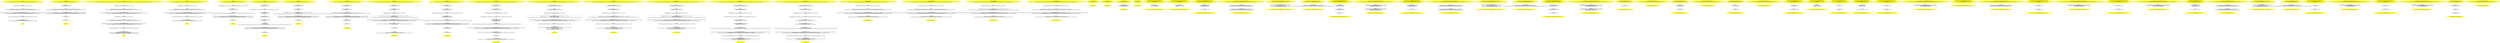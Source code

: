 /* @generated */
digraph cfg {
"bar#13629960763458822780.27859d4aca4c920a20241f1b78082005_1" [label="1: Start bar\nFormals: \nLocals:  func:bar::lambda_shared_lambda_lambda1.cpp:9:15 0$?%__sil_tmpSIL_materialize_temp__n$5:bar::lambda_shared_lambda_lambda1.cpp:9:15 \n  " color=yellow style=filled]
	

	 "bar#13629960763458822780.27859d4aca4c920a20241f1b78082005_1" -> "bar#13629960763458822780.27859d4aca4c920a20241f1b78082005_7" ;
"bar#13629960763458822780.27859d4aca4c920a20241f1b78082005_2" [label="2: Exit bar \n  " color=yellow style=filled]
	

"bar#13629960763458822780.27859d4aca4c920a20241f1b78082005_3" [label="3:  Return Stmt \n   n$1=_fun_bar::lambda_shared_lambda_lambda1.cpp:9:15::operator()(&func:bar::lambda_shared_lambda_lambda1.cpp:9:15&) [line 13, column 14]\n " shape="box"]
	

	 "bar#13629960763458822780.27859d4aca4c920a20241f1b78082005_3" -> "bar#13629960763458822780.27859d4aca4c920a20241f1b78082005_4" ;
"bar#13629960763458822780.27859d4aca4c920a20241f1b78082005_4" [label="4:  Return Stmt \n   *&return:int=(7 / n$1) [line 13, column 3]\n  _=*&func:bar::lambda_shared_lambda_lambda1.cpp:9:15 [line 13, column 19]\n  n$3=_fun_bar::lambda_shared_lambda_lambda1.cpp:9:15::~(&func:bar::lambda_shared_lambda_lambda1.cpp:9:15*) injected [line 13, column 19]\n " shape="box"]
	

	 "bar#13629960763458822780.27859d4aca4c920a20241f1b78082005_4" -> "bar#13629960763458822780.27859d4aca4c920a20241f1b78082005_2" ;
"bar#13629960763458822780.27859d4aca4c920a20241f1b78082005_5" [label="5:  DeclStmt \n   VARIABLE_DECLARED(0$?%__sil_tmpSIL_materialize_temp__n$5:bar::lambda_shared_lambda_lambda1.cpp:9:15); [line 9, column 15]\n  *&0$?%__sil_tmpSIL_materialize_temp__n$5:bar::lambda_shared_lambda_lambda1.cpp:9:15=(_fun_bar::lambda_shared_lambda_lambda1.cpp:9:15::operator()) [line 9, column 15]\n " shape="box"]
	

	 "bar#13629960763458822780.27859d4aca4c920a20241f1b78082005_5" -> "bar#13629960763458822780.27859d4aca4c920a20241f1b78082005_6" ;
"bar#13629960763458822780.27859d4aca4c920a20241f1b78082005_6" [label="6:  Destruction(temporaries cleanup) \n   n$6=_fun_bar::lambda_shared_lambda_lambda1.cpp:9:15::(&func:bar::lambda_shared_lambda_lambda1.cpp:9:15*,&0$?%__sil_tmpSIL_materialize_temp__n$5:bar::lambda_shared_lambda_lambda1.cpp:9:15&) [line 9, column 15]\n  _=*&0$?%__sil_tmpSIL_materialize_temp__n$5:bar::lambda_shared_lambda_lambda1.cpp:9:15 [line 12, column 3]\n  n$8=_fun_bar::lambda_shared_lambda_lambda1.cpp:9:15::~(&0$?%__sil_tmpSIL_materialize_temp__n$5:bar::lambda_shared_lambda_lambda1.cpp:9:15*) injected [line 12, column 3]\n " shape="box"]
	

	 "bar#13629960763458822780.27859d4aca4c920a20241f1b78082005_6" -> "bar#13629960763458822780.27859d4aca4c920a20241f1b78082005_3" ;
"bar#13629960763458822780.27859d4aca4c920a20241f1b78082005_7" [label="7:  DeclStmt \n   VARIABLE_DECLARED(func:bar::lambda_shared_lambda_lambda1.cpp:9:15); [line 9, column 3]\n " shape="box"]
	

	 "bar#13629960763458822780.27859d4aca4c920a20241f1b78082005_7" -> "bar#13629960763458822780.27859d4aca4c920a20241f1b78082005_5" ;
"capture_by_ref#4375601249296069049.1d794578c048d96b25fb1e90dbaa8225_1" [label="1: Start capture_by_ref\nFormals: \nLocals:  0$?%__sil_tmpSIL_materialize_temp__n$1:capture_by_ref::lambda_shared_lambda_lambda1.cpp:36:3 x:int \n  " color=yellow style=filled]
	

	 "capture_by_ref#4375601249296069049.1d794578c048d96b25fb1e90dbaa8225_1" -> "capture_by_ref#4375601249296069049.1d794578c048d96b25fb1e90dbaa8225_7" ;
"capture_by_ref#4375601249296069049.1d794578c048d96b25fb1e90dbaa8225_2" [label="2: Exit capture_by_ref \n  " color=yellow style=filled]
	

"capture_by_ref#4375601249296069049.1d794578c048d96b25fb1e90dbaa8225_3" [label="3:  Return Stmt \n   n$0=*&x:int [line 37, column 10]\n " shape="box"]
	

	 "capture_by_ref#4375601249296069049.1d794578c048d96b25fb1e90dbaa8225_3" -> "capture_by_ref#4375601249296069049.1d794578c048d96b25fb1e90dbaa8225_4" ;
"capture_by_ref#4375601249296069049.1d794578c048d96b25fb1e90dbaa8225_4" [label="4:  Return Stmt \n   *&return:int=n$0 [line 37, column 3]\n " shape="box"]
	

	 "capture_by_ref#4375601249296069049.1d794578c048d96b25fb1e90dbaa8225_4" -> "capture_by_ref#4375601249296069049.1d794578c048d96b25fb1e90dbaa8225_2" ;
"capture_by_ref#4375601249296069049.1d794578c048d96b25fb1e90dbaa8225_5" [label="5:  DeclStmt \n   VARIABLE_DECLARED(0$?%__sil_tmpSIL_materialize_temp__n$1:capture_by_ref::lambda_shared_lambda_lambda1.cpp:36:3); [line 36, column 3]\n  *&0$?%__sil_tmpSIL_materialize_temp__n$1:capture_by_ref::lambda_shared_lambda_lambda1.cpp:36:3=(_fun_capture_by_ref::lambda_shared_lambda_lambda1.cpp:36:3::operator(),&x) [line 36, column 3]\n " shape="box"]
	

	 "capture_by_ref#4375601249296069049.1d794578c048d96b25fb1e90dbaa8225_5" -> "capture_by_ref#4375601249296069049.1d794578c048d96b25fb1e90dbaa8225_6" ;
"capture_by_ref#4375601249296069049.1d794578c048d96b25fb1e90dbaa8225_6" [label="6:  Destruction(temporaries cleanup) \n   n$3=_fun_capture_by_ref::lambda_shared_lambda_lambda1.cpp:36:3::operator()(&0$?%__sil_tmpSIL_materialize_temp__n$1:capture_by_ref::lambda_shared_lambda_lambda1.cpp:36:3&) [line 36, column 3]\n  _=*&0$?%__sil_tmpSIL_materialize_temp__n$1:capture_by_ref::lambda_shared_lambda_lambda1.cpp:36:3 [line 36, column 19]\n  n$5=_fun_capture_by_ref::lambda_shared_lambda_lambda1.cpp:36:3::~(&0$?%__sil_tmpSIL_materialize_temp__n$1:capture_by_ref::lambda_shared_lambda_lambda1.cpp:36:3*) injected [line 36, column 19]\n " shape="box"]
	

	 "capture_by_ref#4375601249296069049.1d794578c048d96b25fb1e90dbaa8225_6" -> "capture_by_ref#4375601249296069049.1d794578c048d96b25fb1e90dbaa8225_3" ;
"capture_by_ref#4375601249296069049.1d794578c048d96b25fb1e90dbaa8225_7" [label="7:  DeclStmt \n   VARIABLE_DECLARED(x:int); [line 35, column 3]\n  *&x:int=0 [line 35, column 3]\n " shape="box"]
	

	 "capture_by_ref#4375601249296069049.1d794578c048d96b25fb1e90dbaa8225_7" -> "capture_by_ref#4375601249296069049.1d794578c048d96b25fb1e90dbaa8225_5" ;
"foo#972162870672026475.86d7db357d6a36081d09067fb38ce85e_1" [label="1: Start foo\nFormals: \nLocals:  y:foo::lambda_shared_lambda_lambda1.cpp:18:12 0$?%__sil_tmpSIL_materialize_temp__n$7:foo::lambda_shared_lambda_lambda1.cpp:18:12 unused:foo::lambda_shared_lambda_lambda1.cpp:17:17 0$?%__sil_tmpSIL_materialize_temp__n$11:foo::lambda_shared_lambda_lambda1.cpp:17:17 \n  " color=yellow style=filled]
	

	 "foo#972162870672026475.86d7db357d6a36081d09067fb38ce85e_1" -> "foo#972162870672026475.86d7db357d6a36081d09067fb38ce85e_10" ;
"foo#972162870672026475.86d7db357d6a36081d09067fb38ce85e_2" [label="2: Exit foo \n  " color=yellow style=filled]
	

"foo#972162870672026475.86d7db357d6a36081d09067fb38ce85e_3" [label="3:  Return Stmt \n   n$1=_fun_foo::lambda_shared_lambda_lambda1.cpp:18:12::operator()(&y:foo::lambda_shared_lambda_lambda1.cpp:18:12&,3:int) [line 19, column 19]\n " shape="box"]
	

	 "foo#972162870672026475.86d7db357d6a36081d09067fb38ce85e_3" -> "foo#972162870672026475.86d7db357d6a36081d09067fb38ce85e_4" ;
"foo#972162870672026475.86d7db357d6a36081d09067fb38ce85e_4" [label="4:  Return Stmt \n   *&return:int=(5 / (4 - n$1)) [line 19, column 3]\n  _=*&y:foo::lambda_shared_lambda_lambda1.cpp:18:12 [line 19, column 23]\n  n$3=_fun_foo::lambda_shared_lambda_lambda1.cpp:18:12::~(&y:foo::lambda_shared_lambda_lambda1.cpp:18:12*) injected [line 19, column 23]\n  _=*&unused:foo::lambda_shared_lambda_lambda1.cpp:17:17 [line 19, column 23]\n  n$5=_fun_foo::lambda_shared_lambda_lambda1.cpp:17:17::~(&unused:foo::lambda_shared_lambda_lambda1.cpp:17:17*) injected [line 19, column 23]\n " shape="box"]
	

	 "foo#972162870672026475.86d7db357d6a36081d09067fb38ce85e_4" -> "foo#972162870672026475.86d7db357d6a36081d09067fb38ce85e_2" ;
"foo#972162870672026475.86d7db357d6a36081d09067fb38ce85e_5" [label="5:  DeclStmt \n   VARIABLE_DECLARED(0$?%__sil_tmpSIL_materialize_temp__n$7:foo::lambda_shared_lambda_lambda1.cpp:18:12); [line 18, column 12]\n  *&0$?%__sil_tmpSIL_materialize_temp__n$7:foo::lambda_shared_lambda_lambda1.cpp:18:12=(_fun_foo::lambda_shared_lambda_lambda1.cpp:18:12::operator()) [line 18, column 12]\n " shape="box"]
	

	 "foo#972162870672026475.86d7db357d6a36081d09067fb38ce85e_5" -> "foo#972162870672026475.86d7db357d6a36081d09067fb38ce85e_6" ;
"foo#972162870672026475.86d7db357d6a36081d09067fb38ce85e_6" [label="6:  Destruction(temporaries cleanup) \n   n$8=_fun_foo::lambda_shared_lambda_lambda1.cpp:18:12::(&y:foo::lambda_shared_lambda_lambda1.cpp:18:12*,&0$?%__sil_tmpSIL_materialize_temp__n$7:foo::lambda_shared_lambda_lambda1.cpp:18:12&) [line 18, column 12]\n  _=*&0$?%__sil_tmpSIL_materialize_temp__n$7:foo::lambda_shared_lambda_lambda1.cpp:18:12 [line 18, column 36]\n  n$10=_fun_foo::lambda_shared_lambda_lambda1.cpp:18:12::~(&0$?%__sil_tmpSIL_materialize_temp__n$7:foo::lambda_shared_lambda_lambda1.cpp:18:12*) injected [line 18, column 36]\n " shape="box"]
	

	 "foo#972162870672026475.86d7db357d6a36081d09067fb38ce85e_6" -> "foo#972162870672026475.86d7db357d6a36081d09067fb38ce85e_3" ;
"foo#972162870672026475.86d7db357d6a36081d09067fb38ce85e_7" [label="7:  DeclStmt \n   VARIABLE_DECLARED(y:foo::lambda_shared_lambda_lambda1.cpp:18:12); [line 18, column 3]\n " shape="box"]
	

	 "foo#972162870672026475.86d7db357d6a36081d09067fb38ce85e_7" -> "foo#972162870672026475.86d7db357d6a36081d09067fb38ce85e_5" ;
"foo#972162870672026475.86d7db357d6a36081d09067fb38ce85e_8" [label="8:  DeclStmt \n   VARIABLE_DECLARED(0$?%__sil_tmpSIL_materialize_temp__n$11:foo::lambda_shared_lambda_lambda1.cpp:17:17); [line 17, column 17]\n  *&0$?%__sil_tmpSIL_materialize_temp__n$11:foo::lambda_shared_lambda_lambda1.cpp:17:17=(_fun_foo::lambda_shared_lambda_lambda1.cpp:17:17::operator()) [line 17, column 17]\n " shape="box"]
	

	 "foo#972162870672026475.86d7db357d6a36081d09067fb38ce85e_8" -> "foo#972162870672026475.86d7db357d6a36081d09067fb38ce85e_9" ;
"foo#972162870672026475.86d7db357d6a36081d09067fb38ce85e_9" [label="9:  Destruction(temporaries cleanup) \n   n$12=_fun_foo::lambda_shared_lambda_lambda1.cpp:17:17::(&unused:foo::lambda_shared_lambda_lambda1.cpp:17:17*,&0$?%__sil_tmpSIL_materialize_temp__n$11:foo::lambda_shared_lambda_lambda1.cpp:17:17&) [line 17, column 17]\n  _=*&0$?%__sil_tmpSIL_materialize_temp__n$11:foo::lambda_shared_lambda_lambda1.cpp:17:17 [line 17, column 38]\n  n$14=_fun_foo::lambda_shared_lambda_lambda1.cpp:17:17::~(&0$?%__sil_tmpSIL_materialize_temp__n$11:foo::lambda_shared_lambda_lambda1.cpp:17:17*) injected [line 17, column 38]\n " shape="box"]
	

	 "foo#972162870672026475.86d7db357d6a36081d09067fb38ce85e_9" -> "foo#972162870672026475.86d7db357d6a36081d09067fb38ce85e_7" ;
"foo#972162870672026475.86d7db357d6a36081d09067fb38ce85e_10" [label="10:  DeclStmt \n   VARIABLE_DECLARED(unused:foo::lambda_shared_lambda_lambda1.cpp:17:17); [line 17, column 3]\n " shape="box"]
	

	 "foo#972162870672026475.86d7db357d6a36081d09067fb38ce85e_10" -> "foo#972162870672026475.86d7db357d6a36081d09067fb38ce85e_8" ;
"fooOK#5521302935427608539.9c36ec052efdd50972817d895666852a_1" [label="1: Start fooOK\nFormals: \nLocals:  y:fooOK::lambda_shared_lambda_lambda1.cpp:24:12 0$?%__sil_tmpSIL_materialize_temp__n$5:fooOK::lambda_shared_lambda_lambda1.cpp:24:12 \n  " color=yellow style=filled]
	

	 "fooOK#5521302935427608539.9c36ec052efdd50972817d895666852a_1" -> "fooOK#5521302935427608539.9c36ec052efdd50972817d895666852a_7" ;
"fooOK#5521302935427608539.9c36ec052efdd50972817d895666852a_2" [label="2: Exit fooOK \n  " color=yellow style=filled]
	

"fooOK#5521302935427608539.9c36ec052efdd50972817d895666852a_3" [label="3:  Return Stmt \n   n$1=_fun_fooOK::lambda_shared_lambda_lambda1.cpp:24:12::operator()(&y:fooOK::lambda_shared_lambda_lambda1.cpp:24:12&,3:int) [line 25, column 19]\n " shape="box"]
	

	 "fooOK#5521302935427608539.9c36ec052efdd50972817d895666852a_3" -> "fooOK#5521302935427608539.9c36ec052efdd50972817d895666852a_4" ;
"fooOK#5521302935427608539.9c36ec052efdd50972817d895666852a_4" [label="4:  Return Stmt \n   *&return:int=(5 / (4 - n$1)) [line 25, column 3]\n  _=*&y:fooOK::lambda_shared_lambda_lambda1.cpp:24:12 [line 25, column 23]\n  n$3=_fun_fooOK::lambda_shared_lambda_lambda1.cpp:24:12::~(&y:fooOK::lambda_shared_lambda_lambda1.cpp:24:12*) injected [line 25, column 23]\n " shape="box"]
	

	 "fooOK#5521302935427608539.9c36ec052efdd50972817d895666852a_4" -> "fooOK#5521302935427608539.9c36ec052efdd50972817d895666852a_2" ;
"fooOK#5521302935427608539.9c36ec052efdd50972817d895666852a_5" [label="5:  DeclStmt \n   VARIABLE_DECLARED(0$?%__sil_tmpSIL_materialize_temp__n$5:fooOK::lambda_shared_lambda_lambda1.cpp:24:12); [line 24, column 12]\n  *&0$?%__sil_tmpSIL_materialize_temp__n$5:fooOK::lambda_shared_lambda_lambda1.cpp:24:12=(_fun_fooOK::lambda_shared_lambda_lambda1.cpp:24:12::operator()) [line 24, column 12]\n " shape="box"]
	

	 "fooOK#5521302935427608539.9c36ec052efdd50972817d895666852a_5" -> "fooOK#5521302935427608539.9c36ec052efdd50972817d895666852a_6" ;
"fooOK#5521302935427608539.9c36ec052efdd50972817d895666852a_6" [label="6:  Destruction(temporaries cleanup) \n   n$6=_fun_fooOK::lambda_shared_lambda_lambda1.cpp:24:12::(&y:fooOK::lambda_shared_lambda_lambda1.cpp:24:12*,&0$?%__sil_tmpSIL_materialize_temp__n$5:fooOK::lambda_shared_lambda_lambda1.cpp:24:12&) [line 24, column 12]\n  _=*&0$?%__sil_tmpSIL_materialize_temp__n$5:fooOK::lambda_shared_lambda_lambda1.cpp:24:12 [line 24, column 36]\n  n$8=_fun_fooOK::lambda_shared_lambda_lambda1.cpp:24:12::~(&0$?%__sil_tmpSIL_materialize_temp__n$5:fooOK::lambda_shared_lambda_lambda1.cpp:24:12*) injected [line 24, column 36]\n " shape="box"]
	

	 "fooOK#5521302935427608539.9c36ec052efdd50972817d895666852a_6" -> "fooOK#5521302935427608539.9c36ec052efdd50972817d895666852a_3" ;
"fooOK#5521302935427608539.9c36ec052efdd50972817d895666852a_7" [label="7:  DeclStmt \n   VARIABLE_DECLARED(y:fooOK::lambda_shared_lambda_lambda1.cpp:24:12); [line 24, column 3]\n " shape="box"]
	

	 "fooOK#5521302935427608539.9c36ec052efdd50972817d895666852a_7" -> "fooOK#5521302935427608539.9c36ec052efdd50972817d895666852a_5" ;
"init_capture1#11582985675627962568.58b9ce334267f411dc5e1c70bd53eb81_1" [label="1: Start init_capture1\nFormals: \nLocals:  0$?%__sil_tmpSIL_materialize_temp__n$0:init_capture1::lambda_shared_lambda_lambda1.cpp:41:10 \n  " color=yellow style=filled]
	

	 "init_capture1#11582985675627962568.58b9ce334267f411dc5e1c70bd53eb81_1" -> "init_capture1#11582985675627962568.58b9ce334267f411dc5e1c70bd53eb81_4" ;
"init_capture1#11582985675627962568.58b9ce334267f411dc5e1c70bd53eb81_2" [label="2: Exit init_capture1 \n  " color=yellow style=filled]
	

"init_capture1#11582985675627962568.58b9ce334267f411dc5e1c70bd53eb81_3" [label="3:  DeclStmt \n   VARIABLE_DECLARED(i:int); [line 41, column 10]\n  *&i:int=0 [line 41, column 10]\n " shape="box"]
	

	 "init_capture1#11582985675627962568.58b9ce334267f411dc5e1c70bd53eb81_3" -> "init_capture1#11582985675627962568.58b9ce334267f411dc5e1c70bd53eb81_5" ;
"init_capture1#11582985675627962568.58b9ce334267f411dc5e1c70bd53eb81_4" [label="4:  DeclStmt \n   VARIABLE_DECLARED(0$?%__sil_tmpSIL_materialize_temp__n$0:init_capture1::lambda_shared_lambda_lambda1.cpp:41:10); [line 41, column 10]\n " shape="box"]
	

	 "init_capture1#11582985675627962568.58b9ce334267f411dc5e1c70bd53eb81_4" -> "init_capture1#11582985675627962568.58b9ce334267f411dc5e1c70bd53eb81_3" ;
"init_capture1#11582985675627962568.58b9ce334267f411dc5e1c70bd53eb81_5" [label="5:  DeclStmt \n   n$2=*&i:int [line 41, column 10]\n  *&0$?%__sil_tmpSIL_materialize_temp__n$0:init_capture1::lambda_shared_lambda_lambda1.cpp:41:10=(_fun_init_capture1::lambda_shared_lambda_lambda1.cpp:41:10::operator(),([by value]n$2 &i:int)) [line 41, column 10]\n " shape="box"]
	

	 "init_capture1#11582985675627962568.58b9ce334267f411dc5e1c70bd53eb81_5" -> "init_capture1#11582985675627962568.58b9ce334267f411dc5e1c70bd53eb81_6" ;
"init_capture1#11582985675627962568.58b9ce334267f411dc5e1c70bd53eb81_6" [label="6:  Destruction(temporaries cleanup) \n   n$3=_fun_init_capture1::lambda_shared_lambda_lambda1.cpp:41:10::operator()(&0$?%__sil_tmpSIL_materialize_temp__n$0:init_capture1::lambda_shared_lambda_lambda1.cpp:41:10&) [line 41, column 10]\n  _=*&0$?%__sil_tmpSIL_materialize_temp__n$0:init_capture1::lambda_shared_lambda_lambda1.cpp:41:10 [line 41, column 34]\n  n$5=_fun_init_capture1::lambda_shared_lambda_lambda1.cpp:41:10::~(&0$?%__sil_tmpSIL_materialize_temp__n$0:init_capture1::lambda_shared_lambda_lambda1.cpp:41:10*) injected [line 41, column 34]\n " shape="box"]
	

	 "init_capture1#11582985675627962568.58b9ce334267f411dc5e1c70bd53eb81_6" -> "init_capture1#11582985675627962568.58b9ce334267f411dc5e1c70bd53eb81_7" ;
"init_capture1#11582985675627962568.58b9ce334267f411dc5e1c70bd53eb81_7" [label="7:  Return Stmt \n   *&return:int=n$3 [line 41, column 3]\n " shape="box"]
	

	 "init_capture1#11582985675627962568.58b9ce334267f411dc5e1c70bd53eb81_7" -> "init_capture1#11582985675627962568.58b9ce334267f411dc5e1c70bd53eb81_2" ;
"init_capture2#11582143449720942167.039b5039af3b7807e4b00950523a9f3a_1" [label="1: Start init_capture2\nFormals: \nLocals:  0$?%__sil_tmpSIL_materialize_temp__n$0:init_capture2::lambda_shared_lambda_lambda1.cpp:46:10 i:int \n  " color=yellow style=filled]
	

	 "init_capture2#11582143449720942167.039b5039af3b7807e4b00950523a9f3a_1" -> "init_capture2#11582143449720942167.039b5039af3b7807e4b00950523a9f3a_10" ;
"init_capture2#11582143449720942167.039b5039af3b7807e4b00950523a9f3a_2" [label="2: Exit init_capture2 \n  " color=yellow style=filled]
	

"init_capture2#11582143449720942167.039b5039af3b7807e4b00950523a9f3a_3" [label="3:  DeclStmt \n   VARIABLE_DECLARED(c:int); [line 46, column 10]\n  *&c:int=3 [line 46, column 10]\n " shape="box"]
	

	 "init_capture2#11582143449720942167.039b5039af3b7807e4b00950523a9f3a_3" -> "init_capture2#11582143449720942167.039b5039af3b7807e4b00950523a9f3a_7" ;
"init_capture2#11582143449720942167.039b5039af3b7807e4b00950523a9f3a_4" [label="4:  DeclStmt \n   VARIABLE_DECLARED(b:int); [line 46, column 10]\n  *&b:int=0 [line 46, column 10]\n " shape="box"]
	

	 "init_capture2#11582143449720942167.039b5039af3b7807e4b00950523a9f3a_4" -> "init_capture2#11582143449720942167.039b5039af3b7807e4b00950523a9f3a_3" ;
"init_capture2#11582143449720942167.039b5039af3b7807e4b00950523a9f3a_5" [label="5:  DeclStmt \n   VARIABLE_DECLARED(a:int); [line 46, column 10]\n  n$4=*&i:int [line 46, column 15]\n  *&a:int=n$4 [line 46, column 10]\n " shape="box"]
	

	 "init_capture2#11582143449720942167.039b5039af3b7807e4b00950523a9f3a_5" -> "init_capture2#11582143449720942167.039b5039af3b7807e4b00950523a9f3a_4" ;
"init_capture2#11582143449720942167.039b5039af3b7807e4b00950523a9f3a_6" [label="6:  DeclStmt \n   VARIABLE_DECLARED(0$?%__sil_tmpSIL_materialize_temp__n$0:init_capture2::lambda_shared_lambda_lambda1.cpp:46:10); [line 46, column 10]\n " shape="box"]
	

	 "init_capture2#11582143449720942167.039b5039af3b7807e4b00950523a9f3a_6" -> "init_capture2#11582143449720942167.039b5039af3b7807e4b00950523a9f3a_5" ;
"init_capture2#11582143449720942167.039b5039af3b7807e4b00950523a9f3a_7" [label="7:  DeclStmt \n   n$5=*&a:int [line 46, column 10]\n  n$3=*&b:int [line 46, column 10]\n  n$2=*&c:int [line 46, column 10]\n  *&0$?%__sil_tmpSIL_materialize_temp__n$0:init_capture2::lambda_shared_lambda_lambda1.cpp:46:10=(_fun_init_capture2::lambda_shared_lambda_lambda1.cpp:46:10::operator(),([by value]n$5 &a:int),([by value]n$3 &b:int),([by value]n$2 &c:int)) [line 46, column 10]\n " shape="box"]
	

	 "init_capture2#11582143449720942167.039b5039af3b7807e4b00950523a9f3a_7" -> "init_capture2#11582143449720942167.039b5039af3b7807e4b00950523a9f3a_8" ;
"init_capture2#11582143449720942167.039b5039af3b7807e4b00950523a9f3a_8" [label="8:  Destruction(temporaries cleanup) \n   n$6=_fun_init_capture2::lambda_shared_lambda_lambda1.cpp:46:10::operator()(&0$?%__sil_tmpSIL_materialize_temp__n$0:init_capture2::lambda_shared_lambda_lambda1.cpp:46:10&) [line 46, column 10]\n  _=*&0$?%__sil_tmpSIL_materialize_temp__n$0:init_capture2::lambda_shared_lambda_lambda1.cpp:46:10 [line 46, column 56]\n  n$8=_fun_init_capture2::lambda_shared_lambda_lambda1.cpp:46:10::~(&0$?%__sil_tmpSIL_materialize_temp__n$0:init_capture2::lambda_shared_lambda_lambda1.cpp:46:10*) injected [line 46, column 56]\n " shape="box"]
	

	 "init_capture2#11582143449720942167.039b5039af3b7807e4b00950523a9f3a_8" -> "init_capture2#11582143449720942167.039b5039af3b7807e4b00950523a9f3a_9" ;
"init_capture2#11582143449720942167.039b5039af3b7807e4b00950523a9f3a_9" [label="9:  Return Stmt \n   *&return:int=n$6 [line 46, column 3]\n " shape="box"]
	

	 "init_capture2#11582143449720942167.039b5039af3b7807e4b00950523a9f3a_9" -> "init_capture2#11582143449720942167.039b5039af3b7807e4b00950523a9f3a_2" ;
"init_capture2#11582143449720942167.039b5039af3b7807e4b00950523a9f3a_10" [label="10:  DeclStmt \n   VARIABLE_DECLARED(i:int); [line 45, column 3]\n  *&i:int=0 [line 45, column 3]\n " shape="box"]
	

	 "init_capture2#11582143449720942167.039b5039af3b7807e4b00950523a9f3a_10" -> "init_capture2#11582143449720942167.039b5039af3b7807e4b00950523a9f3a_6" ;
"normal_capture#5533029764254319855.11493b249dddd657790695e287170b84_1" [label="1: Start normal_capture\nFormals: \nLocals:  0$?%__sil_tmpSIL_materialize_temp__n$0:normal_capture::lambda_shared_lambda_lambda1.cpp:31:10 y:int x:int \n  " color=yellow style=filled]
	

	 "normal_capture#5533029764254319855.11493b249dddd657790695e287170b84_1" -> "normal_capture#5533029764254319855.11493b249dddd657790695e287170b84_7" ;
"normal_capture#5533029764254319855.11493b249dddd657790695e287170b84_2" [label="2: Exit normal_capture \n  " color=yellow style=filled]
	

"normal_capture#5533029764254319855.11493b249dddd657790695e287170b84_3" [label="3:  DeclStmt \n   VARIABLE_DECLARED(0$?%__sil_tmpSIL_materialize_temp__n$0:normal_capture::lambda_shared_lambda_lambda1.cpp:31:10); [line 31, column 10]\n  n$3=*&x:int [line 31, column 10]\n  n$2=*&y:int [line 31, column 10]\n  *&0$?%__sil_tmpSIL_materialize_temp__n$0:normal_capture::lambda_shared_lambda_lambda1.cpp:31:10=(_fun_normal_capture::lambda_shared_lambda_lambda1.cpp:31:10::operator(),([by value]n$3 &x:int),([by value]n$2 &y:int)) [line 31, column 10]\n " shape="box"]
	

	 "normal_capture#5533029764254319855.11493b249dddd657790695e287170b84_3" -> "normal_capture#5533029764254319855.11493b249dddd657790695e287170b84_4" ;
"normal_capture#5533029764254319855.11493b249dddd657790695e287170b84_4" [label="4:  Destruction(temporaries cleanup) \n   n$4=_fun_normal_capture::lambda_shared_lambda_lambda1.cpp:31:10::operator()(&0$?%__sil_tmpSIL_materialize_temp__n$0:normal_capture::lambda_shared_lambda_lambda1.cpp:31:10&) [line 31, column 10]\n  _=*&0$?%__sil_tmpSIL_materialize_temp__n$0:normal_capture::lambda_shared_lambda_lambda1.cpp:31:10 [line 31, column 37]\n  n$6=_fun_normal_capture::lambda_shared_lambda_lambda1.cpp:31:10::~(&0$?%__sil_tmpSIL_materialize_temp__n$0:normal_capture::lambda_shared_lambda_lambda1.cpp:31:10*) injected [line 31, column 37]\n " shape="box"]
	

	 "normal_capture#5533029764254319855.11493b249dddd657790695e287170b84_4" -> "normal_capture#5533029764254319855.11493b249dddd657790695e287170b84_5" ;
"normal_capture#5533029764254319855.11493b249dddd657790695e287170b84_5" [label="5:  Return Stmt \n   *&return:int=n$4 [line 31, column 3]\n " shape="box"]
	

	 "normal_capture#5533029764254319855.11493b249dddd657790695e287170b84_5" -> "normal_capture#5533029764254319855.11493b249dddd657790695e287170b84_2" ;
"normal_capture#5533029764254319855.11493b249dddd657790695e287170b84_6" [label="6:  DeclStmt \n   VARIABLE_DECLARED(y:int); [line 30, column 3]\n  *&y:int=2 [line 30, column 3]\n " shape="box"]
	

	 "normal_capture#5533029764254319855.11493b249dddd657790695e287170b84_6" -> "normal_capture#5533029764254319855.11493b249dddd657790695e287170b84_3" ;
"normal_capture#5533029764254319855.11493b249dddd657790695e287170b84_7" [label="7:  DeclStmt \n   VARIABLE_DECLARED(x:int); [line 29, column 3]\n  *&x:int=1 [line 29, column 3]\n " shape="box"]
	

	 "normal_capture#5533029764254319855.11493b249dddd657790695e287170b84_7" -> "normal_capture#5533029764254319855.11493b249dddd657790695e287170b84_6" ;
"ref_capture_by_ref#14681721236694523499.e4fbc78377bc879fc79633acdbd6829c_1" [label="1: Start ref_capture_by_ref\nFormals: \nLocals:  0$?%__sil_tmpSIL_materialize_temp__n$2:ref_capture_by_ref::lambda_shared_lambda_lambda1.cpp:100:3 xref:int& x:int \n  " color=yellow style=filled]
	

	 "ref_capture_by_ref#14681721236694523499.e4fbc78377bc879fc79633acdbd6829c_1" -> "ref_capture_by_ref#14681721236694523499.e4fbc78377bc879fc79633acdbd6829c_8" ;
"ref_capture_by_ref#14681721236694523499.e4fbc78377bc879fc79633acdbd6829c_2" [label="2: Exit ref_capture_by_ref \n  " color=yellow style=filled]
	

"ref_capture_by_ref#14681721236694523499.e4fbc78377bc879fc79633acdbd6829c_3" [label="3:  Return Stmt \n   n$0=*&xref:int& [line 101, column 10]\n  n$1=*n$0:int [line 101, column 10]\n " shape="box"]
	

	 "ref_capture_by_ref#14681721236694523499.e4fbc78377bc879fc79633acdbd6829c_3" -> "ref_capture_by_ref#14681721236694523499.e4fbc78377bc879fc79633acdbd6829c_4" ;
"ref_capture_by_ref#14681721236694523499.e4fbc78377bc879fc79633acdbd6829c_4" [label="4:  Return Stmt \n   *&return:int=n$1 [line 101, column 3]\n " shape="box"]
	

	 "ref_capture_by_ref#14681721236694523499.e4fbc78377bc879fc79633acdbd6829c_4" -> "ref_capture_by_ref#14681721236694523499.e4fbc78377bc879fc79633acdbd6829c_2" ;
"ref_capture_by_ref#14681721236694523499.e4fbc78377bc879fc79633acdbd6829c_5" [label="5:  DeclStmt \n   VARIABLE_DECLARED(0$?%__sil_tmpSIL_materialize_temp__n$2:ref_capture_by_ref::lambda_shared_lambda_lambda1.cpp:100:3); [line 100, column 3]\n  n$4=*&xref:int& [line 100, column 3]\n  *&0$?%__sil_tmpSIL_materialize_temp__n$2:ref_capture_by_ref::lambda_shared_lambda_lambda1.cpp:100:3=(_fun_ref_capture_by_ref::lambda_shared_lambda_lambda1.cpp:100:3::operator(),([by ref]n$4 &xref:int&)) [line 100, column 3]\n " shape="box"]
	

	 "ref_capture_by_ref#14681721236694523499.e4fbc78377bc879fc79633acdbd6829c_5" -> "ref_capture_by_ref#14681721236694523499.e4fbc78377bc879fc79633acdbd6829c_6" ;
"ref_capture_by_ref#14681721236694523499.e4fbc78377bc879fc79633acdbd6829c_6" [label="6:  Destruction(temporaries cleanup) \n   n$5=_fun_ref_capture_by_ref::lambda_shared_lambda_lambda1.cpp:100:3::operator()(&0$?%__sil_tmpSIL_materialize_temp__n$2:ref_capture_by_ref::lambda_shared_lambda_lambda1.cpp:100:3&) [line 100, column 3]\n  _=*&0$?%__sil_tmpSIL_materialize_temp__n$2:ref_capture_by_ref::lambda_shared_lambda_lambda1.cpp:100:3 [line 100, column 25]\n  n$7=_fun_ref_capture_by_ref::lambda_shared_lambda_lambda1.cpp:100:3::~(&0$?%__sil_tmpSIL_materialize_temp__n$2:ref_capture_by_ref::lambda_shared_lambda_lambda1.cpp:100:3*) injected [line 100, column 25]\n " shape="box"]
	

	 "ref_capture_by_ref#14681721236694523499.e4fbc78377bc879fc79633acdbd6829c_6" -> "ref_capture_by_ref#14681721236694523499.e4fbc78377bc879fc79633acdbd6829c_3" ;
"ref_capture_by_ref#14681721236694523499.e4fbc78377bc879fc79633acdbd6829c_7" [label="7:  DeclStmt \n   VARIABLE_DECLARED(xref:int&); [line 99, column 3]\n  *&xref:int&=&x [line 99, column 3]\n " shape="box"]
	

	 "ref_capture_by_ref#14681721236694523499.e4fbc78377bc879fc79633acdbd6829c_7" -> "ref_capture_by_ref#14681721236694523499.e4fbc78377bc879fc79633acdbd6829c_5" ;
"ref_capture_by_ref#14681721236694523499.e4fbc78377bc879fc79633acdbd6829c_8" [label="8:  DeclStmt \n   VARIABLE_DECLARED(x:int); [line 98, column 3]\n  *&x:int=0 [line 98, column 3]\n " shape="box"]
	

	 "ref_capture_by_ref#14681721236694523499.e4fbc78377bc879fc79633acdbd6829c_8" -> "ref_capture_by_ref#14681721236694523499.e4fbc78377bc879fc79633acdbd6829c_7" ;
"ref_capture_by_value#4806574088982549998.61621d058ca5955e04dd4735d42f6588_1" [label="1: Start ref_capture_by_value\nFormals: \nLocals:  ret:int f:ref_capture_by_value::lambda_shared_lambda_lambda1.cpp:84:12 0$?%__sil_tmpSIL_materialize_temp__n$6:ref_capture_by_value::lambda_shared_lambda_lambda1.cpp:84:12 xref:int& x:int \n  " color=yellow style=filled]
	

	 "ref_capture_by_value#4806574088982549998.61621d058ca5955e04dd4735d42f6588_1" -> "ref_capture_by_value#4806574088982549998.61621d058ca5955e04dd4735d42f6588_10" ;
"ref_capture_by_value#4806574088982549998.61621d058ca5955e04dd4735d42f6588_2" [label="2: Exit ref_capture_by_value \n  " color=yellow style=filled]
	

"ref_capture_by_value#4806574088982549998.61621d058ca5955e04dd4735d42f6588_3" [label="3:  Return Stmt \n   n$0=*&ret:int [line 86, column 10]\n " shape="box"]
	

	 "ref_capture_by_value#4806574088982549998.61621d058ca5955e04dd4735d42f6588_3" -> "ref_capture_by_value#4806574088982549998.61621d058ca5955e04dd4735d42f6588_4" ;
"ref_capture_by_value#4806574088982549998.61621d058ca5955e04dd4735d42f6588_4" [label="4:  Return Stmt \n   *&return:int=n$0 [line 86, column 3]\n  _=*&f:ref_capture_by_value::lambda_shared_lambda_lambda1.cpp:84:12 [line 86, column 10]\n  n$2=_fun_ref_capture_by_value::lambda_shared_lambda_lambda1.cpp:84:12::~(&f:ref_capture_by_value::lambda_shared_lambda_lambda1.cpp:84:12*) injected [line 86, column 10]\n " shape="box"]
	

	 "ref_capture_by_value#4806574088982549998.61621d058ca5955e04dd4735d42f6588_4" -> "ref_capture_by_value#4806574088982549998.61621d058ca5955e04dd4735d42f6588_2" ;
"ref_capture_by_value#4806574088982549998.61621d058ca5955e04dd4735d42f6588_5" [label="5:  DeclStmt \n   VARIABLE_DECLARED(ret:int); [line 85, column 3]\n  n$5=_fun_ref_capture_by_value::lambda_shared_lambda_lambda1.cpp:84:12::operator()(&f:ref_capture_by_value::lambda_shared_lambda_lambda1.cpp:84:12&) [line 85, column 13]\n  *&ret:int=n$5 [line 85, column 3]\n " shape="box"]
	

	 "ref_capture_by_value#4806574088982549998.61621d058ca5955e04dd4735d42f6588_5" -> "ref_capture_by_value#4806574088982549998.61621d058ca5955e04dd4735d42f6588_3" ;
"ref_capture_by_value#4806574088982549998.61621d058ca5955e04dd4735d42f6588_6" [label="6:  DeclStmt \n   VARIABLE_DECLARED(0$?%__sil_tmpSIL_materialize_temp__n$6:ref_capture_by_value::lambda_shared_lambda_lambda1.cpp:84:12); [line 84, column 12]\n  n$7=*&xref:int& [line 84, column 12]\n  n$8=*n$7:int [line 84, column 12]\n  *&0$?%__sil_tmpSIL_materialize_temp__n$6:ref_capture_by_value::lambda_shared_lambda_lambda1.cpp:84:12=(_fun_ref_capture_by_value::lambda_shared_lambda_lambda1.cpp:84:12::operator(),([by value]n$8 &xref:int)) [line 84, column 12]\n " shape="box"]
	

	 "ref_capture_by_value#4806574088982549998.61621d058ca5955e04dd4735d42f6588_6" -> "ref_capture_by_value#4806574088982549998.61621d058ca5955e04dd4735d42f6588_7" ;
"ref_capture_by_value#4806574088982549998.61621d058ca5955e04dd4735d42f6588_7" [label="7:  Destruction(temporaries cleanup) \n   n$9=_fun_ref_capture_by_value::lambda_shared_lambda_lambda1.cpp:84:12::(&f:ref_capture_by_value::lambda_shared_lambda_lambda1.cpp:84:12*,&0$?%__sil_tmpSIL_materialize_temp__n$6:ref_capture_by_value::lambda_shared_lambda_lambda1.cpp:84:12&) [line 84, column 12]\n  _=*&0$?%__sil_tmpSIL_materialize_temp__n$6:ref_capture_by_value::lambda_shared_lambda_lambda1.cpp:84:12 [line 84, column 40]\n  n$11=_fun_ref_capture_by_value::lambda_shared_lambda_lambda1.cpp:84:12::~(&0$?%__sil_tmpSIL_materialize_temp__n$6:ref_capture_by_value::lambda_shared_lambda_lambda1.cpp:84:12*) injected [line 84, column 40]\n " shape="box"]
	

	 "ref_capture_by_value#4806574088982549998.61621d058ca5955e04dd4735d42f6588_7" -> "ref_capture_by_value#4806574088982549998.61621d058ca5955e04dd4735d42f6588_5" ;
"ref_capture_by_value#4806574088982549998.61621d058ca5955e04dd4735d42f6588_8" [label="8:  DeclStmt \n   VARIABLE_DECLARED(f:ref_capture_by_value::lambda_shared_lambda_lambda1.cpp:84:12); [line 84, column 3]\n " shape="box"]
	

	 "ref_capture_by_value#4806574088982549998.61621d058ca5955e04dd4735d42f6588_8" -> "ref_capture_by_value#4806574088982549998.61621d058ca5955e04dd4735d42f6588_6" ;
"ref_capture_by_value#4806574088982549998.61621d058ca5955e04dd4735d42f6588_9" [label="9:  DeclStmt \n   VARIABLE_DECLARED(xref:int&); [line 83, column 3]\n  *&xref:int&=&x [line 83, column 3]\n " shape="box"]
	

	 "ref_capture_by_value#4806574088982549998.61621d058ca5955e04dd4735d42f6588_9" -> "ref_capture_by_value#4806574088982549998.61621d058ca5955e04dd4735d42f6588_8" ;
"ref_capture_by_value#4806574088982549998.61621d058ca5955e04dd4735d42f6588_10" [label="10:  DeclStmt \n   VARIABLE_DECLARED(x:int); [line 82, column 3]\n  *&x:int=0 [line 82, column 3]\n " shape="box"]
	

	 "ref_capture_by_value#4806574088982549998.61621d058ca5955e04dd4735d42f6588_10" -> "ref_capture_by_value#4806574088982549998.61621d058ca5955e04dd4735d42f6588_9" ;
"ref_init_capture_by_ref#8408411231784662282.399b89cb2bc432190cf902f8189b053c_1" [label="1: Start ref_init_capture_by_ref\nFormals: \nLocals:  0$?%__sil_tmpSIL_materialize_temp__n$2:ref_init_capture_by_ref::lambda_shared_lambda_lambda1.cpp:107:3 xref:int& x:int \n  " color=yellow style=filled]
	

	 "ref_init_capture_by_ref#8408411231784662282.399b89cb2bc432190cf902f8189b053c_1" -> "ref_init_capture_by_ref#8408411231784662282.399b89cb2bc432190cf902f8189b053c_10" ;
"ref_init_capture_by_ref#8408411231784662282.399b89cb2bc432190cf902f8189b053c_2" [label="2: Exit ref_init_capture_by_ref \n  " color=yellow style=filled]
	

"ref_init_capture_by_ref#8408411231784662282.399b89cb2bc432190cf902f8189b053c_3" [label="3:  Return Stmt \n   n$0=*&xref:int& [line 108, column 10]\n  n$1=*n$0:int [line 108, column 10]\n " shape="box"]
	

	 "ref_init_capture_by_ref#8408411231784662282.399b89cb2bc432190cf902f8189b053c_3" -> "ref_init_capture_by_ref#8408411231784662282.399b89cb2bc432190cf902f8189b053c_4" ;
"ref_init_capture_by_ref#8408411231784662282.399b89cb2bc432190cf902f8189b053c_4" [label="4:  Return Stmt \n   *&return:int=n$1 [line 108, column 3]\n " shape="box"]
	

	 "ref_init_capture_by_ref#8408411231784662282.399b89cb2bc432190cf902f8189b053c_4" -> "ref_init_capture_by_ref#8408411231784662282.399b89cb2bc432190cf902f8189b053c_2" ;
"ref_init_capture_by_ref#8408411231784662282.399b89cb2bc432190cf902f8189b053c_5" [label="5:  DeclStmt \n   VARIABLE_DECLARED(xlambda:int&); [line 107, column 3]\n  n$4=*&xref:int& [line 107, column 16]\n  *&xlambda:int&=n$4 [line 107, column 3]\n " shape="box"]
	

	 "ref_init_capture_by_ref#8408411231784662282.399b89cb2bc432190cf902f8189b053c_5" -> "ref_init_capture_by_ref#8408411231784662282.399b89cb2bc432190cf902f8189b053c_7" ;
"ref_init_capture_by_ref#8408411231784662282.399b89cb2bc432190cf902f8189b053c_6" [label="6:  DeclStmt \n   VARIABLE_DECLARED(0$?%__sil_tmpSIL_materialize_temp__n$2:ref_init_capture_by_ref::lambda_shared_lambda_lambda1.cpp:107:3); [line 107, column 3]\n " shape="box"]
	

	 "ref_init_capture_by_ref#8408411231784662282.399b89cb2bc432190cf902f8189b053c_6" -> "ref_init_capture_by_ref#8408411231784662282.399b89cb2bc432190cf902f8189b053c_5" ;
"ref_init_capture_by_ref#8408411231784662282.399b89cb2bc432190cf902f8189b053c_7" [label="7:  DeclStmt \n   n$5=*&xlambda:int& [line 107, column 3]\n  *&0$?%__sil_tmpSIL_materialize_temp__n$2:ref_init_capture_by_ref::lambda_shared_lambda_lambda1.cpp:107:3=(_fun_ref_init_capture_by_ref::lambda_shared_lambda_lambda1.cpp:107:3::operator(),([by ref]n$5 &xlambda:int&)) [line 107, column 3]\n " shape="box"]
	

	 "ref_init_capture_by_ref#8408411231784662282.399b89cb2bc432190cf902f8189b053c_7" -> "ref_init_capture_by_ref#8408411231784662282.399b89cb2bc432190cf902f8189b053c_8" ;
"ref_init_capture_by_ref#8408411231784662282.399b89cb2bc432190cf902f8189b053c_8" [label="8:  Destruction(temporaries cleanup) \n   n$6=_fun_ref_init_capture_by_ref::lambda_shared_lambda_lambda1.cpp:107:3::operator()(&0$?%__sil_tmpSIL_materialize_temp__n$2:ref_init_capture_by_ref::lambda_shared_lambda_lambda1.cpp:107:3&) [line 107, column 3]\n  _=*&0$?%__sil_tmpSIL_materialize_temp__n$2:ref_init_capture_by_ref::lambda_shared_lambda_lambda1.cpp:107:3 [line 107, column 39]\n  n$8=_fun_ref_init_capture_by_ref::lambda_shared_lambda_lambda1.cpp:107:3::~(&0$?%__sil_tmpSIL_materialize_temp__n$2:ref_init_capture_by_ref::lambda_shared_lambda_lambda1.cpp:107:3*) injected [line 107, column 39]\n " shape="box"]
	

	 "ref_init_capture_by_ref#8408411231784662282.399b89cb2bc432190cf902f8189b053c_8" -> "ref_init_capture_by_ref#8408411231784662282.399b89cb2bc432190cf902f8189b053c_3" ;
"ref_init_capture_by_ref#8408411231784662282.399b89cb2bc432190cf902f8189b053c_9" [label="9:  DeclStmt \n   VARIABLE_DECLARED(xref:int&); [line 106, column 3]\n  *&xref:int&=&x [line 106, column 3]\n " shape="box"]
	

	 "ref_init_capture_by_ref#8408411231784662282.399b89cb2bc432190cf902f8189b053c_9" -> "ref_init_capture_by_ref#8408411231784662282.399b89cb2bc432190cf902f8189b053c_6" ;
"ref_init_capture_by_ref#8408411231784662282.399b89cb2bc432190cf902f8189b053c_10" [label="10:  DeclStmt \n   VARIABLE_DECLARED(x:int); [line 105, column 3]\n  *&x:int=0 [line 105, column 3]\n " shape="box"]
	

	 "ref_init_capture_by_ref#8408411231784662282.399b89cb2bc432190cf902f8189b053c_10" -> "ref_init_capture_by_ref#8408411231784662282.399b89cb2bc432190cf902f8189b053c_9" ;
"ref_init_capture_by_value#2039100596272541472.6db03403e4946224500aec3971ad9092_1" [label="1: Start ref_init_capture_by_value\nFormals: \nLocals:  ret:int f:ref_init_capture_by_value::lambda_shared_lambda_lambda1.cpp:92:12 0$?%__sil_tmpSIL_materialize_temp__n$6:ref_init_capture_by_value::lambda_shared_lambda_lambda1.cpp:92:12 xref:int& x:int \n  " color=yellow style=filled]
	

	 "ref_init_capture_by_value#2039100596272541472.6db03403e4946224500aec3971ad9092_1" -> "ref_init_capture_by_value#2039100596272541472.6db03403e4946224500aec3971ad9092_12" ;
"ref_init_capture_by_value#2039100596272541472.6db03403e4946224500aec3971ad9092_2" [label="2: Exit ref_init_capture_by_value \n  " color=yellow style=filled]
	

"ref_init_capture_by_value#2039100596272541472.6db03403e4946224500aec3971ad9092_3" [label="3:  Return Stmt \n   n$0=*&ret:int [line 94, column 10]\n " shape="box"]
	

	 "ref_init_capture_by_value#2039100596272541472.6db03403e4946224500aec3971ad9092_3" -> "ref_init_capture_by_value#2039100596272541472.6db03403e4946224500aec3971ad9092_4" ;
"ref_init_capture_by_value#2039100596272541472.6db03403e4946224500aec3971ad9092_4" [label="4:  Return Stmt \n   *&return:int=n$0 [line 94, column 3]\n  _=*&f:ref_init_capture_by_value::lambda_shared_lambda_lambda1.cpp:92:12 [line 94, column 10]\n  n$2=_fun_ref_init_capture_by_value::lambda_shared_lambda_lambda1.cpp:92:12::~(&f:ref_init_capture_by_value::lambda_shared_lambda_lambda1.cpp:92:12*) injected [line 94, column 10]\n " shape="box"]
	

	 "ref_init_capture_by_value#2039100596272541472.6db03403e4946224500aec3971ad9092_4" -> "ref_init_capture_by_value#2039100596272541472.6db03403e4946224500aec3971ad9092_2" ;
"ref_init_capture_by_value#2039100596272541472.6db03403e4946224500aec3971ad9092_5" [label="5:  DeclStmt \n   VARIABLE_DECLARED(ret:int); [line 93, column 3]\n  n$5=_fun_ref_init_capture_by_value::lambda_shared_lambda_lambda1.cpp:92:12::operator()(&f:ref_init_capture_by_value::lambda_shared_lambda_lambda1.cpp:92:12&) [line 93, column 13]\n  *&ret:int=n$5 [line 93, column 3]\n " shape="box"]
	

	 "ref_init_capture_by_value#2039100596272541472.6db03403e4946224500aec3971ad9092_5" -> "ref_init_capture_by_value#2039100596272541472.6db03403e4946224500aec3971ad9092_3" ;
"ref_init_capture_by_value#2039100596272541472.6db03403e4946224500aec3971ad9092_6" [label="6:  DeclStmt \n   VARIABLE_DECLARED(xlambda:int); [line 92, column 12]\n  n$7=*&xref:int& [line 92, column 23]\n  n$8=*n$7:int [line 92, column 23]\n  *&xlambda:int=n$8 [line 92, column 12]\n " shape="box"]
	

	 "ref_init_capture_by_value#2039100596272541472.6db03403e4946224500aec3971ad9092_6" -> "ref_init_capture_by_value#2039100596272541472.6db03403e4946224500aec3971ad9092_8" ;
"ref_init_capture_by_value#2039100596272541472.6db03403e4946224500aec3971ad9092_7" [label="7:  DeclStmt \n   VARIABLE_DECLARED(0$?%__sil_tmpSIL_materialize_temp__n$6:ref_init_capture_by_value::lambda_shared_lambda_lambda1.cpp:92:12); [line 92, column 12]\n " shape="box"]
	

	 "ref_init_capture_by_value#2039100596272541472.6db03403e4946224500aec3971ad9092_7" -> "ref_init_capture_by_value#2039100596272541472.6db03403e4946224500aec3971ad9092_6" ;
"ref_init_capture_by_value#2039100596272541472.6db03403e4946224500aec3971ad9092_8" [label="8:  DeclStmt \n   n$9=*&xlambda:int [line 92, column 12]\n  *&0$?%__sil_tmpSIL_materialize_temp__n$6:ref_init_capture_by_value::lambda_shared_lambda_lambda1.cpp:92:12=(_fun_ref_init_capture_by_value::lambda_shared_lambda_lambda1.cpp:92:12::operator(),([by value]n$9 &xlambda:int)) [line 92, column 12]\n " shape="box"]
	

	 "ref_init_capture_by_value#2039100596272541472.6db03403e4946224500aec3971ad9092_8" -> "ref_init_capture_by_value#2039100596272541472.6db03403e4946224500aec3971ad9092_9" ;
"ref_init_capture_by_value#2039100596272541472.6db03403e4946224500aec3971ad9092_9" [label="9:  Destruction(temporaries cleanup) \n   n$10=_fun_ref_init_capture_by_value::lambda_shared_lambda_lambda1.cpp:92:12::(&f:ref_init_capture_by_value::lambda_shared_lambda_lambda1.cpp:92:12*,&0$?%__sil_tmpSIL_materialize_temp__n$6:ref_init_capture_by_value::lambda_shared_lambda_lambda1.cpp:92:12&) [line 92, column 12]\n  _=*&0$?%__sil_tmpSIL_materialize_temp__n$6:ref_init_capture_by_value::lambda_shared_lambda_lambda1.cpp:92:12 [line 92, column 53]\n  n$12=_fun_ref_init_capture_by_value::lambda_shared_lambda_lambda1.cpp:92:12::~(&0$?%__sil_tmpSIL_materialize_temp__n$6:ref_init_capture_by_value::lambda_shared_lambda_lambda1.cpp:92:12*) injected [line 92, column 53]\n " shape="box"]
	

	 "ref_init_capture_by_value#2039100596272541472.6db03403e4946224500aec3971ad9092_9" -> "ref_init_capture_by_value#2039100596272541472.6db03403e4946224500aec3971ad9092_5" ;
"ref_init_capture_by_value#2039100596272541472.6db03403e4946224500aec3971ad9092_10" [label="10:  DeclStmt \n   VARIABLE_DECLARED(f:ref_init_capture_by_value::lambda_shared_lambda_lambda1.cpp:92:12); [line 92, column 3]\n " shape="box"]
	

	 "ref_init_capture_by_value#2039100596272541472.6db03403e4946224500aec3971ad9092_10" -> "ref_init_capture_by_value#2039100596272541472.6db03403e4946224500aec3971ad9092_7" ;
"ref_init_capture_by_value#2039100596272541472.6db03403e4946224500aec3971ad9092_11" [label="11:  DeclStmt \n   VARIABLE_DECLARED(xref:int&); [line 91, column 3]\n  *&xref:int&=&x [line 91, column 3]\n " shape="box"]
	

	 "ref_init_capture_by_value#2039100596272541472.6db03403e4946224500aec3971ad9092_11" -> "ref_init_capture_by_value#2039100596272541472.6db03403e4946224500aec3971ad9092_10" ;
"ref_init_capture_by_value#2039100596272541472.6db03403e4946224500aec3971ad9092_12" [label="12:  DeclStmt \n   VARIABLE_DECLARED(x:int); [line 90, column 3]\n  *&x:int=0 [line 90, column 3]\n " shape="box"]
	

	 "ref_init_capture_by_value#2039100596272541472.6db03403e4946224500aec3971ad9092_12" -> "ref_init_capture_by_value#2039100596272541472.6db03403e4946224500aec3971ad9092_11" ;
"struct_capture#7773507847510274281.f3db763dc0b20b24ec397f7802254c90_1" [label="1: Start struct_capture\nFormals: \nLocals:  f:struct_capture::lambda_shared_lambda_lambda1.cpp:77:12 0$?%__sil_tmpSIL_materialize_temp__n$9:struct_capture::lambda_shared_lambda_lambda1.cpp:77:12 y:SomeStruct x:SomeStruct \n  " color=yellow style=filled]
	

	 "struct_capture#7773507847510274281.f3db763dc0b20b24ec397f7802254c90_1" -> "struct_capture#7773507847510274281.f3db763dc0b20b24ec397f7802254c90_9" ;
"struct_capture#7773507847510274281.f3db763dc0b20b24ec397f7802254c90_2" [label="2: Exit struct_capture \n  " color=yellow style=filled]
	

"struct_capture#7773507847510274281.f3db763dc0b20b24ec397f7802254c90_3" [label="3:  Return Stmt \n   n$1=_fun_struct_capture::lambda_shared_lambda_lambda1.cpp:77:12::operator()(&f:struct_capture::lambda_shared_lambda_lambda1.cpp:77:12&) [line 78, column 10]\n " shape="box"]
	

	 "struct_capture#7773507847510274281.f3db763dc0b20b24ec397f7802254c90_3" -> "struct_capture#7773507847510274281.f3db763dc0b20b24ec397f7802254c90_4" ;
"struct_capture#7773507847510274281.f3db763dc0b20b24ec397f7802254c90_4" [label="4:  Return Stmt \n   *&return:int=n$1 [line 78, column 3]\n  _=*&f:struct_capture::lambda_shared_lambda_lambda1.cpp:77:12 [line 78, column 12]\n  n$3=_fun_struct_capture::lambda_shared_lambda_lambda1.cpp:77:12::~(&f:struct_capture::lambda_shared_lambda_lambda1.cpp:77:12*) injected [line 78, column 12]\n  _=*&y:SomeStruct [line 78, column 12]\n  n$5=_fun_SomeStruct::~SomeStruct(&y:SomeStruct*) injected [line 78, column 12]\n  _=*&x:SomeStruct [line 78, column 12]\n  n$7=_fun_SomeStruct::~SomeStruct(&x:SomeStruct*) injected [line 78, column 12]\n " shape="box"]
	

	 "struct_capture#7773507847510274281.f3db763dc0b20b24ec397f7802254c90_4" -> "struct_capture#7773507847510274281.f3db763dc0b20b24ec397f7802254c90_2" ;
"struct_capture#7773507847510274281.f3db763dc0b20b24ec397f7802254c90_5" [label="5:  DeclStmt \n   VARIABLE_DECLARED(0$?%__sil_tmpSIL_materialize_temp__n$9:struct_capture::lambda_shared_lambda_lambda1.cpp:77:12); [line 77, column 12]\n  n$11=*&x:SomeStruct& [line 77, column 12]\n  n$10=*&y:SomeStruct& [line 77, column 12]\n  *&0$?%__sil_tmpSIL_materialize_temp__n$9:struct_capture::lambda_shared_lambda_lambda1.cpp:77:12=(_fun_struct_capture::lambda_shared_lambda_lambda1.cpp:77:12::operator(),([by value]n$11 &x:SomeStruct&),([by value]n$10 &y:SomeStruct&)) [line 77, column 12]\n " shape="box"]
	

	 "struct_capture#7773507847510274281.f3db763dc0b20b24ec397f7802254c90_5" -> "struct_capture#7773507847510274281.f3db763dc0b20b24ec397f7802254c90_6" ;
"struct_capture#7773507847510274281.f3db763dc0b20b24ec397f7802254c90_6" [label="6:  Destruction(temporaries cleanup) \n   n$12=_fun_struct_capture::lambda_shared_lambda_lambda1.cpp:77:12::(&f:struct_capture::lambda_shared_lambda_lambda1.cpp:77:12*,&0$?%__sil_tmpSIL_materialize_temp__n$9:struct_capture::lambda_shared_lambda_lambda1.cpp:77:12&) [line 77, column 12]\n  _=*&0$?%__sil_tmpSIL_materialize_temp__n$9:struct_capture::lambda_shared_lambda_lambda1.cpp:77:12 [line 77, column 41]\n  n$14=_fun_struct_capture::lambda_shared_lambda_lambda1.cpp:77:12::~(&0$?%__sil_tmpSIL_materialize_temp__n$9:struct_capture::lambda_shared_lambda_lambda1.cpp:77:12*) injected [line 77, column 41]\n " shape="box"]
	

	 "struct_capture#7773507847510274281.f3db763dc0b20b24ec397f7802254c90_6" -> "struct_capture#7773507847510274281.f3db763dc0b20b24ec397f7802254c90_3" ;
"struct_capture#7773507847510274281.f3db763dc0b20b24ec397f7802254c90_7" [label="7:  DeclStmt \n   VARIABLE_DECLARED(f:struct_capture::lambda_shared_lambda_lambda1.cpp:77:12); [line 77, column 3]\n " shape="box"]
	

	 "struct_capture#7773507847510274281.f3db763dc0b20b24ec397f7802254c90_7" -> "struct_capture#7773507847510274281.f3db763dc0b20b24ec397f7802254c90_5" ;
"struct_capture#7773507847510274281.f3db763dc0b20b24ec397f7802254c90_8" [label="8:  DeclStmt \n   VARIABLE_DECLARED(y:SomeStruct); [line 76, column 3]\n  n$15=_fun_SomeStruct::SomeStruct(&y:SomeStruct*) [line 76, column 14]\n " shape="box"]
	

	 "struct_capture#7773507847510274281.f3db763dc0b20b24ec397f7802254c90_8" -> "struct_capture#7773507847510274281.f3db763dc0b20b24ec397f7802254c90_7" ;
"struct_capture#7773507847510274281.f3db763dc0b20b24ec397f7802254c90_9" [label="9:  DeclStmt \n   VARIABLE_DECLARED(x:SomeStruct); [line 75, column 3]\n  n$16=_fun_SomeStruct::SomeStruct(&x:SomeStruct*) [line 75, column 14]\n " shape="box"]
	

	 "struct_capture#7773507847510274281.f3db763dc0b20b24ec397f7802254c90_9" -> "struct_capture#7773507847510274281.f3db763dc0b20b24ec397f7802254c90_8" ;
"struct_capture_by_ref#12577537422211765985.ebc118d2dbc2f2f5b7c5ee63317b20fd_1" [label="1: Start struct_capture_by_ref\nFormals: \nLocals:  f:struct_capture_by_ref::lambda_shared_lambda_lambda1.cpp:121:12 0$?%__sil_tmpSIL_materialize_temp__n$7:struct_capture_by_ref::lambda_shared_lambda_lambda1.cpp:121:12 xref:SomeStruct& x:SomeStruct \n  " color=yellow style=filled]
	

	 "struct_capture_by_ref#12577537422211765985.ebc118d2dbc2f2f5b7c5ee63317b20fd_1" -> "struct_capture_by_ref#12577537422211765985.ebc118d2dbc2f2f5b7c5ee63317b20fd_9" ;
"struct_capture_by_ref#12577537422211765985.ebc118d2dbc2f2f5b7c5ee63317b20fd_2" [label="2: Exit struct_capture_by_ref \n  " color=yellow style=filled]
	

"struct_capture_by_ref#12577537422211765985.ebc118d2dbc2f2f5b7c5ee63317b20fd_3" [label="3:  Return Stmt \n   n$1=_fun_struct_capture_by_ref::lambda_shared_lambda_lambda1.cpp:121:12::operator()(&f:struct_capture_by_ref::lambda_shared_lambda_lambda1.cpp:121:12&) [line 125, column 10]\n " shape="box"]
	

	 "struct_capture_by_ref#12577537422211765985.ebc118d2dbc2f2f5b7c5ee63317b20fd_3" -> "struct_capture_by_ref#12577537422211765985.ebc118d2dbc2f2f5b7c5ee63317b20fd_4" ;
"struct_capture_by_ref#12577537422211765985.ebc118d2dbc2f2f5b7c5ee63317b20fd_4" [label="4:  Return Stmt \n   *&return:int=n$1 [line 125, column 3]\n  _=*&f:struct_capture_by_ref::lambda_shared_lambda_lambda1.cpp:121:12 [line 125, column 12]\n  n$3=_fun_struct_capture_by_ref::lambda_shared_lambda_lambda1.cpp:121:12::~(&f:struct_capture_by_ref::lambda_shared_lambda_lambda1.cpp:121:12*) injected [line 125, column 12]\n  _=*&x:SomeStruct [line 125, column 12]\n  n$5=_fun_SomeStruct::~SomeStruct(&x:SomeStruct*) injected [line 125, column 12]\n " shape="box"]
	

	 "struct_capture_by_ref#12577537422211765985.ebc118d2dbc2f2f5b7c5ee63317b20fd_4" -> "struct_capture_by_ref#12577537422211765985.ebc118d2dbc2f2f5b7c5ee63317b20fd_2" ;
"struct_capture_by_ref#12577537422211765985.ebc118d2dbc2f2f5b7c5ee63317b20fd_5" [label="5:  DeclStmt \n   VARIABLE_DECLARED(0$?%__sil_tmpSIL_materialize_temp__n$7:struct_capture_by_ref::lambda_shared_lambda_lambda1.cpp:121:12); [line 121, column 12]\n  n$8=*&xref:SomeStruct& [line 121, column 12]\n  *&0$?%__sil_tmpSIL_materialize_temp__n$7:struct_capture_by_ref::lambda_shared_lambda_lambda1.cpp:121:12=(_fun_struct_capture_by_ref::lambda_shared_lambda_lambda1.cpp:121:12::operator(),&x,([by ref]n$8 &xref:SomeStruct&)) [line 121, column 12]\n " shape="box"]
	

	 "struct_capture_by_ref#12577537422211765985.ebc118d2dbc2f2f5b7c5ee63317b20fd_5" -> "struct_capture_by_ref#12577537422211765985.ebc118d2dbc2f2f5b7c5ee63317b20fd_6" ;
"struct_capture_by_ref#12577537422211765985.ebc118d2dbc2f2f5b7c5ee63317b20fd_6" [label="6:  Destruction(temporaries cleanup) \n   n$9=_fun_struct_capture_by_ref::lambda_shared_lambda_lambda1.cpp:121:12::(&f:struct_capture_by_ref::lambda_shared_lambda_lambda1.cpp:121:12*,&0$?%__sil_tmpSIL_materialize_temp__n$7:struct_capture_by_ref::lambda_shared_lambda_lambda1.cpp:121:12&) [line 121, column 12]\n  _=*&0$?%__sil_tmpSIL_materialize_temp__n$7:struct_capture_by_ref::lambda_shared_lambda_lambda1.cpp:121:12 [line 124, column 3]\n  n$11=_fun_struct_capture_by_ref::lambda_shared_lambda_lambda1.cpp:121:12::~(&0$?%__sil_tmpSIL_materialize_temp__n$7:struct_capture_by_ref::lambda_shared_lambda_lambda1.cpp:121:12*) injected [line 124, column 3]\n " shape="box"]
	

	 "struct_capture_by_ref#12577537422211765985.ebc118d2dbc2f2f5b7c5ee63317b20fd_6" -> "struct_capture_by_ref#12577537422211765985.ebc118d2dbc2f2f5b7c5ee63317b20fd_3" ;
"struct_capture_by_ref#12577537422211765985.ebc118d2dbc2f2f5b7c5ee63317b20fd_7" [label="7:  DeclStmt \n   VARIABLE_DECLARED(f:struct_capture_by_ref::lambda_shared_lambda_lambda1.cpp:121:12); [line 121, column 3]\n " shape="box"]
	

	 "struct_capture_by_ref#12577537422211765985.ebc118d2dbc2f2f5b7c5ee63317b20fd_7" -> "struct_capture_by_ref#12577537422211765985.ebc118d2dbc2f2f5b7c5ee63317b20fd_5" ;
"struct_capture_by_ref#12577537422211765985.ebc118d2dbc2f2f5b7c5ee63317b20fd_8" [label="8:  DeclStmt \n   VARIABLE_DECLARED(xref:SomeStruct&); [line 120, column 3]\n  *&xref:SomeStruct&=&x [line 120, column 3]\n " shape="box"]
	

	 "struct_capture_by_ref#12577537422211765985.ebc118d2dbc2f2f5b7c5ee63317b20fd_8" -> "struct_capture_by_ref#12577537422211765985.ebc118d2dbc2f2f5b7c5ee63317b20fd_7" ;
"struct_capture_by_ref#12577537422211765985.ebc118d2dbc2f2f5b7c5ee63317b20fd_9" [label="9:  DeclStmt \n   VARIABLE_DECLARED(x:SomeStruct); [line 119, column 3]\n  n$12=_fun_SomeStruct::SomeStruct(&x:SomeStruct*) [line 119, column 14]\n " shape="box"]
	

	 "struct_capture_by_ref#12577537422211765985.ebc118d2dbc2f2f5b7c5ee63317b20fd_9" -> "struct_capture_by_ref#12577537422211765985.ebc118d2dbc2f2f5b7c5ee63317b20fd_8" ;
"struct_capture_by_value#11699147294788787683.903e0c9fb8b981281b248d9decb0d97d_1" [label="1: Start struct_capture_by_value\nFormals: \nLocals:  f:struct_capture_by_value::lambda_shared_lambda_lambda1.cpp:114:12 0$?%__sil_tmpSIL_materialize_temp__n$7:struct_capture_by_value::lambda_shared_lambda_lambda1.cpp:114:12 xref:SomeStruct& x:SomeStruct \n  " color=yellow style=filled]
	

	 "struct_capture_by_value#11699147294788787683.903e0c9fb8b981281b248d9decb0d97d_1" -> "struct_capture_by_value#11699147294788787683.903e0c9fb8b981281b248d9decb0d97d_9" ;
"struct_capture_by_value#11699147294788787683.903e0c9fb8b981281b248d9decb0d97d_2" [label="2: Exit struct_capture_by_value \n  " color=yellow style=filled]
	

"struct_capture_by_value#11699147294788787683.903e0c9fb8b981281b248d9decb0d97d_3" [label="3:  Return Stmt \n   n$1=_fun_struct_capture_by_value::lambda_shared_lambda_lambda1.cpp:114:12::operator()(&f:struct_capture_by_value::lambda_shared_lambda_lambda1.cpp:114:12&) [line 115, column 10]\n " shape="box"]
	

	 "struct_capture_by_value#11699147294788787683.903e0c9fb8b981281b248d9decb0d97d_3" -> "struct_capture_by_value#11699147294788787683.903e0c9fb8b981281b248d9decb0d97d_4" ;
"struct_capture_by_value#11699147294788787683.903e0c9fb8b981281b248d9decb0d97d_4" [label="4:  Return Stmt \n   *&return:int=n$1 [line 115, column 3]\n  _=*&f:struct_capture_by_value::lambda_shared_lambda_lambda1.cpp:114:12 [line 115, column 12]\n  n$3=_fun_struct_capture_by_value::lambda_shared_lambda_lambda1.cpp:114:12::~(&f:struct_capture_by_value::lambda_shared_lambda_lambda1.cpp:114:12*) injected [line 115, column 12]\n  _=*&x:SomeStruct [line 115, column 12]\n  n$5=_fun_SomeStruct::~SomeStruct(&x:SomeStruct*) injected [line 115, column 12]\n " shape="box"]
	

	 "struct_capture_by_value#11699147294788787683.903e0c9fb8b981281b248d9decb0d97d_4" -> "struct_capture_by_value#11699147294788787683.903e0c9fb8b981281b248d9decb0d97d_2" ;
"struct_capture_by_value#11699147294788787683.903e0c9fb8b981281b248d9decb0d97d_5" [label="5:  DeclStmt \n   VARIABLE_DECLARED(0$?%__sil_tmpSIL_materialize_temp__n$7:struct_capture_by_value::lambda_shared_lambda_lambda1.cpp:114:12); [line 114, column 12]\n  n$9=*&x:SomeStruct& [line 114, column 12]\n  n$8=*&xref:SomeStruct& [line 114, column 12]\n  *&0$?%__sil_tmpSIL_materialize_temp__n$7:struct_capture_by_value::lambda_shared_lambda_lambda1.cpp:114:12=(_fun_struct_capture_by_value::lambda_shared_lambda_lambda1.cpp:114:12::operator(),([by value]n$9 &x:SomeStruct&),([by value]n$8 &xref:SomeStruct&)) [line 114, column 12]\n " shape="box"]
	

	 "struct_capture_by_value#11699147294788787683.903e0c9fb8b981281b248d9decb0d97d_5" -> "struct_capture_by_value#11699147294788787683.903e0c9fb8b981281b248d9decb0d97d_6" ;
"struct_capture_by_value#11699147294788787683.903e0c9fb8b981281b248d9decb0d97d_6" [label="6:  Destruction(temporaries cleanup) \n   n$10=_fun_struct_capture_by_value::lambda_shared_lambda_lambda1.cpp:114:12::(&f:struct_capture_by_value::lambda_shared_lambda_lambda1.cpp:114:12*,&0$?%__sil_tmpSIL_materialize_temp__n$7:struct_capture_by_value::lambda_shared_lambda_lambda1.cpp:114:12&) [line 114, column 12]\n  _=*&0$?%__sil_tmpSIL_materialize_temp__n$7:struct_capture_by_value::lambda_shared_lambda_lambda1.cpp:114:12 [line 114, column 47]\n  n$12=_fun_struct_capture_by_value::lambda_shared_lambda_lambda1.cpp:114:12::~(&0$?%__sil_tmpSIL_materialize_temp__n$7:struct_capture_by_value::lambda_shared_lambda_lambda1.cpp:114:12*) injected [line 114, column 47]\n " shape="box"]
	

	 "struct_capture_by_value#11699147294788787683.903e0c9fb8b981281b248d9decb0d97d_6" -> "struct_capture_by_value#11699147294788787683.903e0c9fb8b981281b248d9decb0d97d_3" ;
"struct_capture_by_value#11699147294788787683.903e0c9fb8b981281b248d9decb0d97d_7" [label="7:  DeclStmt \n   VARIABLE_DECLARED(f:struct_capture_by_value::lambda_shared_lambda_lambda1.cpp:114:12); [line 114, column 3]\n " shape="box"]
	

	 "struct_capture_by_value#11699147294788787683.903e0c9fb8b981281b248d9decb0d97d_7" -> "struct_capture_by_value#11699147294788787683.903e0c9fb8b981281b248d9decb0d97d_5" ;
"struct_capture_by_value#11699147294788787683.903e0c9fb8b981281b248d9decb0d97d_8" [label="8:  DeclStmt \n   VARIABLE_DECLARED(xref:SomeStruct&); [line 113, column 3]\n  *&xref:SomeStruct&=&x [line 113, column 3]\n " shape="box"]
	

	 "struct_capture_by_value#11699147294788787683.903e0c9fb8b981281b248d9decb0d97d_8" -> "struct_capture_by_value#11699147294788787683.903e0c9fb8b981281b248d9decb0d97d_7" ;
"struct_capture_by_value#11699147294788787683.903e0c9fb8b981281b248d9decb0d97d_9" [label="9:  DeclStmt \n   VARIABLE_DECLARED(x:SomeStruct); [line 112, column 3]\n  n$13=_fun_SomeStruct::SomeStruct(&x:SomeStruct*) [line 112, column 14]\n " shape="box"]
	

	 "struct_capture_by_value#11699147294788787683.903e0c9fb8b981281b248d9decb0d97d_9" -> "struct_capture_by_value#11699147294788787683.903e0c9fb8b981281b248d9decb0d97d_8" ;
"struct_init_capture_by_ref#9205094663270955601.142e205b831e508a8eb59bdbc8b0b42b_1" [label="1: Start struct_init_capture_by_ref\nFormals: \nLocals:  f:struct_init_capture_by_ref::lambda_shared_lambda_lambda1.cpp:140:12 0$?%__sil_tmpSIL_materialize_temp__n$7:struct_init_capture_by_ref::lambda_shared_lambda_lambda1.cpp:140:12 xref:SomeStruct& x:SomeStruct \n  " color=yellow style=filled]
	

	 "struct_init_capture_by_ref#9205094663270955601.142e205b831e508a8eb59bdbc8b0b42b_1" -> "struct_init_capture_by_ref#9205094663270955601.142e205b831e508a8eb59bdbc8b0b42b_12" ;
"struct_init_capture_by_ref#9205094663270955601.142e205b831e508a8eb59bdbc8b0b42b_2" [label="2: Exit struct_init_capture_by_ref \n  " color=yellow style=filled]
	

"struct_init_capture_by_ref#9205094663270955601.142e205b831e508a8eb59bdbc8b0b42b_3" [label="3:  Return Stmt \n   n$1=_fun_struct_init_capture_by_ref::lambda_shared_lambda_lambda1.cpp:140:12::operator()(&f:struct_init_capture_by_ref::lambda_shared_lambda_lambda1.cpp:140:12&) [line 144, column 10]\n " shape="box"]
	

	 "struct_init_capture_by_ref#9205094663270955601.142e205b831e508a8eb59bdbc8b0b42b_3" -> "struct_init_capture_by_ref#9205094663270955601.142e205b831e508a8eb59bdbc8b0b42b_4" ;
"struct_init_capture_by_ref#9205094663270955601.142e205b831e508a8eb59bdbc8b0b42b_4" [label="4:  Return Stmt \n   *&return:int=n$1 [line 144, column 3]\n  _=*&f:struct_init_capture_by_ref::lambda_shared_lambda_lambda1.cpp:140:12 [line 144, column 12]\n  n$3=_fun_struct_init_capture_by_ref::lambda_shared_lambda_lambda1.cpp:140:12::~(&f:struct_init_capture_by_ref::lambda_shared_lambda_lambda1.cpp:140:12*) injected [line 144, column 12]\n  _=*&x:SomeStruct [line 144, column 12]\n  n$5=_fun_SomeStruct::~SomeStruct(&x:SomeStruct*) injected [line 144, column 12]\n " shape="box"]
	

	 "struct_init_capture_by_ref#9205094663270955601.142e205b831e508a8eb59bdbc8b0b42b_4" -> "struct_init_capture_by_ref#9205094663270955601.142e205b831e508a8eb59bdbc8b0b42b_2" ;
"struct_init_capture_by_ref#9205094663270955601.142e205b831e508a8eb59bdbc8b0b42b_5" [label="5:  DeclStmt \n   VARIABLE_DECLARED(xreflambda:SomeStruct&); [line 140, column 12]\n  n$8=*&xref:SomeStruct& [line 140, column 42]\n  *&xreflambda:SomeStruct&=n$8 [line 140, column 12]\n " shape="box"]
	

	 "struct_init_capture_by_ref#9205094663270955601.142e205b831e508a8eb59bdbc8b0b42b_5" -> "struct_init_capture_by_ref#9205094663270955601.142e205b831e508a8eb59bdbc8b0b42b_8" ;
"struct_init_capture_by_ref#9205094663270955601.142e205b831e508a8eb59bdbc8b0b42b_6" [label="6:  DeclStmt \n   VARIABLE_DECLARED(xlambda:SomeStruct&); [line 140, column 12]\n  *&xlambda:SomeStruct&=&x [line 140, column 12]\n " shape="box"]
	

	 "struct_init_capture_by_ref#9205094663270955601.142e205b831e508a8eb59bdbc8b0b42b_6" -> "struct_init_capture_by_ref#9205094663270955601.142e205b831e508a8eb59bdbc8b0b42b_5" ;
"struct_init_capture_by_ref#9205094663270955601.142e205b831e508a8eb59bdbc8b0b42b_7" [label="7:  DeclStmt \n   VARIABLE_DECLARED(0$?%__sil_tmpSIL_materialize_temp__n$7:struct_init_capture_by_ref::lambda_shared_lambda_lambda1.cpp:140:12); [line 140, column 12]\n " shape="box"]
	

	 "struct_init_capture_by_ref#9205094663270955601.142e205b831e508a8eb59bdbc8b0b42b_7" -> "struct_init_capture_by_ref#9205094663270955601.142e205b831e508a8eb59bdbc8b0b42b_6" ;
"struct_init_capture_by_ref#9205094663270955601.142e205b831e508a8eb59bdbc8b0b42b_8" [label="8:  DeclStmt \n   n$10=*&xlambda:SomeStruct& [line 140, column 12]\n  n$9=*&xreflambda:SomeStruct& [line 140, column 12]\n  *&0$?%__sil_tmpSIL_materialize_temp__n$7:struct_init_capture_by_ref::lambda_shared_lambda_lambda1.cpp:140:12=(_fun_struct_init_capture_by_ref::lambda_shared_lambda_lambda1.cpp:140:12::operator(),([by ref]n$10 &xlambda:SomeStruct&),([by ref]n$9 &xreflambda:SomeStruct&)) [line 140, column 12]\n " shape="box"]
	

	 "struct_init_capture_by_ref#9205094663270955601.142e205b831e508a8eb59bdbc8b0b42b_8" -> "struct_init_capture_by_ref#9205094663270955601.142e205b831e508a8eb59bdbc8b0b42b_9" ;
"struct_init_capture_by_ref#9205094663270955601.142e205b831e508a8eb59bdbc8b0b42b_9" [label="9:  Destruction(temporaries cleanup) \n   n$11=_fun_struct_init_capture_by_ref::lambda_shared_lambda_lambda1.cpp:140:12::(&f:struct_init_capture_by_ref::lambda_shared_lambda_lambda1.cpp:140:12*,&0$?%__sil_tmpSIL_materialize_temp__n$7:struct_init_capture_by_ref::lambda_shared_lambda_lambda1.cpp:140:12&) [line 140, column 12]\n  _=*&0$?%__sil_tmpSIL_materialize_temp__n$7:struct_init_capture_by_ref::lambda_shared_lambda_lambda1.cpp:140:12 [line 143, column 3]\n  n$13=_fun_struct_init_capture_by_ref::lambda_shared_lambda_lambda1.cpp:140:12::~(&0$?%__sil_tmpSIL_materialize_temp__n$7:struct_init_capture_by_ref::lambda_shared_lambda_lambda1.cpp:140:12*) injected [line 143, column 3]\n " shape="box"]
	

	 "struct_init_capture_by_ref#9205094663270955601.142e205b831e508a8eb59bdbc8b0b42b_9" -> "struct_init_capture_by_ref#9205094663270955601.142e205b831e508a8eb59bdbc8b0b42b_3" ;
"struct_init_capture_by_ref#9205094663270955601.142e205b831e508a8eb59bdbc8b0b42b_10" [label="10:  DeclStmt \n   VARIABLE_DECLARED(f:struct_init_capture_by_ref::lambda_shared_lambda_lambda1.cpp:140:12); [line 140, column 3]\n " shape="box"]
	

	 "struct_init_capture_by_ref#9205094663270955601.142e205b831e508a8eb59bdbc8b0b42b_10" -> "struct_init_capture_by_ref#9205094663270955601.142e205b831e508a8eb59bdbc8b0b42b_7" ;
"struct_init_capture_by_ref#9205094663270955601.142e205b831e508a8eb59bdbc8b0b42b_11" [label="11:  DeclStmt \n   VARIABLE_DECLARED(xref:SomeStruct&); [line 139, column 3]\n  *&xref:SomeStruct&=&x [line 139, column 3]\n " shape="box"]
	

	 "struct_init_capture_by_ref#9205094663270955601.142e205b831e508a8eb59bdbc8b0b42b_11" -> "struct_init_capture_by_ref#9205094663270955601.142e205b831e508a8eb59bdbc8b0b42b_10" ;
"struct_init_capture_by_ref#9205094663270955601.142e205b831e508a8eb59bdbc8b0b42b_12" [label="12:  DeclStmt \n   VARIABLE_DECLARED(x:SomeStruct); [line 138, column 3]\n  n$14=_fun_SomeStruct::SomeStruct(&x:SomeStruct*) [line 138, column 14]\n " shape="box"]
	

	 "struct_init_capture_by_ref#9205094663270955601.142e205b831e508a8eb59bdbc8b0b42b_12" -> "struct_init_capture_by_ref#9205094663270955601.142e205b831e508a8eb59bdbc8b0b42b_11" ;
"struct_init_capture_by_value#3463451947935606399.b06cb2db506297a6236b8f54f65f87a9_1" [label="1: Start struct_init_capture_by_value\nFormals: \nLocals:  f:struct_init_capture_by_value::lambda_shared_lambda_lambda1.cpp:131:12 0$?%__sil_tmpSIL_materialize_temp__n$7:struct_init_capture_by_value::lambda_shared_lambda_lambda1.cpp:131:12 xref:SomeStruct& x:SomeStruct \n  " color=yellow style=filled]
	

	 "struct_init_capture_by_value#3463451947935606399.b06cb2db506297a6236b8f54f65f87a9_1" -> "struct_init_capture_by_value#3463451947935606399.b06cb2db506297a6236b8f54f65f87a9_12" ;
"struct_init_capture_by_value#3463451947935606399.b06cb2db506297a6236b8f54f65f87a9_2" [label="2: Exit struct_init_capture_by_value \n  " color=yellow style=filled]
	

"struct_init_capture_by_value#3463451947935606399.b06cb2db506297a6236b8f54f65f87a9_3" [label="3:  Return Stmt \n   n$1=_fun_struct_init_capture_by_value::lambda_shared_lambda_lambda1.cpp:131:12::operator()(&f:struct_init_capture_by_value::lambda_shared_lambda_lambda1.cpp:131:12&) [line 134, column 10]\n " shape="box"]
	

	 "struct_init_capture_by_value#3463451947935606399.b06cb2db506297a6236b8f54f65f87a9_3" -> "struct_init_capture_by_value#3463451947935606399.b06cb2db506297a6236b8f54f65f87a9_4" ;
"struct_init_capture_by_value#3463451947935606399.b06cb2db506297a6236b8f54f65f87a9_4" [label="4:  Return Stmt \n   *&return:int=n$1 [line 134, column 3]\n  _=*&f:struct_init_capture_by_value::lambda_shared_lambda_lambda1.cpp:131:12 [line 134, column 12]\n  n$3=_fun_struct_init_capture_by_value::lambda_shared_lambda_lambda1.cpp:131:12::~(&f:struct_init_capture_by_value::lambda_shared_lambda_lambda1.cpp:131:12*) injected [line 134, column 12]\n  _=*&x:SomeStruct [line 134, column 12]\n  n$5=_fun_SomeStruct::~SomeStruct(&x:SomeStruct*) injected [line 134, column 12]\n " shape="box"]
	

	 "struct_init_capture_by_value#3463451947935606399.b06cb2db506297a6236b8f54f65f87a9_4" -> "struct_init_capture_by_value#3463451947935606399.b06cb2db506297a6236b8f54f65f87a9_2" ;
"struct_init_capture_by_value#3463451947935606399.b06cb2db506297a6236b8f54f65f87a9_5" [label="5:  DeclStmt \n   VARIABLE_DECLARED(xreflambda:SomeStruct); [line 131, column 12]\n  n$8=*&xref:SomeStruct& [line 131, column 39]\n  n$9=_fun_SomeStruct::SomeStruct(&xreflambda:SomeStruct*,n$8:SomeStruct&) [line 131, column 39]\n " shape="box"]
	

	 "struct_init_capture_by_value#3463451947935606399.b06cb2db506297a6236b8f54f65f87a9_5" -> "struct_init_capture_by_value#3463451947935606399.b06cb2db506297a6236b8f54f65f87a9_8" ;
"struct_init_capture_by_value#3463451947935606399.b06cb2db506297a6236b8f54f65f87a9_6" [label="6:  DeclStmt \n   VARIABLE_DECLARED(xlambda:SomeStruct); [line 131, column 12]\n  n$11=_fun_SomeStruct::SomeStruct(&xlambda:SomeStruct*,&x:SomeStruct&) [line 131, column 23]\n " shape="box"]
	

	 "struct_init_capture_by_value#3463451947935606399.b06cb2db506297a6236b8f54f65f87a9_6" -> "struct_init_capture_by_value#3463451947935606399.b06cb2db506297a6236b8f54f65f87a9_5" ;
"struct_init_capture_by_value#3463451947935606399.b06cb2db506297a6236b8f54f65f87a9_7" [label="7:  DeclStmt \n   VARIABLE_DECLARED(0$?%__sil_tmpSIL_materialize_temp__n$7:struct_init_capture_by_value::lambda_shared_lambda_lambda1.cpp:131:12); [line 131, column 12]\n " shape="box"]
	

	 "struct_init_capture_by_value#3463451947935606399.b06cb2db506297a6236b8f54f65f87a9_7" -> "struct_init_capture_by_value#3463451947935606399.b06cb2db506297a6236b8f54f65f87a9_6" ;
"struct_init_capture_by_value#3463451947935606399.b06cb2db506297a6236b8f54f65f87a9_8" [label="8:  DeclStmt \n   n$12=*&xlambda:SomeStruct& [line 131, column 12]\n  n$10=*&xreflambda:SomeStruct& [line 131, column 12]\n  *&0$?%__sil_tmpSIL_materialize_temp__n$7:struct_init_capture_by_value::lambda_shared_lambda_lambda1.cpp:131:12=(_fun_struct_init_capture_by_value::lambda_shared_lambda_lambda1.cpp:131:12::operator(),([by value]n$12 &xlambda:SomeStruct&),([by value]n$10 &xreflambda:SomeStruct&)) [line 131, column 12]\n " shape="box"]
	

	 "struct_init_capture_by_value#3463451947935606399.b06cb2db506297a6236b8f54f65f87a9_8" -> "struct_init_capture_by_value#3463451947935606399.b06cb2db506297a6236b8f54f65f87a9_9" ;
"struct_init_capture_by_value#3463451947935606399.b06cb2db506297a6236b8f54f65f87a9_9" [label="9:  Destruction(temporaries cleanup) \n   n$13=_fun_struct_init_capture_by_value::lambda_shared_lambda_lambda1.cpp:131:12::(&f:struct_init_capture_by_value::lambda_shared_lambda_lambda1.cpp:131:12*,&0$?%__sil_tmpSIL_materialize_temp__n$7:struct_init_capture_by_value::lambda_shared_lambda_lambda1.cpp:131:12&) [line 131, column 12]\n  _=*&0$?%__sil_tmpSIL_materialize_temp__n$7:struct_init_capture_by_value::lambda_shared_lambda_lambda1.cpp:131:12 [line 133, column 3]\n  n$15=_fun_struct_init_capture_by_value::lambda_shared_lambda_lambda1.cpp:131:12::~(&0$?%__sil_tmpSIL_materialize_temp__n$7:struct_init_capture_by_value::lambda_shared_lambda_lambda1.cpp:131:12*) injected [line 133, column 3]\n " shape="box"]
	

	 "struct_init_capture_by_value#3463451947935606399.b06cb2db506297a6236b8f54f65f87a9_9" -> "struct_init_capture_by_value#3463451947935606399.b06cb2db506297a6236b8f54f65f87a9_3" ;
"struct_init_capture_by_value#3463451947935606399.b06cb2db506297a6236b8f54f65f87a9_10" [label="10:  DeclStmt \n   VARIABLE_DECLARED(f:struct_init_capture_by_value::lambda_shared_lambda_lambda1.cpp:131:12); [line 131, column 3]\n " shape="box"]
	

	 "struct_init_capture_by_value#3463451947935606399.b06cb2db506297a6236b8f54f65f87a9_10" -> "struct_init_capture_by_value#3463451947935606399.b06cb2db506297a6236b8f54f65f87a9_7" ;
"struct_init_capture_by_value#3463451947935606399.b06cb2db506297a6236b8f54f65f87a9_11" [label="11:  DeclStmt \n   VARIABLE_DECLARED(xref:SomeStruct&); [line 130, column 3]\n  *&xref:SomeStruct&=&x [line 130, column 3]\n " shape="box"]
	

	 "struct_init_capture_by_value#3463451947935606399.b06cb2db506297a6236b8f54f65f87a9_11" -> "struct_init_capture_by_value#3463451947935606399.b06cb2db506297a6236b8f54f65f87a9_10" ;
"struct_init_capture_by_value#3463451947935606399.b06cb2db506297a6236b8f54f65f87a9_12" [label="12:  DeclStmt \n   VARIABLE_DECLARED(x:SomeStruct); [line 129, column 3]\n  n$16=_fun_SomeStruct::SomeStruct(&x:SomeStruct*) [line 129, column 14]\n " shape="box"]
	

	 "struct_init_capture_by_value#3463451947935606399.b06cb2db506297a6236b8f54f65f87a9_12" -> "struct_init_capture_by_value#3463451947935606399.b06cb2db506297a6236b8f54f65f87a9_11" ;
"capture_this_explicit#Capture#(13194085360619722149).2dba35a78268b10ad413414cc832a8f0_1" [label="1: Start Capture::capture_this_explicit\nFormals:  this:Capture*\nLocals:  lambda:Capture::capture_this_explicit::lambda_shared_lambda_lambda1.cpp:51:19 0$?%__sil_tmpSIL_materialize_temp__n$3:Capture::capture_this_explicit::lambda_shared_lambda_lambda1.cpp:51:19 \n  " color=yellow style=filled]
	

	 "capture_this_explicit#Capture#(13194085360619722149).2dba35a78268b10ad413414cc832a8f0_1" -> "capture_this_explicit#Capture#(13194085360619722149).2dba35a78268b10ad413414cc832a8f0_6" ;
"capture_this_explicit#Capture#(13194085360619722149).2dba35a78268b10ad413414cc832a8f0_2" [label="2: Exit Capture::capture_this_explicit \n  " color=yellow style=filled]
	

"capture_this_explicit#Capture#(13194085360619722149).2dba35a78268b10ad413414cc832a8f0_3" [label="3:  Destruction(Scope) \n   _=*&lambda:Capture::capture_this_explicit::lambda_shared_lambda_lambda1.cpp:51:19 [line 52, column 3]\n  n$1=_fun_Capture::capture_this_explicit::lambda_shared_lambda_lambda1.cpp:51:19::~(&lambda:Capture::capture_this_explicit::lambda_shared_lambda_lambda1.cpp:51:19*) injected [line 52, column 3]\n " shape="box"]
	

	 "capture_this_explicit#Capture#(13194085360619722149).2dba35a78268b10ad413414cc832a8f0_3" -> "capture_this_explicit#Capture#(13194085360619722149).2dba35a78268b10ad413414cc832a8f0_2" ;
"capture_this_explicit#Capture#(13194085360619722149).2dba35a78268b10ad413414cc832a8f0_4" [label="4:  DeclStmt \n   VARIABLE_DECLARED(0$?%__sil_tmpSIL_materialize_temp__n$3:Capture::capture_this_explicit::lambda_shared_lambda_lambda1.cpp:51:19); [line 51, column 19]\n  *&0$?%__sil_tmpSIL_materialize_temp__n$3:Capture::capture_this_explicit::lambda_shared_lambda_lambda1.cpp:51:19=(_fun_Capture::capture_this_explicit::lambda_shared_lambda_lambda1.cpp:51:19::operator(),&this) [line 51, column 19]\n " shape="box"]
	

	 "capture_this_explicit#Capture#(13194085360619722149).2dba35a78268b10ad413414cc832a8f0_4" -> "capture_this_explicit#Capture#(13194085360619722149).2dba35a78268b10ad413414cc832a8f0_5" ;
"capture_this_explicit#Capture#(13194085360619722149).2dba35a78268b10ad413414cc832a8f0_5" [label="5:  Destruction(temporaries cleanup) \n   n$4=_fun_Capture::capture_this_explicit::lambda_shared_lambda_lambda1.cpp:51:19::(&lambda:Capture::capture_this_explicit::lambda_shared_lambda_lambda1.cpp:51:19*,&0$?%__sil_tmpSIL_materialize_temp__n$3:Capture::capture_this_explicit::lambda_shared_lambda_lambda1.cpp:51:19&) [line 51, column 19]\n  _=*&0$?%__sil_tmpSIL_materialize_temp__n$3:Capture::capture_this_explicit::lambda_shared_lambda_lambda1.cpp:51:19 [line 51, column 43]\n  n$6=_fun_Capture::capture_this_explicit::lambda_shared_lambda_lambda1.cpp:51:19::~(&0$?%__sil_tmpSIL_materialize_temp__n$3:Capture::capture_this_explicit::lambda_shared_lambda_lambda1.cpp:51:19*) injected [line 51, column 43]\n " shape="box"]
	

	 "capture_this_explicit#Capture#(13194085360619722149).2dba35a78268b10ad413414cc832a8f0_5" -> "capture_this_explicit#Capture#(13194085360619722149).2dba35a78268b10ad413414cc832a8f0_3" ;
"capture_this_explicit#Capture#(13194085360619722149).2dba35a78268b10ad413414cc832a8f0_6" [label="6:  DeclStmt \n   VARIABLE_DECLARED(lambda:Capture::capture_this_explicit::lambda_shared_lambda_lambda1.cpp:51:19); [line 51, column 5]\n " shape="box"]
	

	 "capture_this_explicit#Capture#(13194085360619722149).2dba35a78268b10ad413414cc832a8f0_6" -> "capture_this_explicit#Capture#(13194085360619722149).2dba35a78268b10ad413414cc832a8f0_4" ;
"capture_this_with_auto#Capture#(15696525048884093218).38be242109186a45cc282c38962c68e2_1" [label="1: Start Capture::capture_this_with_auto\nFormals:  this:Capture*\nLocals:  lambda:Capture::capture_this_with_auto::lambda_shared_lambda_lambda1.cpp:65:19 0$?%__sil_tmpSIL_materialize_temp__n$3:Capture::capture_this_with_auto::lambda_shared_lambda_lambda1.cpp:65:19 \n  " color=yellow style=filled]
	

	 "capture_this_with_auto#Capture#(15696525048884093218).38be242109186a45cc282c38962c68e2_1" -> "capture_this_with_auto#Capture#(15696525048884093218).38be242109186a45cc282c38962c68e2_6" ;
"capture_this_with_auto#Capture#(15696525048884093218).38be242109186a45cc282c38962c68e2_2" [label="2: Exit Capture::capture_this_with_auto \n  " color=yellow style=filled]
	

"capture_this_with_auto#Capture#(15696525048884093218).38be242109186a45cc282c38962c68e2_3" [label="3:  Destruction(Scope) \n   _=*&lambda:Capture::capture_this_with_auto::lambda_shared_lambda_lambda1.cpp:65:19 [line 66, column 3]\n  n$1=_fun_Capture::capture_this_with_auto::lambda_shared_lambda_lambda1.cpp:65:19::~(&lambda:Capture::capture_this_with_auto::lambda_shared_lambda_lambda1.cpp:65:19*) injected [line 66, column 3]\n " shape="box"]
	

	 "capture_this_with_auto#Capture#(15696525048884093218).38be242109186a45cc282c38962c68e2_3" -> "capture_this_with_auto#Capture#(15696525048884093218).38be242109186a45cc282c38962c68e2_2" ;
"capture_this_with_auto#Capture#(15696525048884093218).38be242109186a45cc282c38962c68e2_4" [label="4:  DeclStmt \n   VARIABLE_DECLARED(0$?%__sil_tmpSIL_materialize_temp__n$3:Capture::capture_this_with_auto::lambda_shared_lambda_lambda1.cpp:65:19); [line 65, column 19]\n  *&0$?%__sil_tmpSIL_materialize_temp__n$3:Capture::capture_this_with_auto::lambda_shared_lambda_lambda1.cpp:65:19=(_fun_Capture::capture_this_with_auto::lambda_shared_lambda_lambda1.cpp:65:19::operator(),&this) [line 65, column 19]\n " shape="box"]
	

	 "capture_this_with_auto#Capture#(15696525048884093218).38be242109186a45cc282c38962c68e2_4" -> "capture_this_with_auto#Capture#(15696525048884093218).38be242109186a45cc282c38962c68e2_5" ;
"capture_this_with_auto#Capture#(15696525048884093218).38be242109186a45cc282c38962c68e2_5" [label="5:  Destruction(temporaries cleanup) \n   n$4=_fun_Capture::capture_this_with_auto::lambda_shared_lambda_lambda1.cpp:65:19::(&lambda:Capture::capture_this_with_auto::lambda_shared_lambda_lambda1.cpp:65:19*,&0$?%__sil_tmpSIL_materialize_temp__n$3:Capture::capture_this_with_auto::lambda_shared_lambda_lambda1.cpp:65:19&) [line 65, column 19]\n  _=*&0$?%__sil_tmpSIL_materialize_temp__n$3:Capture::capture_this_with_auto::lambda_shared_lambda_lambda1.cpp:65:19 [line 65, column 40]\n  n$6=_fun_Capture::capture_this_with_auto::lambda_shared_lambda_lambda1.cpp:65:19::~(&0$?%__sil_tmpSIL_materialize_temp__n$3:Capture::capture_this_with_auto::lambda_shared_lambda_lambda1.cpp:65:19*) injected [line 65, column 40]\n " shape="box"]
	

	 "capture_this_with_auto#Capture#(15696525048884093218).38be242109186a45cc282c38962c68e2_5" -> "capture_this_with_auto#Capture#(15696525048884093218).38be242109186a45cc282c38962c68e2_3" ;
"capture_this_with_auto#Capture#(15696525048884093218).38be242109186a45cc282c38962c68e2_6" [label="6:  DeclStmt \n   VARIABLE_DECLARED(lambda:Capture::capture_this_with_auto::lambda_shared_lambda_lambda1.cpp:65:19); [line 65, column 5]\n " shape="box"]
	

	 "capture_this_with_auto#Capture#(15696525048884093218).38be242109186a45cc282c38962c68e2_6" -> "capture_this_with_auto#Capture#(15696525048884093218).38be242109186a45cc282c38962c68e2_4" ;
"capture_star_this#Capture#(2506493005619132138).63fd6aa2a7efbd48dc1a62c0c2bd2161_1" [label="1: Start Capture::capture_star_this\nFormals:  this:Capture*\nLocals:  lambda:Capture::capture_star_this::lambda_shared_lambda_lambda1.cpp:55:19 0$?%__sil_tmpSIL_materialize_temp__n$3:Capture::capture_star_this::lambda_shared_lambda_lambda1.cpp:55:19 \n  " color=yellow style=filled]
	

	 "capture_star_this#Capture#(2506493005619132138).63fd6aa2a7efbd48dc1a62c0c2bd2161_1" -> "capture_star_this#Capture#(2506493005619132138).63fd6aa2a7efbd48dc1a62c0c2bd2161_6" ;
"capture_star_this#Capture#(2506493005619132138).63fd6aa2a7efbd48dc1a62c0c2bd2161_2" [label="2: Exit Capture::capture_star_this \n  " color=yellow style=filled]
	

"capture_star_this#Capture#(2506493005619132138).63fd6aa2a7efbd48dc1a62c0c2bd2161_3" [label="3:  Destruction(Scope) \n   _=*&lambda:Capture::capture_star_this::lambda_shared_lambda_lambda1.cpp:55:19 [line 58, column 3]\n  n$1=_fun_Capture::capture_star_this::lambda_shared_lambda_lambda1.cpp:55:19::~(&lambda:Capture::capture_star_this::lambda_shared_lambda_lambda1.cpp:55:19*) injected [line 58, column 3]\n " shape="box"]
	

	 "capture_star_this#Capture#(2506493005619132138).63fd6aa2a7efbd48dc1a62c0c2bd2161_3" -> "capture_star_this#Capture#(2506493005619132138).63fd6aa2a7efbd48dc1a62c0c2bd2161_2" ;
"capture_star_this#Capture#(2506493005619132138).63fd6aa2a7efbd48dc1a62c0c2bd2161_4" [label="4:  DeclStmt \n   VARIABLE_DECLARED(0$?%__sil_tmpSIL_materialize_temp__n$3:Capture::capture_star_this::lambda_shared_lambda_lambda1.cpp:55:19); [line 55, column 19]\n  n$4=*&this:Capture* [line 55, column 19]\n  *&0$?%__sil_tmpSIL_materialize_temp__n$3:Capture::capture_star_this::lambda_shared_lambda_lambda1.cpp:55:19=(_fun_Capture::capture_star_this::lambda_shared_lambda_lambda1.cpp:55:19::operator(),([by value]n$4 &this:Capture*)) [line 55, column 19]\n " shape="box"]
	

	 "capture_star_this#Capture#(2506493005619132138).63fd6aa2a7efbd48dc1a62c0c2bd2161_4" -> "capture_star_this#Capture#(2506493005619132138).63fd6aa2a7efbd48dc1a62c0c2bd2161_5" ;
"capture_star_this#Capture#(2506493005619132138).63fd6aa2a7efbd48dc1a62c0c2bd2161_5" [label="5:  Destruction(temporaries cleanup) \n   n$5=_fun_Capture::capture_star_this::lambda_shared_lambda_lambda1.cpp:55:19::(&lambda:Capture::capture_star_this::lambda_shared_lambda_lambda1.cpp:55:19*,&0$?%__sil_tmpSIL_materialize_temp__n$3:Capture::capture_star_this::lambda_shared_lambda_lambda1.cpp:55:19&) [line 55, column 19]\n  _=*&0$?%__sil_tmpSIL_materialize_temp__n$3:Capture::capture_star_this::lambda_shared_lambda_lambda1.cpp:55:19 [line 57, column 5]\n  n$7=_fun_Capture::capture_star_this::lambda_shared_lambda_lambda1.cpp:55:19::~(&0$?%__sil_tmpSIL_materialize_temp__n$3:Capture::capture_star_this::lambda_shared_lambda_lambda1.cpp:55:19*) injected [line 57, column 5]\n " shape="box"]
	

	 "capture_star_this#Capture#(2506493005619132138).63fd6aa2a7efbd48dc1a62c0c2bd2161_5" -> "capture_star_this#Capture#(2506493005619132138).63fd6aa2a7efbd48dc1a62c0c2bd2161_3" ;
"capture_star_this#Capture#(2506493005619132138).63fd6aa2a7efbd48dc1a62c0c2bd2161_6" [label="6:  DeclStmt \n   VARIABLE_DECLARED(lambda:Capture::capture_star_this::lambda_shared_lambda_lambda1.cpp:55:19); [line 55, column 5]\n " shape="box"]
	

	 "capture_star_this#Capture#(2506493005619132138).63fd6aa2a7efbd48dc1a62c0c2bd2161_6" -> "capture_star_this#Capture#(2506493005619132138).63fd6aa2a7efbd48dc1a62c0c2bd2161_4" ;
"capture_this_with_equal#Capture#(805776379555510952).ecd73e9a4e2bef0d060a242b61508f10_1" [label="1: Start Capture::capture_this_with_equal\nFormals:  this:Capture*\nLocals:  lambda:Capture::capture_this_with_equal::lambda_shared_lambda_lambda1.cpp:61:19 0$?%__sil_tmpSIL_materialize_temp__n$3:Capture::capture_this_with_equal::lambda_shared_lambda_lambda1.cpp:61:19 \n  " color=yellow style=filled]
	

	 "capture_this_with_equal#Capture#(805776379555510952).ecd73e9a4e2bef0d060a242b61508f10_1" -> "capture_this_with_equal#Capture#(805776379555510952).ecd73e9a4e2bef0d060a242b61508f10_6" ;
"capture_this_with_equal#Capture#(805776379555510952).ecd73e9a4e2bef0d060a242b61508f10_2" [label="2: Exit Capture::capture_this_with_equal \n  " color=yellow style=filled]
	

"capture_this_with_equal#Capture#(805776379555510952).ecd73e9a4e2bef0d060a242b61508f10_3" [label="3:  Destruction(Scope) \n   _=*&lambda:Capture::capture_this_with_equal::lambda_shared_lambda_lambda1.cpp:61:19 [line 62, column 3]\n  n$1=_fun_Capture::capture_this_with_equal::lambda_shared_lambda_lambda1.cpp:61:19::~(&lambda:Capture::capture_this_with_equal::lambda_shared_lambda_lambda1.cpp:61:19*) injected [line 62, column 3]\n " shape="box"]
	

	 "capture_this_with_equal#Capture#(805776379555510952).ecd73e9a4e2bef0d060a242b61508f10_3" -> "capture_this_with_equal#Capture#(805776379555510952).ecd73e9a4e2bef0d060a242b61508f10_2" ;
"capture_this_with_equal#Capture#(805776379555510952).ecd73e9a4e2bef0d060a242b61508f10_4" [label="4:  DeclStmt \n   VARIABLE_DECLARED(0$?%__sil_tmpSIL_materialize_temp__n$3:Capture::capture_this_with_equal::lambda_shared_lambda_lambda1.cpp:61:19); [line 61, column 19]\n  *&0$?%__sil_tmpSIL_materialize_temp__n$3:Capture::capture_this_with_equal::lambda_shared_lambda_lambda1.cpp:61:19=(_fun_Capture::capture_this_with_equal::lambda_shared_lambda_lambda1.cpp:61:19::operator(),&this) [line 61, column 19]\n " shape="box"]
	

	 "capture_this_with_equal#Capture#(805776379555510952).ecd73e9a4e2bef0d060a242b61508f10_4" -> "capture_this_with_equal#Capture#(805776379555510952).ecd73e9a4e2bef0d060a242b61508f10_5" ;
"capture_this_with_equal#Capture#(805776379555510952).ecd73e9a4e2bef0d060a242b61508f10_5" [label="5:  Destruction(temporaries cleanup) \n   n$4=_fun_Capture::capture_this_with_equal::lambda_shared_lambda_lambda1.cpp:61:19::(&lambda:Capture::capture_this_with_equal::lambda_shared_lambda_lambda1.cpp:61:19*,&0$?%__sil_tmpSIL_materialize_temp__n$3:Capture::capture_this_with_equal::lambda_shared_lambda_lambda1.cpp:61:19&) [line 61, column 19]\n  _=*&0$?%__sil_tmpSIL_materialize_temp__n$3:Capture::capture_this_with_equal::lambda_shared_lambda_lambda1.cpp:61:19 [line 61, column 40]\n  n$6=_fun_Capture::capture_this_with_equal::lambda_shared_lambda_lambda1.cpp:61:19::~(&0$?%__sil_tmpSIL_materialize_temp__n$3:Capture::capture_this_with_equal::lambda_shared_lambda_lambda1.cpp:61:19*) injected [line 61, column 40]\n " shape="box"]
	

	 "capture_this_with_equal#Capture#(805776379555510952).ecd73e9a4e2bef0d060a242b61508f10_5" -> "capture_this_with_equal#Capture#(805776379555510952).ecd73e9a4e2bef0d060a242b61508f10_3" ;
"capture_this_with_equal#Capture#(805776379555510952).ecd73e9a4e2bef0d060a242b61508f10_6" [label="6:  DeclStmt \n   VARIABLE_DECLARED(lambda:Capture::capture_this_with_equal::lambda_shared_lambda_lambda1.cpp:61:19); [line 61, column 5]\n " shape="box"]
	

	 "capture_this_with_equal#Capture#(805776379555510952).ecd73e9a4e2bef0d060a242b61508f10_6" -> "capture_this_with_equal#Capture#(805776379555510952).ecd73e9a4e2bef0d060a242b61508f10_4" ;
"Capture#Capture#{12117490113068134497|constexpr}.98ffcc03a8acaf01f37e687e09517440_1" [label="1: Start Capture::Capture\nFormals:  this:Capture* __param_0:Capture&\nLocals:  \n  " color=yellow style=filled]
	

	 "Capture#Capture#{12117490113068134497|constexpr}.98ffcc03a8acaf01f37e687e09517440_1" -> "Capture#Capture#{12117490113068134497|constexpr}.98ffcc03a8acaf01f37e687e09517440_2" ;
"Capture#Capture#{12117490113068134497|constexpr}.98ffcc03a8acaf01f37e687e09517440_2" [label="2: Exit Capture::Capture \n  " color=yellow style=filled]
	

"Capture#Capture#{15371931494294124755|constexpr}.9ede96f2e081983279c43accbd64cbd2_1" [label="1: Start Capture::Capture\nFormals:  this:Capture* __param_0:Capture const &\nLocals:  \n  " color=yellow style=filled]
	

	 "Capture#Capture#{15371931494294124755|constexpr}.9ede96f2e081983279c43accbd64cbd2_1" -> "Capture#Capture#{15371931494294124755|constexpr}.9ede96f2e081983279c43accbd64cbd2_2" ;
"Capture#Capture#{15371931494294124755|constexpr}.9ede96f2e081983279c43accbd64cbd2_2" [label="2: Exit Capture::Capture \n  " color=yellow style=filled]
	

"SomeStruct#SomeStruct#{11805166137496297040|constexpr}.1073d62b309830aceab7dd0d11fb9801_1" [label="1: Start SomeStruct::SomeStruct\nFormals:  this:SomeStruct* __param_0:SomeStruct const &\nLocals:  \n  " color=yellow style=filled]
	

	 "SomeStruct#SomeStruct#{11805166137496297040|constexpr}.1073d62b309830aceab7dd0d11fb9801_1" -> "SomeStruct#SomeStruct#{11805166137496297040|constexpr}.1073d62b309830aceab7dd0d11fb9801_3" ;
"SomeStruct#SomeStruct#{11805166137496297040|constexpr}.1073d62b309830aceab7dd0d11fb9801_2" [label="2: Exit SomeStruct::SomeStruct \n  " color=yellow style=filled]
	

"SomeStruct#SomeStruct#{11805166137496297040|constexpr}.1073d62b309830aceab7dd0d11fb9801_3" [label="3:  Constructor Init \n   n$1=*&this:SomeStruct* [line 69, column 8]\n  n$2=*&__param_0:SomeStruct const & [line 69, column 8]\n  n$3=*n$2.f:int [line 69, column 8]\n  *n$1.f:int=n$3 [line 69, column 8]\n " shape="box"]
	

	 "SomeStruct#SomeStruct#{11805166137496297040|constexpr}.1073d62b309830aceab7dd0d11fb9801_3" -> "SomeStruct#SomeStruct#{11805166137496297040|constexpr}.1073d62b309830aceab7dd0d11fb9801_2" ;
"SomeStruct#SomeStruct#{2573478938230069461}.1e11401e11e8aaa8f38010f41863587a_1" [label="1: Start SomeStruct::SomeStruct\nFormals:  this:SomeStruct*\nLocals:  \n  " color=yellow style=filled]
	

	 "SomeStruct#SomeStruct#{2573478938230069461}.1e11401e11e8aaa8f38010f41863587a_1" -> "SomeStruct#SomeStruct#{2573478938230069461}.1e11401e11e8aaa8f38010f41863587a_2" ;
"SomeStruct#SomeStruct#{2573478938230069461}.1e11401e11e8aaa8f38010f41863587a_2" [label="2: Exit SomeStruct::SomeStruct \n  " color=yellow style=filled]
	

"operator()#lambda_shared_lambda_lambda1.cpp:100:3#ref_capture_by_ref#(15477827616000637094).56cb75c27348be51b0ee798d7fb8600c_1" [label="1: Start ref_capture_by_ref::lambda_shared_lambda_lambda1.cpp:100:3::operator()\nFormals:  this:ref_capture_by_ref::lambda_shared_lambda_lambda1.cpp:100:3*\nLocals: \nCaptured:  [by ref]xref:int& \n  " color=yellow style=filled]
	

	 "operator()#lambda_shared_lambda_lambda1.cpp:100:3#ref_capture_by_ref#(15477827616000637094).56cb75c27348be51b0ee798d7fb8600c_1" -> "operator()#lambda_shared_lambda_lambda1.cpp:100:3#ref_capture_by_ref#(15477827616000637094).56cb75c27348be51b0ee798d7fb8600c_3" ;
"operator()#lambda_shared_lambda_lambda1.cpp:100:3#ref_capture_by_ref#(15477827616000637094).56cb75c27348be51b0ee798d7fb8600c_2" [label="2: Exit ref_capture_by_ref::lambda_shared_lambda_lambda1.cpp:100:3::operator() \n  " color=yellow style=filled]
	

"operator()#lambda_shared_lambda_lambda1.cpp:100:3#ref_capture_by_ref#(15477827616000637094).56cb75c27348be51b0ee798d7fb8600c_3" [label="3:  UnaryOperator \n   n$0=*&xref:int& [line 100, column 15]\n  n$1=*n$0:int [line 100, column 15]\n  *n$0:int=(n$1 + 1) [line 100, column 15]\n " shape="box"]
	

	 "operator()#lambda_shared_lambda_lambda1.cpp:100:3#ref_capture_by_ref#(15477827616000637094).56cb75c27348be51b0ee798d7fb8600c_3" -> "operator()#lambda_shared_lambda_lambda1.cpp:100:3#ref_capture_by_ref#(15477827616000637094).56cb75c27348be51b0ee798d7fb8600c_2" ;
"operator()#lambda_shared_lambda_lambda1.cpp:107:3#ref_init_capture_by_ref#(16715528658361204190).0ff4ac817a0549eddf1d8601d99bdc1f_1" [label="1: Start ref_init_capture_by_ref::lambda_shared_lambda_lambda1.cpp:107:3::operator()\nFormals:  this:ref_init_capture_by_ref::lambda_shared_lambda_lambda1.cpp:107:3*\nLocals: \nCaptured:  [by ref]xlambda:int& \n  " color=yellow style=filled]
	

	 "operator()#lambda_shared_lambda_lambda1.cpp:107:3#ref_init_capture_by_ref#(16715528658361204190).0ff4ac817a0549eddf1d8601d99bdc1f_1" -> "operator()#lambda_shared_lambda_lambda1.cpp:107:3#ref_init_capture_by_ref#(16715528658361204190).0ff4ac817a0549eddf1d8601d99bdc1f_3" ;
"operator()#lambda_shared_lambda_lambda1.cpp:107:3#ref_init_capture_by_ref#(16715528658361204190).0ff4ac817a0549eddf1d8601d99bdc1f_2" [label="2: Exit ref_init_capture_by_ref::lambda_shared_lambda_lambda1.cpp:107:3::operator() \n  " color=yellow style=filled]
	

"operator()#lambda_shared_lambda_lambda1.cpp:107:3#ref_init_capture_by_ref#(16715528658361204190).0ff4ac817a0549eddf1d8601d99bdc1f_3" [label="3:  UnaryOperator \n   n$0=*&xlambda:int& [line 107, column 26]\n  n$1=*n$0:int [line 107, column 26]\n  *n$0:int=(n$1 + 1) [line 107, column 26]\n " shape="box"]
	

	 "operator()#lambda_shared_lambda_lambda1.cpp:107:3#ref_init_capture_by_ref#(16715528658361204190).0ff4ac817a0549eddf1d8601d99bdc1f_3" -> "operator()#lambda_shared_lambda_lambda1.cpp:107:3#ref_init_capture_by_ref#(16715528658361204190).0ff4ac817a0549eddf1d8601d99bdc1f_2" ;
"operator()#lambda_shared_lambda_lambda1.cpp:114:12#struct_capture_by_value#(2150129997065521100).a616841500faf5cf766ee05bebfd495b_1" [label="1: Start struct_capture_by_value::lambda_shared_lambda_lambda1.cpp:114:12::operator()\nFormals:  this:struct_capture_by_value::lambda_shared_lambda_lambda1.cpp:114:12*\nLocals: \nCaptured:  [by value]x:SomeStruct& [by value]xref:SomeStruct& \n  " color=yellow style=filled]
	

	 "operator()#lambda_shared_lambda_lambda1.cpp:114:12#struct_capture_by_value#(2150129997065521100).a616841500faf5cf766ee05bebfd495b_1" -> "operator()#lambda_shared_lambda_lambda1.cpp:114:12#struct_capture_by_value#(2150129997065521100).a616841500faf5cf766ee05bebfd495b_3" ;
"operator()#lambda_shared_lambda_lambda1.cpp:114:12#struct_capture_by_value#(2150129997065521100).a616841500faf5cf766ee05bebfd495b_2" [label="2: Exit struct_capture_by_value::lambda_shared_lambda_lambda1.cpp:114:12::operator() \n  " color=yellow style=filled]
	

"operator()#lambda_shared_lambda_lambda1.cpp:114:12#struct_capture_by_value#(2150129997065521100).a616841500faf5cf766ee05bebfd495b_3" [label="3:  Return Stmt \n   n$0=*&x:SomeStruct& [line 114, column 33]\n  n$1=*n$0.f:int [line 114, column 33]\n  n$2=*&xref:SomeStruct& [line 114, column 39]\n  n$3=*n$2.f:int [line 114, column 39]\n " shape="box"]
	

	 "operator()#lambda_shared_lambda_lambda1.cpp:114:12#struct_capture_by_value#(2150129997065521100).a616841500faf5cf766ee05bebfd495b_3" -> "operator()#lambda_shared_lambda_lambda1.cpp:114:12#struct_capture_by_value#(2150129997065521100).a616841500faf5cf766ee05bebfd495b_4" ;
"operator()#lambda_shared_lambda_lambda1.cpp:114:12#struct_capture_by_value#(2150129997065521100).a616841500faf5cf766ee05bebfd495b_4" [label="4:  Return Stmt \n   *&return:int=(n$1 + n$3) [line 114, column 26]\n " shape="box"]
	

	 "operator()#lambda_shared_lambda_lambda1.cpp:114:12#struct_capture_by_value#(2150129997065521100).a616841500faf5cf766ee05bebfd495b_4" -> "operator()#lambda_shared_lambda_lambda1.cpp:114:12#struct_capture_by_value#(2150129997065521100).a616841500faf5cf766ee05bebfd495b_2" ;
"#lambda_shared_lambda_lambda1.cpp:114:12#struct_capture_by_value#{13645807577265137289|constexpr}.dba87605d9600d73831555b42c7a4abc_1" [label="1: Start struct_capture_by_value::lambda_shared_lambda_lambda1.cpp:114:12::\nFormals:  this:struct_capture_by_value::lambda_shared_lambda_lambda1.cpp:114:12* __param_0:struct_capture_by_value::lambda_shared_lambda_lambda1.cpp:114:12&\nLocals:  \n  " color=yellow style=filled]
	

	 "#lambda_shared_lambda_lambda1.cpp:114:12#struct_capture_by_value#{13645807577265137289|constexpr}.dba87605d9600d73831555b42c7a4abc_1" -> "#lambda_shared_lambda_lambda1.cpp:114:12#struct_capture_by_value#{13645807577265137289|constexpr}.dba87605d9600d73831555b42c7a4abc_4" ;
"#lambda_shared_lambda_lambda1.cpp:114:12#struct_capture_by_value#{13645807577265137289|constexpr}.dba87605d9600d73831555b42c7a4abc_2" [label="2: Exit struct_capture_by_value::lambda_shared_lambda_lambda1.cpp:114:12:: \n  " color=yellow style=filled]
	

"#lambda_shared_lambda_lambda1.cpp:114:12#struct_capture_by_value#{13645807577265137289|constexpr}.dba87605d9600d73831555b42c7a4abc_3" [label="3:  Constructor Init \n   n$1=*&this:struct_capture_by_value::lambda_shared_lambda_lambda1.cpp:114:12* [line 114, column 12]\n  n$2=*&__param_0:struct_capture_by_value::lambda_shared_lambda_lambda1.cpp:114:12& [line 114, column 12]\n  n$3=_fun_SomeStruct::SomeStruct(n$1.__anon_field_1:SomeStruct*,n$2.__anon_field_1:SomeStruct&) [line 114, column 12]\n " shape="box"]
	

	 "#lambda_shared_lambda_lambda1.cpp:114:12#struct_capture_by_value#{13645807577265137289|constexpr}.dba87605d9600d73831555b42c7a4abc_3" -> "#lambda_shared_lambda_lambda1.cpp:114:12#struct_capture_by_value#{13645807577265137289|constexpr}.dba87605d9600d73831555b42c7a4abc_2" ;
"#lambda_shared_lambda_lambda1.cpp:114:12#struct_capture_by_value#{13645807577265137289|constexpr}.dba87605d9600d73831555b42c7a4abc_4" [label="4:  Constructor Init \n   n$4=*&this:struct_capture_by_value::lambda_shared_lambda_lambda1.cpp:114:12* [line 114, column 12]\n  n$5=*&__param_0:struct_capture_by_value::lambda_shared_lambda_lambda1.cpp:114:12& [line 114, column 12]\n  n$6=_fun_SomeStruct::SomeStruct(n$4.__anon_field_0:SomeStruct*,n$5.__anon_field_0:SomeStruct&) [line 114, column 12]\n " shape="box"]
	

	 "#lambda_shared_lambda_lambda1.cpp:114:12#struct_capture_by_value#{13645807577265137289|constexpr}.dba87605d9600d73831555b42c7a4abc_4" -> "#lambda_shared_lambda_lambda1.cpp:114:12#struct_capture_by_value#{13645807577265137289|constexpr}.dba87605d9600d73831555b42c7a4abc_3" ;
"__infer_inner_destructor_~#lambda_shared_lambda_lambda1.cpp:114:12#struct_capture_by_value#(11678491.545332b09abfd9c634eb359cdb55ab7a_1" [label="1: Start struct_capture_by_value::lambda_shared_lambda_lambda1.cpp:114:12::__infer_inner_destructor_~\nFormals:  this:struct_capture_by_value::lambda_shared_lambda_lambda1.cpp:114:12*\nLocals:  \n  " color=yellow style=filled]
	

	 "__infer_inner_destructor_~#lambda_shared_lambda_lambda1.cpp:114:12#struct_capture_by_value#(11678491.545332b09abfd9c634eb359cdb55ab7a_1" -> "__infer_inner_destructor_~#lambda_shared_lambda_lambda1.cpp:114:12#struct_capture_by_value#(11678491.545332b09abfd9c634eb359cdb55ab7a_3" ;
"__infer_inner_destructor_~#lambda_shared_lambda_lambda1.cpp:114:12#struct_capture_by_value#(11678491.545332b09abfd9c634eb359cdb55ab7a_2" [label="2: Exit struct_capture_by_value::lambda_shared_lambda_lambda1.cpp:114:12::__infer_inner_destructor_~ \n  " color=yellow style=filled]
	

"__infer_inner_destructor_~#lambda_shared_lambda_lambda1.cpp:114:12#struct_capture_by_value#(11678491.545332b09abfd9c634eb359cdb55ab7a_3" [label="3:  Destruction(fields) \n   n$0=*&this:struct_capture_by_value::lambda_shared_lambda_lambda1.cpp:114:12* [line 114, column 12]\n  _=*n$0.__anon_field_1:SomeStruct [line 114, column 12]\n  n$4=_fun_SomeStruct::~SomeStruct(n$0.__anon_field_1:SomeStruct*) injected [line 114, column 12]\n  _=*n$0.__anon_field_0:SomeStruct [line 114, column 12]\n  n$2=_fun_SomeStruct::~SomeStruct(n$0.__anon_field_0:SomeStruct*) injected [line 114, column 12]\n " shape="box"]
	

	 "__infer_inner_destructor_~#lambda_shared_lambda_lambda1.cpp:114:12#struct_capture_by_value#(11678491.545332b09abfd9c634eb359cdb55ab7a_3" -> "__infer_inner_destructor_~#lambda_shared_lambda_lambda1.cpp:114:12#struct_capture_by_value#(11678491.545332b09abfd9c634eb359cdb55ab7a_2" ;
"~#lambda_shared_lambda_lambda1.cpp:114:12#struct_capture_by_value#(11678491785611400776).5b5ee303155b65a639cd4a9305fffe28_1" [label="1: Start struct_capture_by_value::lambda_shared_lambda_lambda1.cpp:114:12::~\nFormals:  this:struct_capture_by_value::lambda_shared_lambda_lambda1.cpp:114:12*\nLocals:  \n  " color=yellow style=filled]
	

	 "~#lambda_shared_lambda_lambda1.cpp:114:12#struct_capture_by_value#(11678491785611400776).5b5ee303155b65a639cd4a9305fffe28_1" -> "~#lambda_shared_lambda_lambda1.cpp:114:12#struct_capture_by_value#(11678491785611400776).5b5ee303155b65a639cd4a9305fffe28_3" ;
"~#lambda_shared_lambda_lambda1.cpp:114:12#struct_capture_by_value#(11678491785611400776).5b5ee303155b65a639cd4a9305fffe28_2" [label="2: Exit struct_capture_by_value::lambda_shared_lambda_lambda1.cpp:114:12::~ \n  " color=yellow style=filled]
	

"~#lambda_shared_lambda_lambda1.cpp:114:12#struct_capture_by_value#(11678491785611400776).5b5ee303155b65a639cd4a9305fffe28_3" [label="3:  Destruction(virtual base) \n   n$0=*&this:struct_capture_by_value::lambda_shared_lambda_lambda1.cpp:114:12* [line 114, column 12]\n  _=*n$0:struct_capture_by_value::lambda_shared_lambda_lambda1.cpp:114:12 [line 114, column 12]\n  n$2=_fun_struct_capture_by_value::lambda_shared_lambda_lambda1.cpp:114:12::__infer_inner_destructor_~(n$0:struct_capture_by_value::lambda_shared_lambda_lambda1.cpp:114:12*) injected [line 114, column 12]\n " shape="box"]
	

	 "~#lambda_shared_lambda_lambda1.cpp:114:12#struct_capture_by_value#(11678491785611400776).5b5ee303155b65a639cd4a9305fffe28_3" -> "~#lambda_shared_lambda_lambda1.cpp:114:12#struct_capture_by_value#(11678491785611400776).5b5ee303155b65a639cd4a9305fffe28_2" ;
"operator()#lambda_shared_lambda_lambda1.cpp:121:12#struct_capture_by_ref#(9710896582584402087).3e1da6a0d3e429a6201a7347f66f8e41_1" [label="1: Start struct_capture_by_ref::lambda_shared_lambda_lambda1.cpp:121:12::operator()\nFormals:  this:struct_capture_by_ref::lambda_shared_lambda_lambda1.cpp:121:12*\nLocals: \nCaptured:  [by ref]x:SomeStruct& [by ref]xref:SomeStruct& \n  " color=yellow style=filled]
	

	 "operator()#lambda_shared_lambda_lambda1.cpp:121:12#struct_capture_by_ref#(9710896582584402087).3e1da6a0d3e429a6201a7347f66f8e41_1" -> "operator()#lambda_shared_lambda_lambda1.cpp:121:12#struct_capture_by_ref#(9710896582584402087).3e1da6a0d3e429a6201a7347f66f8e41_5" ;
"operator()#lambda_shared_lambda_lambda1.cpp:121:12#struct_capture_by_ref#(9710896582584402087).3e1da6a0d3e429a6201a7347f66f8e41_2" [label="2: Exit struct_capture_by_ref::lambda_shared_lambda_lambda1.cpp:121:12::operator() \n  " color=yellow style=filled]
	

"operator()#lambda_shared_lambda_lambda1.cpp:121:12#struct_capture_by_ref#(9710896582584402087).3e1da6a0d3e429a6201a7347f66f8e41_3" [label="3:  Return Stmt \n   n$0=*&x:SomeStruct& [line 123, column 12]\n  n$1=*n$0.f:int [line 123, column 12]\n " shape="box"]
	

	 "operator()#lambda_shared_lambda_lambda1.cpp:121:12#struct_capture_by_ref#(9710896582584402087).3e1da6a0d3e429a6201a7347f66f8e41_3" -> "operator()#lambda_shared_lambda_lambda1.cpp:121:12#struct_capture_by_ref#(9710896582584402087).3e1da6a0d3e429a6201a7347f66f8e41_4" ;
"operator()#lambda_shared_lambda_lambda1.cpp:121:12#struct_capture_by_ref#(9710896582584402087).3e1da6a0d3e429a6201a7347f66f8e41_4" [label="4:  Return Stmt \n   *&return:int=n$1 [line 123, column 5]\n " shape="box"]
	

	 "operator()#lambda_shared_lambda_lambda1.cpp:121:12#struct_capture_by_ref#(9710896582584402087).3e1da6a0d3e429a6201a7347f66f8e41_4" -> "operator()#lambda_shared_lambda_lambda1.cpp:121:12#struct_capture_by_ref#(9710896582584402087).3e1da6a0d3e429a6201a7347f66f8e41_2" ;
"operator()#lambda_shared_lambda_lambda1.cpp:121:12#struct_capture_by_ref#(9710896582584402087).3e1da6a0d3e429a6201a7347f66f8e41_5" [label="5:  UnaryOperator \n   n$2=*&xref:SomeStruct& [line 122, column 5]\n  n$3=*n$2.f:int [line 122, column 5]\n  *n$2.f:int=(n$3 + 1) [line 122, column 5]\n " shape="box"]
	

	 "operator()#lambda_shared_lambda_lambda1.cpp:121:12#struct_capture_by_ref#(9710896582584402087).3e1da6a0d3e429a6201a7347f66f8e41_5" -> "operator()#lambda_shared_lambda_lambda1.cpp:121:12#struct_capture_by_ref#(9710896582584402087).3e1da6a0d3e429a6201a7347f66f8e41_3" ;
"#lambda_shared_lambda_lambda1.cpp:121:12#struct_capture_by_ref#{1974733024656549806|constexpr}.39e1512cd756edc92080d82b97a154c1_1" [label="1: Start struct_capture_by_ref::lambda_shared_lambda_lambda1.cpp:121:12::\nFormals:  this:struct_capture_by_ref::lambda_shared_lambda_lambda1.cpp:121:12* __param_0:struct_capture_by_ref::lambda_shared_lambda_lambda1.cpp:121:12&\nLocals:  \n  " color=yellow style=filled]
	

	 "#lambda_shared_lambda_lambda1.cpp:121:12#struct_capture_by_ref#{1974733024656549806|constexpr}.39e1512cd756edc92080d82b97a154c1_1" -> "#lambda_shared_lambda_lambda1.cpp:121:12#struct_capture_by_ref#{1974733024656549806|constexpr}.39e1512cd756edc92080d82b97a154c1_4" ;
"#lambda_shared_lambda_lambda1.cpp:121:12#struct_capture_by_ref#{1974733024656549806|constexpr}.39e1512cd756edc92080d82b97a154c1_2" [label="2: Exit struct_capture_by_ref::lambda_shared_lambda_lambda1.cpp:121:12:: \n  " color=yellow style=filled]
	

"#lambda_shared_lambda_lambda1.cpp:121:12#struct_capture_by_ref#{1974733024656549806|constexpr}.39e1512cd756edc92080d82b97a154c1_3" [label="3:  Constructor Init \n   n$1=*&this:struct_capture_by_ref::lambda_shared_lambda_lambda1.cpp:121:12* [line 121, column 12]\n  n$2=*&__param_0:struct_capture_by_ref::lambda_shared_lambda_lambda1.cpp:121:12& [line 121, column 12]\n  n$3=*n$2.__anon_field_1:SomeStruct& [line 121, column 12]\n  *n$1.__anon_field_1:SomeStruct&=n$3 [line 121, column 12]\n " shape="box"]
	

	 "#lambda_shared_lambda_lambda1.cpp:121:12#struct_capture_by_ref#{1974733024656549806|constexpr}.39e1512cd756edc92080d82b97a154c1_3" -> "#lambda_shared_lambda_lambda1.cpp:121:12#struct_capture_by_ref#{1974733024656549806|constexpr}.39e1512cd756edc92080d82b97a154c1_2" ;
"#lambda_shared_lambda_lambda1.cpp:121:12#struct_capture_by_ref#{1974733024656549806|constexpr}.39e1512cd756edc92080d82b97a154c1_4" [label="4:  Constructor Init \n   n$4=*&this:struct_capture_by_ref::lambda_shared_lambda_lambda1.cpp:121:12* [line 121, column 12]\n  n$5=*&__param_0:struct_capture_by_ref::lambda_shared_lambda_lambda1.cpp:121:12& [line 121, column 12]\n  n$6=*n$5.__anon_field_0:SomeStruct& [line 121, column 12]\n  *n$4.__anon_field_0:SomeStruct&=n$6 [line 121, column 12]\n " shape="box"]
	

	 "#lambda_shared_lambda_lambda1.cpp:121:12#struct_capture_by_ref#{1974733024656549806|constexpr}.39e1512cd756edc92080d82b97a154c1_4" -> "#lambda_shared_lambda_lambda1.cpp:121:12#struct_capture_by_ref#{1974733024656549806|constexpr}.39e1512cd756edc92080d82b97a154c1_3" ;
"operator()#lambda_shared_lambda_lambda1.cpp:131:12#struct_init_capture_by_value#(6823593690086374986.1d7d285fdfd1a95971f481bea86bd0d2_1" [label="1: Start struct_init_capture_by_value::lambda_shared_lambda_lambda1.cpp:131:12::operator()\nFormals:  this:struct_init_capture_by_value::lambda_shared_lambda_lambda1.cpp:131:12*\nLocals: \nCaptured:  [by value]xlambda:SomeStruct& [by value]xreflambda:SomeStruct& \n  " color=yellow style=filled]
	

	 "operator()#lambda_shared_lambda_lambda1.cpp:131:12#struct_init_capture_by_value#(6823593690086374986.1d7d285fdfd1a95971f481bea86bd0d2_1" -> "operator()#lambda_shared_lambda_lambda1.cpp:131:12#struct_init_capture_by_value#(6823593690086374986.1d7d285fdfd1a95971f481bea86bd0d2_3" ;
"operator()#lambda_shared_lambda_lambda1.cpp:131:12#struct_init_capture_by_value#(6823593690086374986.1d7d285fdfd1a95971f481bea86bd0d2_2" [label="2: Exit struct_init_capture_by_value::lambda_shared_lambda_lambda1.cpp:131:12::operator() \n  " color=yellow style=filled]
	

"operator()#lambda_shared_lambda_lambda1.cpp:131:12#struct_init_capture_by_value#(6823593690086374986.1d7d285fdfd1a95971f481bea86bd0d2_3" [label="3:  Return Stmt \n   n$0=*&xlambda:SomeStruct& [line 132, column 12]\n  n$1=*n$0.f:int [line 132, column 12]\n  n$2=*&xreflambda:SomeStruct& [line 132, column 24]\n  n$3=*n$2.f:int [line 132, column 24]\n " shape="box"]
	

	 "operator()#lambda_shared_lambda_lambda1.cpp:131:12#struct_init_capture_by_value#(6823593690086374986.1d7d285fdfd1a95971f481bea86bd0d2_3" -> "operator()#lambda_shared_lambda_lambda1.cpp:131:12#struct_init_capture_by_value#(6823593690086374986.1d7d285fdfd1a95971f481bea86bd0d2_4" ;
"operator()#lambda_shared_lambda_lambda1.cpp:131:12#struct_init_capture_by_value#(6823593690086374986.1d7d285fdfd1a95971f481bea86bd0d2_4" [label="4:  Return Stmt \n   *&return:int=(n$1 + n$3) [line 132, column 5]\n " shape="box"]
	

	 "operator()#lambda_shared_lambda_lambda1.cpp:131:12#struct_init_capture_by_value#(6823593690086374986.1d7d285fdfd1a95971f481bea86bd0d2_4" -> "operator()#lambda_shared_lambda_lambda1.cpp:131:12#struct_init_capture_by_value#(6823593690086374986.1d7d285fdfd1a95971f481bea86bd0d2_2" ;
"#lambda_shared_lambda_lambda1.cpp:131:12#struct_init_capture_by_value#{15789958879022209719|constexp.3555741fc1c429408aff0dd2c29de8a1_1" [label="1: Start struct_init_capture_by_value::lambda_shared_lambda_lambda1.cpp:131:12::\nFormals:  this:struct_init_capture_by_value::lambda_shared_lambda_lambda1.cpp:131:12* __param_0:struct_init_capture_by_value::lambda_shared_lambda_lambda1.cpp:131:12&\nLocals:  \n  " color=yellow style=filled]
	

	 "#lambda_shared_lambda_lambda1.cpp:131:12#struct_init_capture_by_value#{15789958879022209719|constexp.3555741fc1c429408aff0dd2c29de8a1_1" -> "#lambda_shared_lambda_lambda1.cpp:131:12#struct_init_capture_by_value#{15789958879022209719|constexp.3555741fc1c429408aff0dd2c29de8a1_4" ;
"#lambda_shared_lambda_lambda1.cpp:131:12#struct_init_capture_by_value#{15789958879022209719|constexp.3555741fc1c429408aff0dd2c29de8a1_2" [label="2: Exit struct_init_capture_by_value::lambda_shared_lambda_lambda1.cpp:131:12:: \n  " color=yellow style=filled]
	

"#lambda_shared_lambda_lambda1.cpp:131:12#struct_init_capture_by_value#{15789958879022209719|constexp.3555741fc1c429408aff0dd2c29de8a1_3" [label="3:  Constructor Init \n   n$1=*&this:struct_init_capture_by_value::lambda_shared_lambda_lambda1.cpp:131:12* [line 131, column 12]\n  n$2=*&__param_0:struct_init_capture_by_value::lambda_shared_lambda_lambda1.cpp:131:12& [line 131, column 12]\n  n$3=_fun_SomeStruct::SomeStruct(n$1.__anon_field_1:SomeStruct*,n$2.__anon_field_1:SomeStruct&) [line 131, column 12]\n " shape="box"]
	

	 "#lambda_shared_lambda_lambda1.cpp:131:12#struct_init_capture_by_value#{15789958879022209719|constexp.3555741fc1c429408aff0dd2c29de8a1_3" -> "#lambda_shared_lambda_lambda1.cpp:131:12#struct_init_capture_by_value#{15789958879022209719|constexp.3555741fc1c429408aff0dd2c29de8a1_2" ;
"#lambda_shared_lambda_lambda1.cpp:131:12#struct_init_capture_by_value#{15789958879022209719|constexp.3555741fc1c429408aff0dd2c29de8a1_4" [label="4:  Constructor Init \n   n$4=*&this:struct_init_capture_by_value::lambda_shared_lambda_lambda1.cpp:131:12* [line 131, column 12]\n  n$5=*&__param_0:struct_init_capture_by_value::lambda_shared_lambda_lambda1.cpp:131:12& [line 131, column 12]\n  n$6=_fun_SomeStruct::SomeStruct(n$4.__anon_field_0:SomeStruct*,n$5.__anon_field_0:SomeStruct&) [line 131, column 12]\n " shape="box"]
	

	 "#lambda_shared_lambda_lambda1.cpp:131:12#struct_init_capture_by_value#{15789958879022209719|constexp.3555741fc1c429408aff0dd2c29de8a1_4" -> "#lambda_shared_lambda_lambda1.cpp:131:12#struct_init_capture_by_value#{15789958879022209719|constexp.3555741fc1c429408aff0dd2c29de8a1_3" ;
"__infer_inner_destructor_~#lambda_shared_lambda_lambda1.cpp:131:12#struct_init_capture_by_value#(690.18a0992c6f44dece1391733b4d2504dd_1" [label="1: Start struct_init_capture_by_value::lambda_shared_lambda_lambda1.cpp:131:12::__infer_inner_destructor_~\nFormals:  this:struct_init_capture_by_value::lambda_shared_lambda_lambda1.cpp:131:12*\nLocals:  \n  " color=yellow style=filled]
	

	 "__infer_inner_destructor_~#lambda_shared_lambda_lambda1.cpp:131:12#struct_init_capture_by_value#(690.18a0992c6f44dece1391733b4d2504dd_1" -> "__infer_inner_destructor_~#lambda_shared_lambda_lambda1.cpp:131:12#struct_init_capture_by_value#(690.18a0992c6f44dece1391733b4d2504dd_3" ;
"__infer_inner_destructor_~#lambda_shared_lambda_lambda1.cpp:131:12#struct_init_capture_by_value#(690.18a0992c6f44dece1391733b4d2504dd_2" [label="2: Exit struct_init_capture_by_value::lambda_shared_lambda_lambda1.cpp:131:12::__infer_inner_destructor_~ \n  " color=yellow style=filled]
	

"__infer_inner_destructor_~#lambda_shared_lambda_lambda1.cpp:131:12#struct_init_capture_by_value#(690.18a0992c6f44dece1391733b4d2504dd_3" [label="3:  Destruction(fields) \n   n$0=*&this:struct_init_capture_by_value::lambda_shared_lambda_lambda1.cpp:131:12* [line 131, column 12]\n  _=*n$0.__anon_field_1:SomeStruct [line 131, column 12]\n  n$4=_fun_SomeStruct::~SomeStruct(n$0.__anon_field_1:SomeStruct*) injected [line 131, column 12]\n  _=*n$0.__anon_field_0:SomeStruct [line 131, column 12]\n  n$2=_fun_SomeStruct::~SomeStruct(n$0.__anon_field_0:SomeStruct*) injected [line 131, column 12]\n " shape="box"]
	

	 "__infer_inner_destructor_~#lambda_shared_lambda_lambda1.cpp:131:12#struct_init_capture_by_value#(690.18a0992c6f44dece1391733b4d2504dd_3" -> "__infer_inner_destructor_~#lambda_shared_lambda_lambda1.cpp:131:12#struct_init_capture_by_value#(690.18a0992c6f44dece1391733b4d2504dd_2" ;
"~#lambda_shared_lambda_lambda1.cpp:131:12#struct_init_capture_by_value#(6903110340237016690).5b75802af766e8205ce215ef5fec8b65_1" [label="1: Start struct_init_capture_by_value::lambda_shared_lambda_lambda1.cpp:131:12::~\nFormals:  this:struct_init_capture_by_value::lambda_shared_lambda_lambda1.cpp:131:12*\nLocals:  \n  " color=yellow style=filled]
	

	 "~#lambda_shared_lambda_lambda1.cpp:131:12#struct_init_capture_by_value#(6903110340237016690).5b75802af766e8205ce215ef5fec8b65_1" -> "~#lambda_shared_lambda_lambda1.cpp:131:12#struct_init_capture_by_value#(6903110340237016690).5b75802af766e8205ce215ef5fec8b65_3" ;
"~#lambda_shared_lambda_lambda1.cpp:131:12#struct_init_capture_by_value#(6903110340237016690).5b75802af766e8205ce215ef5fec8b65_2" [label="2: Exit struct_init_capture_by_value::lambda_shared_lambda_lambda1.cpp:131:12::~ \n  " color=yellow style=filled]
	

"~#lambda_shared_lambda_lambda1.cpp:131:12#struct_init_capture_by_value#(6903110340237016690).5b75802af766e8205ce215ef5fec8b65_3" [label="3:  Destruction(virtual base) \n   n$0=*&this:struct_init_capture_by_value::lambda_shared_lambda_lambda1.cpp:131:12* [line 131, column 12]\n  _=*n$0:struct_init_capture_by_value::lambda_shared_lambda_lambda1.cpp:131:12 [line 131, column 12]\n  n$2=_fun_struct_init_capture_by_value::lambda_shared_lambda_lambda1.cpp:131:12::__infer_inner_destructor_~(n$0:struct_init_capture_by_value::lambda_shared_lambda_lambda1.cpp:131:12*) injected [line 131, column 12]\n " shape="box"]
	

	 "~#lambda_shared_lambda_lambda1.cpp:131:12#struct_init_capture_by_value#(6903110340237016690).5b75802af766e8205ce215ef5fec8b65_3" -> "~#lambda_shared_lambda_lambda1.cpp:131:12#struct_init_capture_by_value#(6903110340237016690).5b75802af766e8205ce215ef5fec8b65_2" ;
"operator()#lambda_shared_lambda_lambda1.cpp:140:12#struct_init_capture_by_ref#(15005887938914111589).35be5232427f26403761e8e1f9bd2f5f_1" [label="1: Start struct_init_capture_by_ref::lambda_shared_lambda_lambda1.cpp:140:12::operator()\nFormals:  this:struct_init_capture_by_ref::lambda_shared_lambda_lambda1.cpp:140:12*\nLocals: \nCaptured:  [by ref]xlambda:SomeStruct& [by ref]xreflambda:SomeStruct& \n  " color=yellow style=filled]
	

	 "operator()#lambda_shared_lambda_lambda1.cpp:140:12#struct_init_capture_by_ref#(15005887938914111589).35be5232427f26403761e8e1f9bd2f5f_1" -> "operator()#lambda_shared_lambda_lambda1.cpp:140:12#struct_init_capture_by_ref#(15005887938914111589).35be5232427f26403761e8e1f9bd2f5f_5" ;
"operator()#lambda_shared_lambda_lambda1.cpp:140:12#struct_init_capture_by_ref#(15005887938914111589).35be5232427f26403761e8e1f9bd2f5f_2" [label="2: Exit struct_init_capture_by_ref::lambda_shared_lambda_lambda1.cpp:140:12::operator() \n  " color=yellow style=filled]
	

"operator()#lambda_shared_lambda_lambda1.cpp:140:12#struct_init_capture_by_ref#(15005887938914111589).35be5232427f26403761e8e1f9bd2f5f_3" [label="3:  Return Stmt \n   n$0=*&xlambda:SomeStruct& [line 142, column 12]\n  n$1=*n$0.f:int [line 142, column 12]\n " shape="box"]
	

	 "operator()#lambda_shared_lambda_lambda1.cpp:140:12#struct_init_capture_by_ref#(15005887938914111589).35be5232427f26403761e8e1f9bd2f5f_3" -> "operator()#lambda_shared_lambda_lambda1.cpp:140:12#struct_init_capture_by_ref#(15005887938914111589).35be5232427f26403761e8e1f9bd2f5f_4" ;
"operator()#lambda_shared_lambda_lambda1.cpp:140:12#struct_init_capture_by_ref#(15005887938914111589).35be5232427f26403761e8e1f9bd2f5f_4" [label="4:  Return Stmt \n   *&return:int=n$1 [line 142, column 5]\n " shape="box"]
	

	 "operator()#lambda_shared_lambda_lambda1.cpp:140:12#struct_init_capture_by_ref#(15005887938914111589).35be5232427f26403761e8e1f9bd2f5f_4" -> "operator()#lambda_shared_lambda_lambda1.cpp:140:12#struct_init_capture_by_ref#(15005887938914111589).35be5232427f26403761e8e1f9bd2f5f_2" ;
"operator()#lambda_shared_lambda_lambda1.cpp:140:12#struct_init_capture_by_ref#(15005887938914111589).35be5232427f26403761e8e1f9bd2f5f_5" [label="5:  UnaryOperator \n   n$2=*&xreflambda:SomeStruct& [line 141, column 5]\n  n$3=*n$2.f:int [line 141, column 5]\n  *n$2.f:int=(n$3 + 1) [line 141, column 5]\n " shape="box"]
	

	 "operator()#lambda_shared_lambda_lambda1.cpp:140:12#struct_init_capture_by_ref#(15005887938914111589).35be5232427f26403761e8e1f9bd2f5f_5" -> "operator()#lambda_shared_lambda_lambda1.cpp:140:12#struct_init_capture_by_ref#(15005887938914111589).35be5232427f26403761e8e1f9bd2f5f_3" ;
"#lambda_shared_lambda_lambda1.cpp:140:12#struct_init_capture_by_ref#{16372812745381643860|constexpr}.7a71c7a8c4c589c871bec44759f66533_1" [label="1: Start struct_init_capture_by_ref::lambda_shared_lambda_lambda1.cpp:140:12::\nFormals:  this:struct_init_capture_by_ref::lambda_shared_lambda_lambda1.cpp:140:12* __param_0:struct_init_capture_by_ref::lambda_shared_lambda_lambda1.cpp:140:12&\nLocals:  \n  " color=yellow style=filled]
	

	 "#lambda_shared_lambda_lambda1.cpp:140:12#struct_init_capture_by_ref#{16372812745381643860|constexpr}.7a71c7a8c4c589c871bec44759f66533_1" -> "#lambda_shared_lambda_lambda1.cpp:140:12#struct_init_capture_by_ref#{16372812745381643860|constexpr}.7a71c7a8c4c589c871bec44759f66533_4" ;
"#lambda_shared_lambda_lambda1.cpp:140:12#struct_init_capture_by_ref#{16372812745381643860|constexpr}.7a71c7a8c4c589c871bec44759f66533_2" [label="2: Exit struct_init_capture_by_ref::lambda_shared_lambda_lambda1.cpp:140:12:: \n  " color=yellow style=filled]
	

"#lambda_shared_lambda_lambda1.cpp:140:12#struct_init_capture_by_ref#{16372812745381643860|constexpr}.7a71c7a8c4c589c871bec44759f66533_3" [label="3:  Constructor Init \n   n$1=*&this:struct_init_capture_by_ref::lambda_shared_lambda_lambda1.cpp:140:12* [line 140, column 12]\n  n$2=*&__param_0:struct_init_capture_by_ref::lambda_shared_lambda_lambda1.cpp:140:12& [line 140, column 12]\n  n$3=*n$2.__anon_field_1:SomeStruct& [line 140, column 12]\n  *n$1.__anon_field_1:SomeStruct&=n$3 [line 140, column 12]\n " shape="box"]
	

	 "#lambda_shared_lambda_lambda1.cpp:140:12#struct_init_capture_by_ref#{16372812745381643860|constexpr}.7a71c7a8c4c589c871bec44759f66533_3" -> "#lambda_shared_lambda_lambda1.cpp:140:12#struct_init_capture_by_ref#{16372812745381643860|constexpr}.7a71c7a8c4c589c871bec44759f66533_2" ;
"#lambda_shared_lambda_lambda1.cpp:140:12#struct_init_capture_by_ref#{16372812745381643860|constexpr}.7a71c7a8c4c589c871bec44759f66533_4" [label="4:  Constructor Init \n   n$4=*&this:struct_init_capture_by_ref::lambda_shared_lambda_lambda1.cpp:140:12* [line 140, column 12]\n  n$5=*&__param_0:struct_init_capture_by_ref::lambda_shared_lambda_lambda1.cpp:140:12& [line 140, column 12]\n  n$6=*n$5.__anon_field_0:SomeStruct& [line 140, column 12]\n  *n$4.__anon_field_0:SomeStruct&=n$6 [line 140, column 12]\n " shape="box"]
	

	 "#lambda_shared_lambda_lambda1.cpp:140:12#struct_init_capture_by_ref#{16372812745381643860|constexpr}.7a71c7a8c4c589c871bec44759f66533_4" -> "#lambda_shared_lambda_lambda1.cpp:140:12#struct_init_capture_by_ref#{16372812745381643860|constexpr}.7a71c7a8c4c589c871bec44759f66533_3" ;
"operator()#lambda_shared_lambda_lambda1.cpp:17:17#foo#(10761403337571939980).fc34b2fdd4414d044515387308a2caa2_1" [label="1: Start foo::lambda_shared_lambda_lambda1.cpp:17:17::operator()\nFormals:  this:foo::lambda_shared_lambda_lambda1.cpp:17:17*\nLocals:  \n  " color=yellow style=filled]
	

	 "operator()#lambda_shared_lambda_lambda1.cpp:17:17#foo#(10761403337571939980).fc34b2fdd4414d044515387308a2caa2_1" -> "operator()#lambda_shared_lambda_lambda1.cpp:17:17#foo#(10761403337571939980).fc34b2fdd4414d044515387308a2caa2_3" ;
"operator()#lambda_shared_lambda_lambda1.cpp:17:17#foo#(10761403337571939980).fc34b2fdd4414d044515387308a2caa2_2" [label="2: Exit foo::lambda_shared_lambda_lambda1.cpp:17:17::operator() \n  " color=yellow style=filled]
	

"operator()#lambda_shared_lambda_lambda1.cpp:17:17#foo#(10761403337571939980).fc34b2fdd4414d044515387308a2caa2_3" [label="3:  Return Stmt \n   *&return:int=(1 / 0) [line 17, column 24]\n " shape="box"]
	

	 "operator()#lambda_shared_lambda_lambda1.cpp:17:17#foo#(10761403337571939980).fc34b2fdd4414d044515387308a2caa2_3" -> "operator()#lambda_shared_lambda_lambda1.cpp:17:17#foo#(10761403337571939980).fc34b2fdd4414d044515387308a2caa2_2" ;
"#lambda_shared_lambda_lambda1.cpp:17:17#foo#{18379037134042516079|constexpr}.10ec5a1087f85868c2efc5ca3c13944b_1" [label="1: Start foo::lambda_shared_lambda_lambda1.cpp:17:17::\nFormals:  this:foo::lambda_shared_lambda_lambda1.cpp:17:17* __param_0:foo::lambda_shared_lambda_lambda1.cpp:17:17&\nLocals:  \n  " color=yellow style=filled]
	

	 "#lambda_shared_lambda_lambda1.cpp:17:17#foo#{18379037134042516079|constexpr}.10ec5a1087f85868c2efc5ca3c13944b_1" -> "#lambda_shared_lambda_lambda1.cpp:17:17#foo#{18379037134042516079|constexpr}.10ec5a1087f85868c2efc5ca3c13944b_2" ;
"#lambda_shared_lambda_lambda1.cpp:17:17#foo#{18379037134042516079|constexpr}.10ec5a1087f85868c2efc5ca3c13944b_2" [label="2: Exit foo::lambda_shared_lambda_lambda1.cpp:17:17:: \n  " color=yellow style=filled]
	

"operator()#lambda_shared_lambda_lambda1.cpp:18:12#foo#(8701050879076719020).0d4a964c0bde8f0dc1ee0d35ffa2f29c_1" [label="1: Start foo::lambda_shared_lambda_lambda1.cpp:18:12::operator()\nFormals:  this:foo::lambda_shared_lambda_lambda1.cpp:18:12* i:int\nLocals:  \n  " color=yellow style=filled]
	

	 "operator()#lambda_shared_lambda_lambda1.cpp:18:12#foo#(8701050879076719020).0d4a964c0bde8f0dc1ee0d35ffa2f29c_1" -> "operator()#lambda_shared_lambda_lambda1.cpp:18:12#foo#(8701050879076719020).0d4a964c0bde8f0dc1ee0d35ffa2f29c_3" ;
"operator()#lambda_shared_lambda_lambda1.cpp:18:12#foo#(8701050879076719020).0d4a964c0bde8f0dc1ee0d35ffa2f29c_2" [label="2: Exit foo::lambda_shared_lambda_lambda1.cpp:18:12::operator() \n  " color=yellow style=filled]
	

"operator()#lambda_shared_lambda_lambda1.cpp:18:12#foo#(8701050879076719020).0d4a964c0bde8f0dc1ee0d35ffa2f29c_3" [label="3:  Return Stmt \n   n$0=*&i:int [line 18, column 31]\n  *&i:int=(n$0 + 1) [line 18, column 31]\n  n$1=*&i:int [line 18, column 31]\n " shape="box"]
	

	 "operator()#lambda_shared_lambda_lambda1.cpp:18:12#foo#(8701050879076719020).0d4a964c0bde8f0dc1ee0d35ffa2f29c_3" -> "operator()#lambda_shared_lambda_lambda1.cpp:18:12#foo#(8701050879076719020).0d4a964c0bde8f0dc1ee0d35ffa2f29c_4" ;
"operator()#lambda_shared_lambda_lambda1.cpp:18:12#foo#(8701050879076719020).0d4a964c0bde8f0dc1ee0d35ffa2f29c_4" [label="4:  Return Stmt \n   *&return:int=n$1 [line 18, column 24]\n " shape="box"]
	

	 "operator()#lambda_shared_lambda_lambda1.cpp:18:12#foo#(8701050879076719020).0d4a964c0bde8f0dc1ee0d35ffa2f29c_4" -> "operator()#lambda_shared_lambda_lambda1.cpp:18:12#foo#(8701050879076719020).0d4a964c0bde8f0dc1ee0d35ffa2f29c_2" ;
"#lambda_shared_lambda_lambda1.cpp:18:12#foo#{2457771116144546786|constexpr}.c00e98ad40878efac6212763d91f37b3_1" [label="1: Start foo::lambda_shared_lambda_lambda1.cpp:18:12::\nFormals:  this:foo::lambda_shared_lambda_lambda1.cpp:18:12* __param_0:foo::lambda_shared_lambda_lambda1.cpp:18:12&\nLocals:  \n  " color=yellow style=filled]
	

	 "#lambda_shared_lambda_lambda1.cpp:18:12#foo#{2457771116144546786|constexpr}.c00e98ad40878efac6212763d91f37b3_1" -> "#lambda_shared_lambda_lambda1.cpp:18:12#foo#{2457771116144546786|constexpr}.c00e98ad40878efac6212763d91f37b3_2" ;
"#lambda_shared_lambda_lambda1.cpp:18:12#foo#{2457771116144546786|constexpr}.c00e98ad40878efac6212763d91f37b3_2" [label="2: Exit foo::lambda_shared_lambda_lambda1.cpp:18:12:: \n  " color=yellow style=filled]
	

"operator()#lambda_shared_lambda_lambda1.cpp:24:12#fooOK#(3436637400147523223).b3368025c545000668e9fb87b5c89aa4_1" [label="1: Start fooOK::lambda_shared_lambda_lambda1.cpp:24:12::operator()\nFormals:  this:fooOK::lambda_shared_lambda_lambda1.cpp:24:12* i:int\nLocals:  \n  " color=yellow style=filled]
	

	 "operator()#lambda_shared_lambda_lambda1.cpp:24:12#fooOK#(3436637400147523223).b3368025c545000668e9fb87b5c89aa4_1" -> "operator()#lambda_shared_lambda_lambda1.cpp:24:12#fooOK#(3436637400147523223).b3368025c545000668e9fb87b5c89aa4_3" ;
"operator()#lambda_shared_lambda_lambda1.cpp:24:12#fooOK#(3436637400147523223).b3368025c545000668e9fb87b5c89aa4_2" [label="2: Exit fooOK::lambda_shared_lambda_lambda1.cpp:24:12::operator() \n  " color=yellow style=filled]
	

"operator()#lambda_shared_lambda_lambda1.cpp:24:12#fooOK#(3436637400147523223).b3368025c545000668e9fb87b5c89aa4_3" [label="3:  Return Stmt \n   n$0=*&i:int [line 24, column 31]\n  *&i:int=(n$0 + 1) [line 24, column 31]\n " shape="box"]
	

	 "operator()#lambda_shared_lambda_lambda1.cpp:24:12#fooOK#(3436637400147523223).b3368025c545000668e9fb87b5c89aa4_3" -> "operator()#lambda_shared_lambda_lambda1.cpp:24:12#fooOK#(3436637400147523223).b3368025c545000668e9fb87b5c89aa4_4" ;
"operator()#lambda_shared_lambda_lambda1.cpp:24:12#fooOK#(3436637400147523223).b3368025c545000668e9fb87b5c89aa4_4" [label="4:  Return Stmt \n   *&return:int=n$0 [line 24, column 24]\n " shape="box"]
	

	 "operator()#lambda_shared_lambda_lambda1.cpp:24:12#fooOK#(3436637400147523223).b3368025c545000668e9fb87b5c89aa4_4" -> "operator()#lambda_shared_lambda_lambda1.cpp:24:12#fooOK#(3436637400147523223).b3368025c545000668e9fb87b5c89aa4_2" ;
"#lambda_shared_lambda_lambda1.cpp:24:12#fooOK#{12805486487749307717|constexpr}.5e8e5a47f663bbae0aeb80a4152608e7_1" [label="1: Start fooOK::lambda_shared_lambda_lambda1.cpp:24:12::\nFormals:  this:fooOK::lambda_shared_lambda_lambda1.cpp:24:12* __param_0:fooOK::lambda_shared_lambda_lambda1.cpp:24:12&\nLocals:  \n  " color=yellow style=filled]
	

	 "#lambda_shared_lambda_lambda1.cpp:24:12#fooOK#{12805486487749307717|constexpr}.5e8e5a47f663bbae0aeb80a4152608e7_1" -> "#lambda_shared_lambda_lambda1.cpp:24:12#fooOK#{12805486487749307717|constexpr}.5e8e5a47f663bbae0aeb80a4152608e7_2" ;
"#lambda_shared_lambda_lambda1.cpp:24:12#fooOK#{12805486487749307717|constexpr}.5e8e5a47f663bbae0aeb80a4152608e7_2" [label="2: Exit fooOK::lambda_shared_lambda_lambda1.cpp:24:12:: \n  " color=yellow style=filled]
	

"operator()#lambda_shared_lambda_lambda1.cpp:31:10#normal_capture#(3336792892144266867).563aa24976a73c4ea364dbb5afa3f73f_1" [label="1: Start normal_capture::lambda_shared_lambda_lambda1.cpp:31:10::operator()\nFormals:  this:normal_capture::lambda_shared_lambda_lambda1.cpp:31:10*\nLocals: \nCaptured:  [by value]x:int [by value]y:int \n  " color=yellow style=filled]
	

	 "operator()#lambda_shared_lambda_lambda1.cpp:31:10#normal_capture#(3336792892144266867).563aa24976a73c4ea364dbb5afa3f73f_1" -> "operator()#lambda_shared_lambda_lambda1.cpp:31:10#normal_capture#(3336792892144266867).563aa24976a73c4ea364dbb5afa3f73f_3" ;
"operator()#lambda_shared_lambda_lambda1.cpp:31:10#normal_capture#(3336792892144266867).563aa24976a73c4ea364dbb5afa3f73f_2" [label="2: Exit normal_capture::lambda_shared_lambda_lambda1.cpp:31:10::operator() \n  " color=yellow style=filled]
	

"operator()#lambda_shared_lambda_lambda1.cpp:31:10#normal_capture#(3336792892144266867).563aa24976a73c4ea364dbb5afa3f73f_3" [label="3:  Return Stmt \n   n$0=*&x:int [line 31, column 28]\n  n$1=*&y:int [line 31, column 32]\n " shape="box"]
	

	 "operator()#lambda_shared_lambda_lambda1.cpp:31:10#normal_capture#(3336792892144266867).563aa24976a73c4ea364dbb5afa3f73f_3" -> "operator()#lambda_shared_lambda_lambda1.cpp:31:10#normal_capture#(3336792892144266867).563aa24976a73c4ea364dbb5afa3f73f_4" ;
"operator()#lambda_shared_lambda_lambda1.cpp:31:10#normal_capture#(3336792892144266867).563aa24976a73c4ea364dbb5afa3f73f_4" [label="4:  Return Stmt \n   *&return:int=(n$0 + n$1) [line 31, column 21]\n " shape="box"]
	

	 "operator()#lambda_shared_lambda_lambda1.cpp:31:10#normal_capture#(3336792892144266867).563aa24976a73c4ea364dbb5afa3f73f_4" -> "operator()#lambda_shared_lambda_lambda1.cpp:31:10#normal_capture#(3336792892144266867).563aa24976a73c4ea364dbb5afa3f73f_2" ;
"operator()#lambda_shared_lambda_lambda1.cpp:36:3#capture_by_ref#(17277454583786497390).328aa336808e9a777a5cd630eb1ef54f_1" [label="1: Start capture_by_ref::lambda_shared_lambda_lambda1.cpp:36:3::operator()\nFormals:  this:capture_by_ref::lambda_shared_lambda_lambda1.cpp:36:3*\nLocals: \nCaptured:  [by ref]x:int& \n  " color=yellow style=filled]
	

	 "operator()#lambda_shared_lambda_lambda1.cpp:36:3#capture_by_ref#(17277454583786497390).328aa336808e9a777a5cd630eb1ef54f_1" -> "operator()#lambda_shared_lambda_lambda1.cpp:36:3#capture_by_ref#(17277454583786497390).328aa336808e9a777a5cd630eb1ef54f_3" ;
"operator()#lambda_shared_lambda_lambda1.cpp:36:3#capture_by_ref#(17277454583786497390).328aa336808e9a777a5cd630eb1ef54f_2" [label="2: Exit capture_by_ref::lambda_shared_lambda_lambda1.cpp:36:3::operator() \n  " color=yellow style=filled]
	

"operator()#lambda_shared_lambda_lambda1.cpp:36:3#capture_by_ref#(17277454583786497390).328aa336808e9a777a5cd630eb1ef54f_3" [label="3:  UnaryOperator \n   n$0=*&x:int& [line 36, column 12]\n  n$1=*n$0:int [line 36, column 12]\n  *n$0:int=(n$1 + 1) [line 36, column 12]\n " shape="box"]
	

	 "operator()#lambda_shared_lambda_lambda1.cpp:36:3#capture_by_ref#(17277454583786497390).328aa336808e9a777a5cd630eb1ef54f_3" -> "operator()#lambda_shared_lambda_lambda1.cpp:36:3#capture_by_ref#(17277454583786497390).328aa336808e9a777a5cd630eb1ef54f_2" ;
"operator()#lambda_shared_lambda_lambda1.cpp:41:10#init_capture1#(11958159405823124536).c1401fcf3820489850f4deb3dab109ac_1" [label="1: Start init_capture1::lambda_shared_lambda_lambda1.cpp:41:10::operator()\nFormals:  this:init_capture1::lambda_shared_lambda_lambda1.cpp:41:10*\nLocals: \nCaptured:  [by value]i:int \n  " color=yellow style=filled]
	

	 "operator()#lambda_shared_lambda_lambda1.cpp:41:10#init_capture1#(11958159405823124536).c1401fcf3820489850f4deb3dab109ac_1" -> "operator()#lambda_shared_lambda_lambda1.cpp:41:10#init_capture1#(11958159405823124536).c1401fcf3820489850f4deb3dab109ac_3" ;
"operator()#lambda_shared_lambda_lambda1.cpp:41:10#init_capture1#(11958159405823124536).c1401fcf3820489850f4deb3dab109ac_2" [label="2: Exit init_capture1::lambda_shared_lambda_lambda1.cpp:41:10::operator() \n  " color=yellow style=filled]
	

"operator()#lambda_shared_lambda_lambda1.cpp:41:10#init_capture1#(11958159405823124536).c1401fcf3820489850f4deb3dab109ac_3" [label="3:  Return Stmt \n   n$0=*&i:int [line 41, column 29]\n " shape="box"]
	

	 "operator()#lambda_shared_lambda_lambda1.cpp:41:10#init_capture1#(11958159405823124536).c1401fcf3820489850f4deb3dab109ac_3" -> "operator()#lambda_shared_lambda_lambda1.cpp:41:10#init_capture1#(11958159405823124536).c1401fcf3820489850f4deb3dab109ac_4" ;
"operator()#lambda_shared_lambda_lambda1.cpp:41:10#init_capture1#(11958159405823124536).c1401fcf3820489850f4deb3dab109ac_4" [label="4:  Return Stmt \n   *&return:int=n$0 [line 41, column 22]\n " shape="box"]
	

	 "operator()#lambda_shared_lambda_lambda1.cpp:41:10#init_capture1#(11958159405823124536).c1401fcf3820489850f4deb3dab109ac_4" -> "operator()#lambda_shared_lambda_lambda1.cpp:41:10#init_capture1#(11958159405823124536).c1401fcf3820489850f4deb3dab109ac_2" ;
"operator()#lambda_shared_lambda_lambda1.cpp:46:10#init_capture2#(10943089228143620310).415a6350451062f52188b6cc908fbf46_1" [label="1: Start init_capture2::lambda_shared_lambda_lambda1.cpp:46:10::operator()\nFormals:  this:init_capture2::lambda_shared_lambda_lambda1.cpp:46:10*\nLocals: \nCaptured:  [by value]a:int [by value]b:int [by value]c:int \n  " color=yellow style=filled]
	

	 "operator()#lambda_shared_lambda_lambda1.cpp:46:10#init_capture2#(10943089228143620310).415a6350451062f52188b6cc908fbf46_1" -> "operator()#lambda_shared_lambda_lambda1.cpp:46:10#init_capture2#(10943089228143620310).415a6350451062f52188b6cc908fbf46_3" ;
"operator()#lambda_shared_lambda_lambda1.cpp:46:10#init_capture2#(10943089228143620310).415a6350451062f52188b6cc908fbf46_2" [label="2: Exit init_capture2::lambda_shared_lambda_lambda1.cpp:46:10::operator() \n  " color=yellow style=filled]
	

"operator()#lambda_shared_lambda_lambda1.cpp:46:10#init_capture2#(10943089228143620310).415a6350451062f52188b6cc908fbf46_3" [label="3:  Return Stmt \n   n$0=*&a:int [line 46, column 43]\n  n$1=*&b:int [line 46, column 47]\n  n$2=*&c:int [line 46, column 51]\n " shape="box"]
	

	 "operator()#lambda_shared_lambda_lambda1.cpp:46:10#init_capture2#(10943089228143620310).415a6350451062f52188b6cc908fbf46_3" -> "operator()#lambda_shared_lambda_lambda1.cpp:46:10#init_capture2#(10943089228143620310).415a6350451062f52188b6cc908fbf46_4" ;
"operator()#lambda_shared_lambda_lambda1.cpp:46:10#init_capture2#(10943089228143620310).415a6350451062f52188b6cc908fbf46_4" [label="4:  Return Stmt \n   *&return:int=((n$0 + n$1) + n$2) [line 46, column 36]\n " shape="box"]
	

	 "operator()#lambda_shared_lambda_lambda1.cpp:46:10#init_capture2#(10943089228143620310).415a6350451062f52188b6cc908fbf46_4" -> "operator()#lambda_shared_lambda_lambda1.cpp:46:10#init_capture2#(10943089228143620310).415a6350451062f52188b6cc908fbf46_2" ;
"operator()#lambda_shared_lambda_lambda1.cpp:51:19#capture_this_explicit#Capture#(1084455887557995828.1d62aec1dfb3de86dac2a9a51e124083_1" [label="1: Start Capture::capture_this_explicit::lambda_shared_lambda_lambda1.cpp:51:19::operator()\nFormals:  this:Capture::capture_this_explicit::lambda_shared_lambda_lambda1.cpp:51:19*\nLocals: \nCaptured:  [by ref]this:Capture* \n  " color=yellow style=filled]
	

	 "operator()#lambda_shared_lambda_lambda1.cpp:51:19#capture_this_explicit#Capture#(1084455887557995828.1d62aec1dfb3de86dac2a9a51e124083_1" -> "operator()#lambda_shared_lambda_lambda1.cpp:51:19#capture_this_explicit#Capture#(1084455887557995828.1d62aec1dfb3de86dac2a9a51e124083_3" ;
"operator()#lambda_shared_lambda_lambda1.cpp:51:19#capture_this_explicit#Capture#(1084455887557995828.1d62aec1dfb3de86dac2a9a51e124083_2" [label="2: Exit Capture::capture_this_explicit::lambda_shared_lambda_lambda1.cpp:51:19::operator() \n  " color=yellow style=filled]
	

"operator()#lambda_shared_lambda_lambda1.cpp:51:19#capture_this_explicit#Capture#(1084455887557995828.1d62aec1dfb3de86dac2a9a51e124083_3" [label="3:  Return Stmt \n   n$0=*&this:Capture* [line 51, column 37]\n " shape="box"]
	

	 "operator()#lambda_shared_lambda_lambda1.cpp:51:19#capture_this_explicit#Capture#(1084455887557995828.1d62aec1dfb3de86dac2a9a51e124083_3" -> "operator()#lambda_shared_lambda_lambda1.cpp:51:19#capture_this_explicit#Capture#(1084455887557995828.1d62aec1dfb3de86dac2a9a51e124083_4" ;
"operator()#lambda_shared_lambda_lambda1.cpp:51:19#capture_this_explicit#Capture#(1084455887557995828.1d62aec1dfb3de86dac2a9a51e124083_4" [label="4:  Return Stmt \n   *&return:Capture*=n$0 [line 51, column 30]\n " shape="box"]
	

	 "operator()#lambda_shared_lambda_lambda1.cpp:51:19#capture_this_explicit#Capture#(1084455887557995828.1d62aec1dfb3de86dac2a9a51e124083_4" -> "operator()#lambda_shared_lambda_lambda1.cpp:51:19#capture_this_explicit#Capture#(1084455887557995828.1d62aec1dfb3de86dac2a9a51e124083_2" ;
"#lambda_shared_lambda_lambda1.cpp:51:19#capture_this_explicit#Capture#{15581681824770184595|constexp.7bc69d386faff7f8ffc9dc392a5988cf_1" [label="1: Start Capture::capture_this_explicit::lambda_shared_lambda_lambda1.cpp:51:19::\nFormals:  this:Capture::capture_this_explicit::lambda_shared_lambda_lambda1.cpp:51:19* __param_0:Capture::capture_this_explicit::lambda_shared_lambda_lambda1.cpp:51:19&\nLocals:  \n  " color=yellow style=filled]
	

	 "#lambda_shared_lambda_lambda1.cpp:51:19#capture_this_explicit#Capture#{15581681824770184595|constexp.7bc69d386faff7f8ffc9dc392a5988cf_1" -> "#lambda_shared_lambda_lambda1.cpp:51:19#capture_this_explicit#Capture#{15581681824770184595|constexp.7bc69d386faff7f8ffc9dc392a5988cf_3" ;
"#lambda_shared_lambda_lambda1.cpp:51:19#capture_this_explicit#Capture#{15581681824770184595|constexp.7bc69d386faff7f8ffc9dc392a5988cf_2" [label="2: Exit Capture::capture_this_explicit::lambda_shared_lambda_lambda1.cpp:51:19:: \n  " color=yellow style=filled]
	

"#lambda_shared_lambda_lambda1.cpp:51:19#capture_this_explicit#Capture#{15581681824770184595|constexp.7bc69d386faff7f8ffc9dc392a5988cf_3" [label="3:  Constructor Init \n   n$1=*&this:Capture::capture_this_explicit::lambda_shared_lambda_lambda1.cpp:51:19* [line 51, column 19]\n  n$2=*&__param_0:Capture::capture_this_explicit::lambda_shared_lambda_lambda1.cpp:51:19& [line 51, column 19]\n  n$3=*n$2.__anon_field_0:Capture* [line 51, column 19]\n  *n$1.__anon_field_0:Capture*=n$3 [line 51, column 19]\n " shape="box"]
	

	 "#lambda_shared_lambda_lambda1.cpp:51:19#capture_this_explicit#Capture#{15581681824770184595|constexp.7bc69d386faff7f8ffc9dc392a5988cf_3" -> "#lambda_shared_lambda_lambda1.cpp:51:19#capture_this_explicit#Capture#{15581681824770184595|constexp.7bc69d386faff7f8ffc9dc392a5988cf_2" ;
"operator()#lambda_shared_lambda_lambda1.cpp:55:19#capture_star_this#Capture#(11891233366713773989).2f1caaa7509ffca98027857cb192891f_1" [label="1: Start Capture::capture_star_this::lambda_shared_lambda_lambda1.cpp:55:19::operator()\nFormals:  this:Capture::capture_star_this::lambda_shared_lambda_lambda1.cpp:55:19*\nLocals: \nCaptured:  [by value]this:Capture* \n  " color=yellow style=filled]
	

	 "operator()#lambda_shared_lambda_lambda1.cpp:55:19#capture_star_this#Capture#(11891233366713773989).2f1caaa7509ffca98027857cb192891f_1" -> "operator()#lambda_shared_lambda_lambda1.cpp:55:19#capture_star_this#Capture#(11891233366713773989).2f1caaa7509ffca98027857cb192891f_2" ;
"operator()#lambda_shared_lambda_lambda1.cpp:55:19#capture_star_this#Capture#(11891233366713773989).2f1caaa7509ffca98027857cb192891f_2" [label="2: Exit Capture::capture_star_this::lambda_shared_lambda_lambda1.cpp:55:19::operator() \n  " color=yellow style=filled]
	

"#lambda_shared_lambda_lambda1.cpp:55:19#capture_star_this#Capture#{9456129203468966420|constexpr}.524c805f606049237b74db978143df13_1" [label="1: Start Capture::capture_star_this::lambda_shared_lambda_lambda1.cpp:55:19::\nFormals:  this:Capture::capture_star_this::lambda_shared_lambda_lambda1.cpp:55:19* __param_0:Capture::capture_star_this::lambda_shared_lambda_lambda1.cpp:55:19&\nLocals:  \n  " color=yellow style=filled]
	

	 "#lambda_shared_lambda_lambda1.cpp:55:19#capture_star_this#Capture#{9456129203468966420|constexpr}.524c805f606049237b74db978143df13_1" -> "#lambda_shared_lambda_lambda1.cpp:55:19#capture_star_this#Capture#{9456129203468966420|constexpr}.524c805f606049237b74db978143df13_3" ;
"#lambda_shared_lambda_lambda1.cpp:55:19#capture_star_this#Capture#{9456129203468966420|constexpr}.524c805f606049237b74db978143df13_2" [label="2: Exit Capture::capture_star_this::lambda_shared_lambda_lambda1.cpp:55:19:: \n  " color=yellow style=filled]
	

"#lambda_shared_lambda_lambda1.cpp:55:19#capture_star_this#Capture#{9456129203468966420|constexpr}.524c805f606049237b74db978143df13_3" [label="3:  Constructor Init \n   n$1=*&this:Capture::capture_star_this::lambda_shared_lambda_lambda1.cpp:55:19* [line 55, column 19]\n  n$2=*&__param_0:Capture::capture_star_this::lambda_shared_lambda_lambda1.cpp:55:19& [line 55, column 19]\n  n$3=_fun_Capture::Capture(n$1.__anon_field_0:Capture*,n$2.__anon_field_0:Capture&) [line 55, column 19]\n " shape="box"]
	

	 "#lambda_shared_lambda_lambda1.cpp:55:19#capture_star_this#Capture#{9456129203468966420|constexpr}.524c805f606049237b74db978143df13_3" -> "#lambda_shared_lambda_lambda1.cpp:55:19#capture_star_this#Capture#{9456129203468966420|constexpr}.524c805f606049237b74db978143df13_2" ;
"operator()#lambda_shared_lambda_lambda1.cpp:61:19#capture_this_with_equal#Capture#(91082432562742530.b72f197de8f4f60c1d815523b52f3221_1" [label="1: Start Capture::capture_this_with_equal::lambda_shared_lambda_lambda1.cpp:61:19::operator()\nFormals:  this:Capture::capture_this_with_equal::lambda_shared_lambda_lambda1.cpp:61:19*\nLocals: \nCaptured:  [by ref]this:Capture* \n  " color=yellow style=filled]
	

	 "operator()#lambda_shared_lambda_lambda1.cpp:61:19#capture_this_with_equal#Capture#(91082432562742530.b72f197de8f4f60c1d815523b52f3221_1" -> "operator()#lambda_shared_lambda_lambda1.cpp:61:19#capture_this_with_equal#Capture#(91082432562742530.b72f197de8f4f60c1d815523b52f3221_3" ;
"operator()#lambda_shared_lambda_lambda1.cpp:61:19#capture_this_with_equal#Capture#(91082432562742530.b72f197de8f4f60c1d815523b52f3221_2" [label="2: Exit Capture::capture_this_with_equal::lambda_shared_lambda_lambda1.cpp:61:19::operator() \n  " color=yellow style=filled]
	

"operator()#lambda_shared_lambda_lambda1.cpp:61:19#capture_this_with_equal#Capture#(91082432562742530.b72f197de8f4f60c1d815523b52f3221_3" [label="3:  Return Stmt \n   n$0=*&this:Capture* [line 61, column 34]\n " shape="box"]
	

	 "operator()#lambda_shared_lambda_lambda1.cpp:61:19#capture_this_with_equal#Capture#(91082432562742530.b72f197de8f4f60c1d815523b52f3221_3" -> "operator()#lambda_shared_lambda_lambda1.cpp:61:19#capture_this_with_equal#Capture#(91082432562742530.b72f197de8f4f60c1d815523b52f3221_4" ;
"operator()#lambda_shared_lambda_lambda1.cpp:61:19#capture_this_with_equal#Capture#(91082432562742530.b72f197de8f4f60c1d815523b52f3221_4" [label="4:  Return Stmt \n   *&return:Capture*=n$0 [line 61, column 27]\n " shape="box"]
	

	 "operator()#lambda_shared_lambda_lambda1.cpp:61:19#capture_this_with_equal#Capture#(91082432562742530.b72f197de8f4f60c1d815523b52f3221_4" -> "operator()#lambda_shared_lambda_lambda1.cpp:61:19#capture_this_with_equal#Capture#(91082432562742530.b72f197de8f4f60c1d815523b52f3221_2" ;
"#lambda_shared_lambda_lambda1.cpp:61:19#capture_this_with_equal#Capture#{16013381636753347826|conste.5c764d68be3baa1f6ef1128e1dbea59f_1" [label="1: Start Capture::capture_this_with_equal::lambda_shared_lambda_lambda1.cpp:61:19::\nFormals:  this:Capture::capture_this_with_equal::lambda_shared_lambda_lambda1.cpp:61:19* __param_0:Capture::capture_this_with_equal::lambda_shared_lambda_lambda1.cpp:61:19&\nLocals:  \n  " color=yellow style=filled]
	

	 "#lambda_shared_lambda_lambda1.cpp:61:19#capture_this_with_equal#Capture#{16013381636753347826|conste.5c764d68be3baa1f6ef1128e1dbea59f_1" -> "#lambda_shared_lambda_lambda1.cpp:61:19#capture_this_with_equal#Capture#{16013381636753347826|conste.5c764d68be3baa1f6ef1128e1dbea59f_3" ;
"#lambda_shared_lambda_lambda1.cpp:61:19#capture_this_with_equal#Capture#{16013381636753347826|conste.5c764d68be3baa1f6ef1128e1dbea59f_2" [label="2: Exit Capture::capture_this_with_equal::lambda_shared_lambda_lambda1.cpp:61:19:: \n  " color=yellow style=filled]
	

"#lambda_shared_lambda_lambda1.cpp:61:19#capture_this_with_equal#Capture#{16013381636753347826|conste.5c764d68be3baa1f6ef1128e1dbea59f_3" [label="3:  Constructor Init \n   n$1=*&this:Capture::capture_this_with_equal::lambda_shared_lambda_lambda1.cpp:61:19* [line 61, column 19]\n  n$2=*&__param_0:Capture::capture_this_with_equal::lambda_shared_lambda_lambda1.cpp:61:19& [line 61, column 19]\n  n$3=*n$2.__anon_field_0:Capture* [line 61, column 19]\n  *n$1.__anon_field_0:Capture*=n$3 [line 61, column 19]\n " shape="box"]
	

	 "#lambda_shared_lambda_lambda1.cpp:61:19#capture_this_with_equal#Capture#{16013381636753347826|conste.5c764d68be3baa1f6ef1128e1dbea59f_3" -> "#lambda_shared_lambda_lambda1.cpp:61:19#capture_this_with_equal#Capture#{16013381636753347826|conste.5c764d68be3baa1f6ef1128e1dbea59f_2" ;
"operator()#lambda_shared_lambda_lambda1.cpp:65:19#capture_this_with_auto#Capture#(476955214552649307.449a23f73c844f26ba0d7a54aef5727e_1" [label="1: Start Capture::capture_this_with_auto::lambda_shared_lambda_lambda1.cpp:65:19::operator()\nFormals:  this:Capture::capture_this_with_auto::lambda_shared_lambda_lambda1.cpp:65:19*\nLocals: \nCaptured:  [by ref]this:Capture* \n  " color=yellow style=filled]
	

	 "operator()#lambda_shared_lambda_lambda1.cpp:65:19#capture_this_with_auto#Capture#(476955214552649307.449a23f73c844f26ba0d7a54aef5727e_1" -> "operator()#lambda_shared_lambda_lambda1.cpp:65:19#capture_this_with_auto#Capture#(476955214552649307.449a23f73c844f26ba0d7a54aef5727e_3" ;
"operator()#lambda_shared_lambda_lambda1.cpp:65:19#capture_this_with_auto#Capture#(476955214552649307.449a23f73c844f26ba0d7a54aef5727e_2" [label="2: Exit Capture::capture_this_with_auto::lambda_shared_lambda_lambda1.cpp:65:19::operator() \n  " color=yellow style=filled]
	

"operator()#lambda_shared_lambda_lambda1.cpp:65:19#capture_this_with_auto#Capture#(476955214552649307.449a23f73c844f26ba0d7a54aef5727e_3" [label="3:  Return Stmt \n   n$0=*&this:Capture* [line 65, column 34]\n " shape="box"]
	

	 "operator()#lambda_shared_lambda_lambda1.cpp:65:19#capture_this_with_auto#Capture#(476955214552649307.449a23f73c844f26ba0d7a54aef5727e_3" -> "operator()#lambda_shared_lambda_lambda1.cpp:65:19#capture_this_with_auto#Capture#(476955214552649307.449a23f73c844f26ba0d7a54aef5727e_4" ;
"operator()#lambda_shared_lambda_lambda1.cpp:65:19#capture_this_with_auto#Capture#(476955214552649307.449a23f73c844f26ba0d7a54aef5727e_4" [label="4:  Return Stmt \n   *&return:Capture*=n$0 [line 65, column 27]\n " shape="box"]
	

	 "operator()#lambda_shared_lambda_lambda1.cpp:65:19#capture_this_with_auto#Capture#(476955214552649307.449a23f73c844f26ba0d7a54aef5727e_4" -> "operator()#lambda_shared_lambda_lambda1.cpp:65:19#capture_this_with_auto#Capture#(476955214552649307.449a23f73c844f26ba0d7a54aef5727e_2" ;
"#lambda_shared_lambda_lambda1.cpp:65:19#capture_this_with_auto#Capture#{10854495330849287568|constex.920289afd6e5ecdf220f6692ec06788a_1" [label="1: Start Capture::capture_this_with_auto::lambda_shared_lambda_lambda1.cpp:65:19::\nFormals:  this:Capture::capture_this_with_auto::lambda_shared_lambda_lambda1.cpp:65:19* __param_0:Capture::capture_this_with_auto::lambda_shared_lambda_lambda1.cpp:65:19&\nLocals:  \n  " color=yellow style=filled]
	

	 "#lambda_shared_lambda_lambda1.cpp:65:19#capture_this_with_auto#Capture#{10854495330849287568|constex.920289afd6e5ecdf220f6692ec06788a_1" -> "#lambda_shared_lambda_lambda1.cpp:65:19#capture_this_with_auto#Capture#{10854495330849287568|constex.920289afd6e5ecdf220f6692ec06788a_3" ;
"#lambda_shared_lambda_lambda1.cpp:65:19#capture_this_with_auto#Capture#{10854495330849287568|constex.920289afd6e5ecdf220f6692ec06788a_2" [label="2: Exit Capture::capture_this_with_auto::lambda_shared_lambda_lambda1.cpp:65:19:: \n  " color=yellow style=filled]
	

"#lambda_shared_lambda_lambda1.cpp:65:19#capture_this_with_auto#Capture#{10854495330849287568|constex.920289afd6e5ecdf220f6692ec06788a_3" [label="3:  Constructor Init \n   n$1=*&this:Capture::capture_this_with_auto::lambda_shared_lambda_lambda1.cpp:65:19* [line 65, column 19]\n  n$2=*&__param_0:Capture::capture_this_with_auto::lambda_shared_lambda_lambda1.cpp:65:19& [line 65, column 19]\n  n$3=*n$2.__anon_field_0:Capture* [line 65, column 19]\n  *n$1.__anon_field_0:Capture*=n$3 [line 65, column 19]\n " shape="box"]
	

	 "#lambda_shared_lambda_lambda1.cpp:65:19#capture_this_with_auto#Capture#{10854495330849287568|constex.920289afd6e5ecdf220f6692ec06788a_3" -> "#lambda_shared_lambda_lambda1.cpp:65:19#capture_this_with_auto#Capture#{10854495330849287568|constex.920289afd6e5ecdf220f6692ec06788a_2" ;
"operator()#lambda_shared_lambda_lambda1.cpp:77:12#struct_capture#(3957024350029978205).24bdda6ed01a44c4f20e0211a02e4440_1" [label="1: Start struct_capture::lambda_shared_lambda_lambda1.cpp:77:12::operator()\nFormals:  this:struct_capture::lambda_shared_lambda_lambda1.cpp:77:12*\nLocals: \nCaptured:  [by value]x:SomeStruct& [by value]y:SomeStruct& \n  " color=yellow style=filled]
	

	 "operator()#lambda_shared_lambda_lambda1.cpp:77:12#struct_capture#(3957024350029978205).24bdda6ed01a44c4f20e0211a02e4440_1" -> "operator()#lambda_shared_lambda_lambda1.cpp:77:12#struct_capture#(3957024350029978205).24bdda6ed01a44c4f20e0211a02e4440_3" ;
"operator()#lambda_shared_lambda_lambda1.cpp:77:12#struct_capture#(3957024350029978205).24bdda6ed01a44c4f20e0211a02e4440_2" [label="2: Exit struct_capture::lambda_shared_lambda_lambda1.cpp:77:12::operator() \n  " color=yellow style=filled]
	

"operator()#lambda_shared_lambda_lambda1.cpp:77:12#struct_capture#(3957024350029978205).24bdda6ed01a44c4f20e0211a02e4440_3" [label="3:  Return Stmt \n   n$0=*&x:SomeStruct& [line 77, column 30]\n  n$1=*n$0.f:int [line 77, column 30]\n  n$2=*&y:SomeStruct& [line 77, column 36]\n  n$3=*n$2.f:int [line 77, column 36]\n " shape="box"]
	

	 "operator()#lambda_shared_lambda_lambda1.cpp:77:12#struct_capture#(3957024350029978205).24bdda6ed01a44c4f20e0211a02e4440_3" -> "operator()#lambda_shared_lambda_lambda1.cpp:77:12#struct_capture#(3957024350029978205).24bdda6ed01a44c4f20e0211a02e4440_4" ;
"operator()#lambda_shared_lambda_lambda1.cpp:77:12#struct_capture#(3957024350029978205).24bdda6ed01a44c4f20e0211a02e4440_4" [label="4:  Return Stmt \n   *&return:int=(n$1 + n$3) [line 77, column 23]\n " shape="box"]
	

	 "operator()#lambda_shared_lambda_lambda1.cpp:77:12#struct_capture#(3957024350029978205).24bdda6ed01a44c4f20e0211a02e4440_4" -> "operator()#lambda_shared_lambda_lambda1.cpp:77:12#struct_capture#(3957024350029978205).24bdda6ed01a44c4f20e0211a02e4440_2" ;
"#lambda_shared_lambda_lambda1.cpp:77:12#struct_capture#{11897634387038574730|constexpr}.496c30dbc77f6f3561a71876edb6137e_1" [label="1: Start struct_capture::lambda_shared_lambda_lambda1.cpp:77:12::\nFormals:  this:struct_capture::lambda_shared_lambda_lambda1.cpp:77:12* __param_0:struct_capture::lambda_shared_lambda_lambda1.cpp:77:12&\nLocals:  \n  " color=yellow style=filled]
	

	 "#lambda_shared_lambda_lambda1.cpp:77:12#struct_capture#{11897634387038574730|constexpr}.496c30dbc77f6f3561a71876edb6137e_1" -> "#lambda_shared_lambda_lambda1.cpp:77:12#struct_capture#{11897634387038574730|constexpr}.496c30dbc77f6f3561a71876edb6137e_4" ;
"#lambda_shared_lambda_lambda1.cpp:77:12#struct_capture#{11897634387038574730|constexpr}.496c30dbc77f6f3561a71876edb6137e_2" [label="2: Exit struct_capture::lambda_shared_lambda_lambda1.cpp:77:12:: \n  " color=yellow style=filled]
	

"#lambda_shared_lambda_lambda1.cpp:77:12#struct_capture#{11897634387038574730|constexpr}.496c30dbc77f6f3561a71876edb6137e_3" [label="3:  Constructor Init \n   n$1=*&this:struct_capture::lambda_shared_lambda_lambda1.cpp:77:12* [line 77, column 12]\n  n$2=*&__param_0:struct_capture::lambda_shared_lambda_lambda1.cpp:77:12& [line 77, column 12]\n  n$3=_fun_SomeStruct::SomeStruct(n$1.__anon_field_1:SomeStruct*,n$2.__anon_field_1:SomeStruct&) [line 77, column 12]\n " shape="box"]
	

	 "#lambda_shared_lambda_lambda1.cpp:77:12#struct_capture#{11897634387038574730|constexpr}.496c30dbc77f6f3561a71876edb6137e_3" -> "#lambda_shared_lambda_lambda1.cpp:77:12#struct_capture#{11897634387038574730|constexpr}.496c30dbc77f6f3561a71876edb6137e_2" ;
"#lambda_shared_lambda_lambda1.cpp:77:12#struct_capture#{11897634387038574730|constexpr}.496c30dbc77f6f3561a71876edb6137e_4" [label="4:  Constructor Init \n   n$4=*&this:struct_capture::lambda_shared_lambda_lambda1.cpp:77:12* [line 77, column 12]\n  n$5=*&__param_0:struct_capture::lambda_shared_lambda_lambda1.cpp:77:12& [line 77, column 12]\n  n$6=_fun_SomeStruct::SomeStruct(n$4.__anon_field_0:SomeStruct*,n$5.__anon_field_0:SomeStruct&) [line 77, column 12]\n " shape="box"]
	

	 "#lambda_shared_lambda_lambda1.cpp:77:12#struct_capture#{11897634387038574730|constexpr}.496c30dbc77f6f3561a71876edb6137e_4" -> "#lambda_shared_lambda_lambda1.cpp:77:12#struct_capture#{11897634387038574730|constexpr}.496c30dbc77f6f3561a71876edb6137e_3" ;
"__infer_inner_destructor_~#lambda_shared_lambda_lambda1.cpp:77:12#struct_capture#(138105074354565016.e6c800e9d586d901864d79972d303d01_1" [label="1: Start struct_capture::lambda_shared_lambda_lambda1.cpp:77:12::__infer_inner_destructor_~\nFormals:  this:struct_capture::lambda_shared_lambda_lambda1.cpp:77:12*\nLocals:  \n  " color=yellow style=filled]
	

	 "__infer_inner_destructor_~#lambda_shared_lambda_lambda1.cpp:77:12#struct_capture#(138105074354565016.e6c800e9d586d901864d79972d303d01_1" -> "__infer_inner_destructor_~#lambda_shared_lambda_lambda1.cpp:77:12#struct_capture#(138105074354565016.e6c800e9d586d901864d79972d303d01_3" ;
"__infer_inner_destructor_~#lambda_shared_lambda_lambda1.cpp:77:12#struct_capture#(138105074354565016.e6c800e9d586d901864d79972d303d01_2" [label="2: Exit struct_capture::lambda_shared_lambda_lambda1.cpp:77:12::__infer_inner_destructor_~ \n  " color=yellow style=filled]
	

"__infer_inner_destructor_~#lambda_shared_lambda_lambda1.cpp:77:12#struct_capture#(138105074354565016.e6c800e9d586d901864d79972d303d01_3" [label="3:  Destruction(fields) \n   n$0=*&this:struct_capture::lambda_shared_lambda_lambda1.cpp:77:12* [line 77, column 12]\n  _=*n$0.__anon_field_1:SomeStruct [line 77, column 12]\n  n$4=_fun_SomeStruct::~SomeStruct(n$0.__anon_field_1:SomeStruct*) injected [line 77, column 12]\n  _=*n$0.__anon_field_0:SomeStruct [line 77, column 12]\n  n$2=_fun_SomeStruct::~SomeStruct(n$0.__anon_field_0:SomeStruct*) injected [line 77, column 12]\n " shape="box"]
	

	 "__infer_inner_destructor_~#lambda_shared_lambda_lambda1.cpp:77:12#struct_capture#(138105074354565016.e6c800e9d586d901864d79972d303d01_3" -> "__infer_inner_destructor_~#lambda_shared_lambda_lambda1.cpp:77:12#struct_capture#(138105074354565016.e6c800e9d586d901864d79972d303d01_2" ;
"~#lambda_shared_lambda_lambda1.cpp:77:12#struct_capture#(13810507435456501647).7325714c5315daf013352ff960c1611b_1" [label="1: Start struct_capture::lambda_shared_lambda_lambda1.cpp:77:12::~\nFormals:  this:struct_capture::lambda_shared_lambda_lambda1.cpp:77:12*\nLocals:  \n  " color=yellow style=filled]
	

	 "~#lambda_shared_lambda_lambda1.cpp:77:12#struct_capture#(13810507435456501647).7325714c5315daf013352ff960c1611b_1" -> "~#lambda_shared_lambda_lambda1.cpp:77:12#struct_capture#(13810507435456501647).7325714c5315daf013352ff960c1611b_3" ;
"~#lambda_shared_lambda_lambda1.cpp:77:12#struct_capture#(13810507435456501647).7325714c5315daf013352ff960c1611b_2" [label="2: Exit struct_capture::lambda_shared_lambda_lambda1.cpp:77:12::~ \n  " color=yellow style=filled]
	

"~#lambda_shared_lambda_lambda1.cpp:77:12#struct_capture#(13810507435456501647).7325714c5315daf013352ff960c1611b_3" [label="3:  Destruction(virtual base) \n   n$0=*&this:struct_capture::lambda_shared_lambda_lambda1.cpp:77:12* [line 77, column 12]\n  _=*n$0:struct_capture::lambda_shared_lambda_lambda1.cpp:77:12 [line 77, column 12]\n  n$2=_fun_struct_capture::lambda_shared_lambda_lambda1.cpp:77:12::__infer_inner_destructor_~(n$0:struct_capture::lambda_shared_lambda_lambda1.cpp:77:12*) injected [line 77, column 12]\n " shape="box"]
	

	 "~#lambda_shared_lambda_lambda1.cpp:77:12#struct_capture#(13810507435456501647).7325714c5315daf013352ff960c1611b_3" -> "~#lambda_shared_lambda_lambda1.cpp:77:12#struct_capture#(13810507435456501647).7325714c5315daf013352ff960c1611b_2" ;
"operator()#lambda_shared_lambda_lambda1.cpp:84:12#ref_capture_by_value#(10949488819111122211).ac192604b14c602015d6f44a47207c1b_1" [label="1: Start ref_capture_by_value::lambda_shared_lambda_lambda1.cpp:84:12::operator()\nFormals:  this:ref_capture_by_value::lambda_shared_lambda_lambda1.cpp:84:12*\nLocals: \nCaptured:  [by value]xref:int \n  " color=yellow style=filled]
	

	 "operator()#lambda_shared_lambda_lambda1.cpp:84:12#ref_capture_by_value#(10949488819111122211).ac192604b14c602015d6f44a47207c1b_1" -> "operator()#lambda_shared_lambda_lambda1.cpp:84:12#ref_capture_by_value#(10949488819111122211).ac192604b14c602015d6f44a47207c1b_3" ;
"operator()#lambda_shared_lambda_lambda1.cpp:84:12#ref_capture_by_value#(10949488819111122211).ac192604b14c602015d6f44a47207c1b_2" [label="2: Exit ref_capture_by_value::lambda_shared_lambda_lambda1.cpp:84:12::operator() \n  " color=yellow style=filled]
	

"operator()#lambda_shared_lambda_lambda1.cpp:84:12#ref_capture_by_value#(10949488819111122211).ac192604b14c602015d6f44a47207c1b_3" [label="3:  Return Stmt \n   n$0=*&xref:int [line 84, column 30]\n " shape="box"]
	

	 "operator()#lambda_shared_lambda_lambda1.cpp:84:12#ref_capture_by_value#(10949488819111122211).ac192604b14c602015d6f44a47207c1b_3" -> "operator()#lambda_shared_lambda_lambda1.cpp:84:12#ref_capture_by_value#(10949488819111122211).ac192604b14c602015d6f44a47207c1b_4" ;
"operator()#lambda_shared_lambda_lambda1.cpp:84:12#ref_capture_by_value#(10949488819111122211).ac192604b14c602015d6f44a47207c1b_4" [label="4:  Return Stmt \n   *&return:int=(n$0 + 1) [line 84, column 23]\n " shape="box"]
	

	 "operator()#lambda_shared_lambda_lambda1.cpp:84:12#ref_capture_by_value#(10949488819111122211).ac192604b14c602015d6f44a47207c1b_4" -> "operator()#lambda_shared_lambda_lambda1.cpp:84:12#ref_capture_by_value#(10949488819111122211).ac192604b14c602015d6f44a47207c1b_2" ;
"#lambda_shared_lambda_lambda1.cpp:84:12#ref_capture_by_value#{9636873517431573150|constexpr}.6335158802ad0302cb9055e0cf24540f_1" [label="1: Start ref_capture_by_value::lambda_shared_lambda_lambda1.cpp:84:12::\nFormals:  this:ref_capture_by_value::lambda_shared_lambda_lambda1.cpp:84:12* __param_0:ref_capture_by_value::lambda_shared_lambda_lambda1.cpp:84:12&\nLocals:  \n  " color=yellow style=filled]
	

	 "#lambda_shared_lambda_lambda1.cpp:84:12#ref_capture_by_value#{9636873517431573150|constexpr}.6335158802ad0302cb9055e0cf24540f_1" -> "#lambda_shared_lambda_lambda1.cpp:84:12#ref_capture_by_value#{9636873517431573150|constexpr}.6335158802ad0302cb9055e0cf24540f_3" ;
"#lambda_shared_lambda_lambda1.cpp:84:12#ref_capture_by_value#{9636873517431573150|constexpr}.6335158802ad0302cb9055e0cf24540f_2" [label="2: Exit ref_capture_by_value::lambda_shared_lambda_lambda1.cpp:84:12:: \n  " color=yellow style=filled]
	

"#lambda_shared_lambda_lambda1.cpp:84:12#ref_capture_by_value#{9636873517431573150|constexpr}.6335158802ad0302cb9055e0cf24540f_3" [label="3:  Constructor Init \n   n$1=*&this:ref_capture_by_value::lambda_shared_lambda_lambda1.cpp:84:12* [line 84, column 12]\n  n$2=*&__param_0:ref_capture_by_value::lambda_shared_lambda_lambda1.cpp:84:12& [line 84, column 12]\n  n$3=*n$2.__anon_field_0:int [line 84, column 12]\n  *n$1.__anon_field_0:int=n$3 [line 84, column 12]\n " shape="box"]
	

	 "#lambda_shared_lambda_lambda1.cpp:84:12#ref_capture_by_value#{9636873517431573150|constexpr}.6335158802ad0302cb9055e0cf24540f_3" -> "#lambda_shared_lambda_lambda1.cpp:84:12#ref_capture_by_value#{9636873517431573150|constexpr}.6335158802ad0302cb9055e0cf24540f_2" ;
"operator()#lambda_shared_lambda_lambda1.cpp:92:12#ref_init_capture_by_value#(9014001382350406746).a424a73ac953b9703b7563c75705009f_1" [label="1: Start ref_init_capture_by_value::lambda_shared_lambda_lambda1.cpp:92:12::operator()\nFormals:  this:ref_init_capture_by_value::lambda_shared_lambda_lambda1.cpp:92:12*\nLocals: \nCaptured:  [by value]xlambda:int \n  " color=yellow style=filled]
	

	 "operator()#lambda_shared_lambda_lambda1.cpp:92:12#ref_init_capture_by_value#(9014001382350406746).a424a73ac953b9703b7563c75705009f_1" -> "operator()#lambda_shared_lambda_lambda1.cpp:92:12#ref_init_capture_by_value#(9014001382350406746).a424a73ac953b9703b7563c75705009f_3" ;
"operator()#lambda_shared_lambda_lambda1.cpp:92:12#ref_init_capture_by_value#(9014001382350406746).a424a73ac953b9703b7563c75705009f_2" [label="2: Exit ref_init_capture_by_value::lambda_shared_lambda_lambda1.cpp:92:12::operator() \n  " color=yellow style=filled]
	

"operator()#lambda_shared_lambda_lambda1.cpp:92:12#ref_init_capture_by_value#(9014001382350406746).a424a73ac953b9703b7563c75705009f_3" [label="3:  Return Stmt \n   n$0=*&xlambda:int [line 92, column 40]\n " shape="box"]
	

	 "operator()#lambda_shared_lambda_lambda1.cpp:92:12#ref_init_capture_by_value#(9014001382350406746).a424a73ac953b9703b7563c75705009f_3" -> "operator()#lambda_shared_lambda_lambda1.cpp:92:12#ref_init_capture_by_value#(9014001382350406746).a424a73ac953b9703b7563c75705009f_4" ;
"operator()#lambda_shared_lambda_lambda1.cpp:92:12#ref_init_capture_by_value#(9014001382350406746).a424a73ac953b9703b7563c75705009f_4" [label="4:  Return Stmt \n   *&return:int=(n$0 + 1) [line 92, column 33]\n " shape="box"]
	

	 "operator()#lambda_shared_lambda_lambda1.cpp:92:12#ref_init_capture_by_value#(9014001382350406746).a424a73ac953b9703b7563c75705009f_4" -> "operator()#lambda_shared_lambda_lambda1.cpp:92:12#ref_init_capture_by_value#(9014001382350406746).a424a73ac953b9703b7563c75705009f_2" ;
"#lambda_shared_lambda_lambda1.cpp:92:12#ref_init_capture_by_value#{4804792769364157561|constexpr}.9f4f510fa978966a53da904e9d3ffd6b_1" [label="1: Start ref_init_capture_by_value::lambda_shared_lambda_lambda1.cpp:92:12::\nFormals:  this:ref_init_capture_by_value::lambda_shared_lambda_lambda1.cpp:92:12* __param_0:ref_init_capture_by_value::lambda_shared_lambda_lambda1.cpp:92:12&\nLocals:  \n  " color=yellow style=filled]
	

	 "#lambda_shared_lambda_lambda1.cpp:92:12#ref_init_capture_by_value#{4804792769364157561|constexpr}.9f4f510fa978966a53da904e9d3ffd6b_1" -> "#lambda_shared_lambda_lambda1.cpp:92:12#ref_init_capture_by_value#{4804792769364157561|constexpr}.9f4f510fa978966a53da904e9d3ffd6b_3" ;
"#lambda_shared_lambda_lambda1.cpp:92:12#ref_init_capture_by_value#{4804792769364157561|constexpr}.9f4f510fa978966a53da904e9d3ffd6b_2" [label="2: Exit ref_init_capture_by_value::lambda_shared_lambda_lambda1.cpp:92:12:: \n  " color=yellow style=filled]
	

"#lambda_shared_lambda_lambda1.cpp:92:12#ref_init_capture_by_value#{4804792769364157561|constexpr}.9f4f510fa978966a53da904e9d3ffd6b_3" [label="3:  Constructor Init \n   n$1=*&this:ref_init_capture_by_value::lambda_shared_lambda_lambda1.cpp:92:12* [line 92, column 12]\n  n$2=*&__param_0:ref_init_capture_by_value::lambda_shared_lambda_lambda1.cpp:92:12& [line 92, column 12]\n  n$3=*n$2.__anon_field_0:int [line 92, column 12]\n  *n$1.__anon_field_0:int=n$3 [line 92, column 12]\n " shape="box"]
	

	 "#lambda_shared_lambda_lambda1.cpp:92:12#ref_init_capture_by_value#{4804792769364157561|constexpr}.9f4f510fa978966a53da904e9d3ffd6b_3" -> "#lambda_shared_lambda_lambda1.cpp:92:12#ref_init_capture_by_value#{4804792769364157561|constexpr}.9f4f510fa978966a53da904e9d3ffd6b_2" ;
"operator()#lambda_shared_lambda_lambda1.cpp:9:15#bar#(7708532531154088338).ffe36bb5dd46814f3461661fb80e3e06_1" [label="1: Start bar::lambda_shared_lambda_lambda1.cpp:9:15::operator()\nFormals:  this:bar::lambda_shared_lambda_lambda1.cpp:9:15*\nLocals:  i:int \n  " color=yellow style=filled]
	

	 "operator()#lambda_shared_lambda_lambda1.cpp:9:15#bar#(7708532531154088338).ffe36bb5dd46814f3461661fb80e3e06_1" -> "operator()#lambda_shared_lambda_lambda1.cpp:9:15#bar#(7708532531154088338).ffe36bb5dd46814f3461661fb80e3e06_5" ;
"operator()#lambda_shared_lambda_lambda1.cpp:9:15#bar#(7708532531154088338).ffe36bb5dd46814f3461661fb80e3e06_2" [label="2: Exit bar::lambda_shared_lambda_lambda1.cpp:9:15::operator() \n  " color=yellow style=filled]
	

"operator()#lambda_shared_lambda_lambda1.cpp:9:15#bar#(7708532531154088338).ffe36bb5dd46814f3461661fb80e3e06_3" [label="3:  Return Stmt \n   n$0=*&i:int [line 11, column 12]\n " shape="box"]
	

	 "operator()#lambda_shared_lambda_lambda1.cpp:9:15#bar#(7708532531154088338).ffe36bb5dd46814f3461661fb80e3e06_3" -> "operator()#lambda_shared_lambda_lambda1.cpp:9:15#bar#(7708532531154088338).ffe36bb5dd46814f3461661fb80e3e06_4" ;
"operator()#lambda_shared_lambda_lambda1.cpp:9:15#bar#(7708532531154088338).ffe36bb5dd46814f3461661fb80e3e06_4" [label="4:  Return Stmt \n   *&return:int=n$0 [line 11, column 5]\n " shape="box"]
	

	 "operator()#lambda_shared_lambda_lambda1.cpp:9:15#bar#(7708532531154088338).ffe36bb5dd46814f3461661fb80e3e06_4" -> "operator()#lambda_shared_lambda_lambda1.cpp:9:15#bar#(7708532531154088338).ffe36bb5dd46814f3461661fb80e3e06_2" ;
"operator()#lambda_shared_lambda_lambda1.cpp:9:15#bar#(7708532531154088338).ffe36bb5dd46814f3461661fb80e3e06_5" [label="5:  DeclStmt \n   VARIABLE_DECLARED(i:int); [line 10, column 5]\n  *&i:int=0 [line 10, column 5]\n " shape="box"]
	

	 "operator()#lambda_shared_lambda_lambda1.cpp:9:15#bar#(7708532531154088338).ffe36bb5dd46814f3461661fb80e3e06_5" -> "operator()#lambda_shared_lambda_lambda1.cpp:9:15#bar#(7708532531154088338).ffe36bb5dd46814f3461661fb80e3e06_3" ;
"#lambda_shared_lambda_lambda1.cpp:9:15#bar#{14892892509482509619|constexpr}.5bfcda53520c9b0fd7d96e5fa8d9b7fe_1" [label="1: Start bar::lambda_shared_lambda_lambda1.cpp:9:15::\nFormals:  this:bar::lambda_shared_lambda_lambda1.cpp:9:15* __param_0:bar::lambda_shared_lambda_lambda1.cpp:9:15&\nLocals:  \n  " color=yellow style=filled]
	

	 "#lambda_shared_lambda_lambda1.cpp:9:15#bar#{14892892509482509619|constexpr}.5bfcda53520c9b0fd7d96e5fa8d9b7fe_1" -> "#lambda_shared_lambda_lambda1.cpp:9:15#bar#{14892892509482509619|constexpr}.5bfcda53520c9b0fd7d96e5fa8d9b7fe_2" ;
"#lambda_shared_lambda_lambda1.cpp:9:15#bar#{14892892509482509619|constexpr}.5bfcda53520c9b0fd7d96e5fa8d9b7fe_2" [label="2: Exit bar::lambda_shared_lambda_lambda1.cpp:9:15:: \n  " color=yellow style=filled]
	

}
